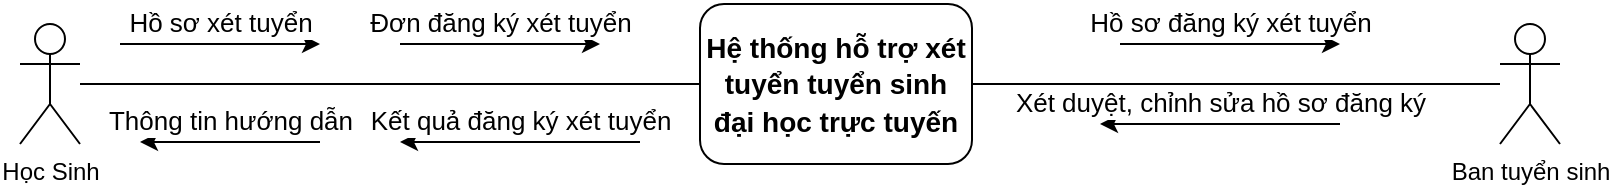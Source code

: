 <mxfile version="15.7.3" type="device" pages="12"><diagram id="Co-8aS-XiH8y1FD2loQm" name="Biểu đồ ngữ cảnh"><mxGraphModel dx="1102" dy="865" grid="1" gridSize="10" guides="1" tooltips="1" connect="1" arrows="1" fold="1" page="1" pageScale="1" pageWidth="827" pageHeight="1169" math="0" shadow="0"><root><mxCell id="0"/><mxCell id="1" parent="0"/><mxCell id="8UjX8r2jKAaFWTrR90M3-1" value="Ban tuyển sinh" style="shape=umlActor;verticalLabelPosition=bottom;verticalAlign=top;html=1;outlineConnect=0;" parent="1" vertex="1"><mxGeometry x="760" y="290" width="30" height="60" as="geometry"/></mxCell><mxCell id="8UjX8r2jKAaFWTrR90M3-2" value="Học Sinh" style="shape=umlActor;verticalLabelPosition=bottom;verticalAlign=top;html=1;outlineConnect=0;" parent="1" vertex="1"><mxGeometry x="20" y="290" width="30" height="60" as="geometry"/></mxCell><mxCell id="8UjX8r2jKAaFWTrR90M3-4" value="&lt;p class=&quot;MsoNormal&quot; align=&quot;center&quot; style=&quot;line-height: 130% ; font-size: 14px&quot;&gt;&lt;b&gt;&lt;span style=&quot;line-height: 130%&quot;&gt;Hệ&lt;/span&gt;&lt;/b&gt;&lt;b&gt;&lt;span style=&quot;line-height: 130%&quot;&gt; thống hỗ trợ xét tuyển tuyển sinh&lt;br/&gt;đại học trực tuyến&lt;/span&gt;&lt;/b&gt;&lt;/p&gt;" style="rounded=1;whiteSpace=wrap;html=1;" parent="1" vertex="1"><mxGeometry x="360" y="280" width="136" height="80" as="geometry"/></mxCell><mxCell id="8UjX8r2jKAaFWTrR90M3-5" value="" style="endArrow=none;html=1;entryX=0;entryY=0.5;entryDx=0;entryDy=0;" parent="1" source="8UjX8r2jKAaFWTrR90M3-2" target="8UjX8r2jKAaFWTrR90M3-4" edge="1"><mxGeometry width="50" height="50" relative="1" as="geometry"><mxPoint x="390" y="370" as="sourcePoint"/><mxPoint x="440" y="320" as="targetPoint"/></mxGeometry></mxCell><mxCell id="8UjX8r2jKAaFWTrR90M3-6" value="" style="endArrow=none;html=1;exitX=1;exitY=0.5;exitDx=0;exitDy=0;" parent="1" source="8UjX8r2jKAaFWTrR90M3-4" target="8UjX8r2jKAaFWTrR90M3-1" edge="1"><mxGeometry width="50" height="50" relative="1" as="geometry"><mxPoint x="390" y="370" as="sourcePoint"/><mxPoint x="440" y="320" as="targetPoint"/></mxGeometry></mxCell><mxCell id="8UjX8r2jKAaFWTrR90M3-7" value="Hồ sơ xét tuyển" style="endArrow=classic;html=1;verticalAlign=bottom;fontSize=13;" parent="1" edge="1"><mxGeometry width="50" height="50" relative="1" as="geometry"><mxPoint x="70" y="300" as="sourcePoint"/><mxPoint x="170" y="300" as="targetPoint"/></mxGeometry></mxCell><mxCell id="8UjX8r2jKAaFWTrR90M3-8" value="Đơn đăng ký xét tuyển" style="endArrow=classic;html=1;verticalAlign=bottom;fontSize=13;" parent="1" edge="1"><mxGeometry width="50" height="50" relative="1" as="geometry"><mxPoint x="210" y="300" as="sourcePoint"/><mxPoint x="310" y="300" as="targetPoint"/></mxGeometry></mxCell><mxCell id="8UjX8r2jKAaFWTrR90M3-9" value="Kết quả đăng ký xét tuyển" style="endArrow=classic;html=1;verticalAlign=bottom;fontSize=13;" parent="1" edge="1"><mxGeometry width="50" height="50" relative="1" as="geometry"><mxPoint x="330" y="349" as="sourcePoint"/><mxPoint x="210" y="349" as="targetPoint"/></mxGeometry></mxCell><mxCell id="8UjX8r2jKAaFWTrR90M3-10" value="Thông tin hướng dẫn" style="endArrow=classic;html=1;verticalAlign=bottom;fontSize=13;" parent="1" edge="1"><mxGeometry width="50" height="50" relative="1" as="geometry"><mxPoint x="170" y="349" as="sourcePoint"/><mxPoint x="80" y="349" as="targetPoint"/></mxGeometry></mxCell><mxCell id="8UjX8r2jKAaFWTrR90M3-13" value="Hồ sơ đăng ký xét tuyển" style="endArrow=classic;html=1;fontSize=13;verticalAlign=bottom;" parent="1" edge="1"><mxGeometry width="50" height="50" relative="1" as="geometry"><mxPoint x="570" y="300" as="sourcePoint"/><mxPoint x="680" y="300" as="targetPoint"/></mxGeometry></mxCell><mxCell id="8UjX8r2jKAaFWTrR90M3-15" value="Xét duyệt, chỉnh sửa hồ sơ đăng ký" style="endArrow=classic;html=1;fontSize=13;verticalAlign=bottom;" parent="1" edge="1"><mxGeometry width="50" height="50" relative="1" as="geometry"><mxPoint x="680" y="340" as="sourcePoint"/><mxPoint x="560" y="340" as="targetPoint"/></mxGeometry></mxCell></root></mxGraphModel></diagram><diagram id="SvWPTkEkz1-gtpWf9d8h" name="Biểu đồ luồng dữ liệu mức ngữ cảnh"><mxGraphModel dx="868" dy="520" grid="1" gridSize="10" guides="1" tooltips="1" connect="1" arrows="1" fold="1" page="1" pageScale="1" pageWidth="827" pageHeight="1169" math="0" shadow="0"><root><mxCell id="RXILfUn_FNCaV_D5Tv0W-0"/><mxCell id="RXILfUn_FNCaV_D5Tv0W-1" parent="RXILfUn_FNCaV_D5Tv0W-0"/><mxCell id="RXILfUn_FNCaV_D5Tv0W-4" value="&#10;&#10;&lt;span style=&quot;color: rgb(0, 0, 0); font-family: helvetica; font-size: 12px; font-style: normal; font-weight: 400; letter-spacing: normal; text-align: center; text-indent: 0px; text-transform: none; word-spacing: 0px; background-color: rgb(248, 249, 250); display: inline; float: none;&quot;&gt;Hệ Thống hỗ trợ đăng ký xét tuyển đại học trực tuyến&lt;/span&gt;&#10;&#10;" style="ellipse;whiteSpace=wrap;html=1;aspect=fixed;" parent="RXILfUn_FNCaV_D5Tv0W-1" vertex="1"><mxGeometry x="374" y="280" width="110" height="110" as="geometry"/></mxCell><mxCell id="RXILfUn_FNCaV_D5Tv0W-5" value="Khách vãng lai" style="rounded=0;whiteSpace=wrap;html=1;" parent="RXILfUn_FNCaV_D5Tv0W-1" vertex="1"><mxGeometry x="680" y="120" width="120" height="60" as="geometry"/></mxCell><mxCell id="RXILfUn_FNCaV_D5Tv0W-6" value="Ban tuyển sinh" style="rounded=0;whiteSpace=wrap;html=1;" parent="RXILfUn_FNCaV_D5Tv0W-1" vertex="1"><mxGeometry x="690" y="480" width="120" height="60" as="geometry"/></mxCell><mxCell id="RXILfUn_FNCaV_D5Tv0W-7" value="Học sinh" style="rounded=0;whiteSpace=wrap;html=1;" parent="RXILfUn_FNCaV_D5Tv0W-1" vertex="1"><mxGeometry x="50" y="515" width="120" height="60" as="geometry"/></mxCell><mxCell id="RXILfUn_FNCaV_D5Tv0W-8" value="Thông tin tuyển sinh" style="endArrow=classic;html=1;rounded=0;exitX=0.5;exitY=1;exitDx=0;exitDy=0;entryX=1;entryY=0;entryDx=0;entryDy=0;verticalAlign=middle;" parent="RXILfUn_FNCaV_D5Tv0W-1" source="RXILfUn_FNCaV_D5Tv0W-5" target="RXILfUn_FNCaV_D5Tv0W-4" edge="1"><mxGeometry x="0.268" width="50" height="50" relative="1" as="geometry"><mxPoint x="400" y="340" as="sourcePoint"/><mxPoint x="450" y="290" as="targetPoint"/><Array as="points"><mxPoint x="740" y="296"/></Array><mxPoint as="offset"/></mxGeometry></mxCell><mxCell id="RXILfUn_FNCaV_D5Tv0W-9" value="Thông tin tuyển sinh&amp;nbsp;phản hồi" style="endArrow=classic;html=1;rounded=0;exitX=0.679;exitY=0.027;exitDx=0;exitDy=0;entryX=0;entryY=0.5;entryDx=0;entryDy=0;verticalAlign=middle;exitPerimeter=0;" parent="RXILfUn_FNCaV_D5Tv0W-1" source="RXILfUn_FNCaV_D5Tv0W-4" target="RXILfUn_FNCaV_D5Tv0W-5" edge="1"><mxGeometry x="0.318" width="50" height="50" relative="1" as="geometry"><mxPoint x="750" y="230" as="sourcePoint"/><mxPoint x="477.891" y="306.109" as="targetPoint"/><Array as="points"><mxPoint x="450" y="150"/></Array><mxPoint as="offset"/></mxGeometry></mxCell><mxCell id="RXILfUn_FNCaV_D5Tv0W-10" value="Thông tin hồ sơ xét tuyển" style="endArrow=classic;html=1;rounded=0;verticalAlign=middle;exitX=0.075;exitY=0.018;exitDx=0;exitDy=0;entryX=0.108;entryY=0.805;entryDx=0;entryDy=0;entryPerimeter=0;exitPerimeter=0;" parent="RXILfUn_FNCaV_D5Tv0W-1" source="RXILfUn_FNCaV_D5Tv0W-7" target="RXILfUn_FNCaV_D5Tv0W-4" edge="1"><mxGeometry x="0.398" width="50" height="50" relative="1" as="geometry"><mxPoint x="370" y="365" as="sourcePoint"/><mxPoint x="344" y="370" as="targetPoint"/><Array as="points"><mxPoint x="60" y="380"/><mxPoint x="360" y="380"/></Array><mxPoint as="offset"/></mxGeometry></mxCell><mxCell id="RXILfUn_FNCaV_D5Tv0W-11" value="Kết quả hồ sơ phản hồi" style="endArrow=classic;html=1;rounded=0;verticalAlign=middle;exitX=0.409;exitY=1.018;exitDx=0;exitDy=0;entryX=1;entryY=0.75;entryDx=0;entryDy=0;exitPerimeter=0;" parent="RXILfUn_FNCaV_D5Tv0W-1" source="RXILfUn_FNCaV_D5Tv0W-4" target="RXILfUn_FNCaV_D5Tv0W-7" edge="1"><mxGeometry x="0.414" width="50" height="50" relative="1" as="geometry"><mxPoint x="360.109" y="408.891" as="sourcePoint"/><mxPoint x="354" y="380" as="targetPoint"/><Array as="points"><mxPoint x="420" y="560"/></Array><mxPoint as="offset"/></mxGeometry></mxCell><mxCell id="HLYiiqJvT6V22Xw9n6qF-0" value="Thông tin tài khoản phản hồi" style="endArrow=classic;rounded=0;verticalAlign=middle;exitX=0.6;exitY=1.009;exitDx=0;exitDy=0;exitPerimeter=0;entryX=0;entryY=0;entryDx=0;entryDy=0;html=1;" parent="RXILfUn_FNCaV_D5Tv0W-1" source="RXILfUn_FNCaV_D5Tv0W-4" target="RXILfUn_FNCaV_D5Tv0W-6" edge="1"><mxGeometry x="0.235" width="50" height="50" relative="1" as="geometry"><mxPoint x="690" y="500" as="sourcePoint"/><mxPoint x="660" y="430" as="targetPoint"/><Array as="points"><mxPoint x="439" y="480"/></Array><mxPoint as="offset"/></mxGeometry></mxCell><mxCell id="HLYiiqJvT6V22Xw9n6qF-1" value="" style="endArrow=classic;html=1;rounded=0;verticalAlign=middle;exitX=0.5;exitY=0;exitDx=0;exitDy=0;entryX=1;entryY=0.5;entryDx=0;entryDy=0;" parent="RXILfUn_FNCaV_D5Tv0W-1" source="RXILfUn_FNCaV_D5Tv0W-6" target="RXILfUn_FNCaV_D5Tv0W-4" edge="1"><mxGeometry width="50" height="50" relative="1" as="geometry"><mxPoint x="400" y="330" as="sourcePoint"/><mxPoint x="450" y="280" as="targetPoint"/><Array as="points"><mxPoint x="750" y="335"/></Array></mxGeometry></mxCell><mxCell id="HLYiiqJvT6V22Xw9n6qF-14" value="Thông tin hồ sơ đăng ký&amp;nbsp;" style="edgeLabel;html=1;align=center;verticalAlign=middle;resizable=0;points=[];" parent="HLYiiqJvT6V22Xw9n6qF-1" vertex="1" connectable="0"><mxGeometry x="0.411" y="1" relative="1" as="geometry"><mxPoint as="offset"/></mxGeometry></mxCell><mxCell id="HLYiiqJvT6V22Xw9n6qF-2" value="Quản trị viên" style="rounded=0;whiteSpace=wrap;html=1;" parent="RXILfUn_FNCaV_D5Tv0W-1" vertex="1"><mxGeometry x="80" y="120" width="120" height="60" as="geometry"/></mxCell><mxCell id="HLYiiqJvT6V22Xw9n6qF-3" value="" style="endArrow=classic;html=1;rounded=0;verticalAlign=middle;" parent="RXILfUn_FNCaV_D5Tv0W-1" source="HLYiiqJvT6V22Xw9n6qF-2" edge="1"><mxGeometry width="50" height="50" relative="1" as="geometry"><mxPoint x="200" y="200" as="sourcePoint"/><mxPoint x="400" y="290" as="targetPoint"/><Array as="points"><mxPoint x="290" y="150"/><mxPoint x="400" y="150"/><mxPoint x="400" y="240"/></Array></mxGeometry></mxCell><mxCell id="HLYiiqJvT6V22Xw9n6qF-5" value="Yêu cầu tìm kiếm" style="edgeLabel;html=1;align=center;verticalAlign=middle;resizable=0;points=[];" parent="HLYiiqJvT6V22Xw9n6qF-3" vertex="1" connectable="0"><mxGeometry x="-0.506" relative="1" as="geometry"><mxPoint as="offset"/></mxGeometry></mxCell><mxCell id="HLYiiqJvT6V22Xw9n6qF-4" value="&lt;span style=&quot;color: rgba(0 , 0 , 0 , 0) ; font-family: monospace ; font-size: 0px ; background-color: rgb(248 , 249 , 250)&quot;&gt;%3CmxGraphModel%3E%3Croot%3E%3CmxCell%20id%3D%220%22%2F%3E%3CmxCell%20id%3D%221%22%20parent%3D%220%22%2F%3E%3CmxCell%20id%3D%222%22%20value%3D%22Y%C3%AAu%20c%E1%BA%A7u%20t%C3%ACm%20ki%E1%BA%BFm%22%20style%3D%22edgeLabel%3Bhtml%3D1%3Balign%3Dcenter%3BverticalAlign%3Dmiddle%3Bresizable%3D0%3Bpoints%3D%5B%5D%3B%22%20vertex%3D%221%22%20connectable%3D%220%22%20parent%3D%221%22%3E%3CmxGeometry%20x%3D%22284%22%20y%3D%22150%22%20as%3D%22geometry%22%2F%3E%3C%2FmxCell%3E%3C%2Froot%3E%3C%2FmxGraphModel%3E&lt;/span&gt;" style="endArrow=classic;html=1;rounded=0;verticalAlign=middle;exitX=0.045;exitY=0.273;exitDx=0;exitDy=0;exitPerimeter=0;entryX=0.45;entryY=0.983;entryDx=0;entryDy=0;entryPerimeter=0;" parent="RXILfUn_FNCaV_D5Tv0W-1" source="RXILfUn_FNCaV_D5Tv0W-4" target="HLYiiqJvT6V22Xw9n6qF-2" edge="1"><mxGeometry width="50" height="50" relative="1" as="geometry"><mxPoint x="400" y="330" as="sourcePoint"/><mxPoint x="130" y="310" as="targetPoint"/><Array as="points"><mxPoint x="350" y="310"/><mxPoint x="350" y="290"/><mxPoint x="134" y="290"/></Array></mxGeometry></mxCell><mxCell id="HLYiiqJvT6V22Xw9n6qF-7" value="Kết quả tìm kiếm phản hồi" style="edgeLabel;html=1;align=center;verticalAlign=middle;resizable=0;points=[];" parent="HLYiiqJvT6V22Xw9n6qF-4" vertex="1" connectable="0"><mxGeometry x="-0.192" y="3" relative="1" as="geometry"><mxPoint as="offset"/></mxGeometry></mxCell><mxCell id="HLYiiqJvT6V22Xw9n6qF-8" value="" style="endArrow=classic;html=1;rounded=0;verticalAlign=middle;exitX=0.25;exitY=0;exitDx=0;exitDy=0;entryX=0.973;entryY=0.691;entryDx=0;entryDy=0;entryPerimeter=0;" parent="RXILfUn_FNCaV_D5Tv0W-1" source="RXILfUn_FNCaV_D5Tv0W-6" target="RXILfUn_FNCaV_D5Tv0W-4" edge="1"><mxGeometry width="50" height="50" relative="1" as="geometry"><mxPoint x="210" y="160" as="sourcePoint"/><mxPoint x="410" y="300" as="targetPoint"/><Array as="points"><mxPoint x="720" y="356"/></Array></mxGeometry></mxCell><mxCell id="HLYiiqJvT6V22Xw9n6qF-9" value="Thông tin tài khoản Ban tuyển sinh" style="edgeLabel;html=1;align=center;verticalAlign=middle;resizable=0;points=[];" parent="HLYiiqJvT6V22Xw9n6qF-8" vertex="1" connectable="0"><mxGeometry x="-0.506" relative="1" as="geometry"><mxPoint x="-120" y="-30" as="offset"/></mxGeometry></mxCell><mxCell id="HLYiiqJvT6V22Xw9n6qF-10" value="" style="endArrow=classic;html=1;rounded=1;sketch=0;curved=0;exitX=1;exitY=0;exitDx=0;exitDy=0;entryX=0.318;entryY=0.036;entryDx=0;entryDy=0;entryPerimeter=0;" parent="RXILfUn_FNCaV_D5Tv0W-1" source="HLYiiqJvT6V22Xw9n6qF-2" target="RXILfUn_FNCaV_D5Tv0W-4" edge="1"><mxGeometry width="50" height="50" relative="1" as="geometry"><mxPoint x="400" y="400" as="sourcePoint"/><mxPoint x="450" y="350" as="targetPoint"/><Array as="points"><mxPoint x="409" y="120"/></Array></mxGeometry></mxCell><mxCell id="HLYiiqJvT6V22Xw9n6qF-11" value="Thông tin tài khoản" style="edgeLabel;html=1;align=center;verticalAlign=middle;resizable=0;points=[];" parent="HLYiiqJvT6V22Xw9n6qF-10" vertex="1" connectable="0"><mxGeometry x="-0.614" y="-1" relative="1" as="geometry"><mxPoint as="offset"/></mxGeometry></mxCell><mxCell id="HLYiiqJvT6V22Xw9n6qF-12" value="" style="endArrow=classic;html=1;rounded=1;sketch=0;curved=0;exitX=0;exitY=0;exitDx=0;exitDy=0;entryX=0.75;entryY=1;entryDx=0;entryDy=0;" parent="RXILfUn_FNCaV_D5Tv0W-1" source="RXILfUn_FNCaV_D5Tv0W-4" target="HLYiiqJvT6V22Xw9n6qF-2" edge="1"><mxGeometry width="50" height="50" relative="1" as="geometry"><mxPoint x="400" y="260" as="sourcePoint"/><mxPoint x="450" y="210" as="targetPoint"/><Array as="points"><mxPoint x="360" y="296"/><mxPoint x="360" y="270"/><mxPoint x="170" y="270"/></Array></mxGeometry></mxCell><mxCell id="HLYiiqJvT6V22Xw9n6qF-13" value="&amp;nbsp;Kết quả Thông tin tài khoản phản hồi" style="edgeLabel;html=1;align=center;verticalAlign=middle;resizable=0;points=[];" parent="HLYiiqJvT6V22Xw9n6qF-12" vertex="1" connectable="0"><mxGeometry x="-0.267" y="-1" relative="1" as="geometry"><mxPoint x="-13" y="1" as="offset"/></mxGeometry></mxCell><mxCell id="HLYiiqJvT6V22Xw9n6qF-15" value="Kết quả hồ sơ phản hồi" style="endArrow=classic;rounded=0;verticalAlign=middle;exitX=0.5;exitY=1;exitDx=0;exitDy=0;html=1;entryX=0;entryY=0.5;entryDx=0;entryDy=0;" parent="RXILfUn_FNCaV_D5Tv0W-1" source="RXILfUn_FNCaV_D5Tv0W-4" target="RXILfUn_FNCaV_D5Tv0W-6" edge="1"><mxGeometry x="0.235" width="50" height="50" relative="1" as="geometry"><mxPoint x="450" y="400.99" as="sourcePoint"/><mxPoint x="690" y="490" as="targetPoint"/><Array as="points"><mxPoint x="429" y="490"/><mxPoint x="429" y="510"/></Array><mxPoint as="offset"/></mxGeometry></mxCell><mxCell id="EDxxSyDw9Pr5FoQDTLrZ-0" value="" style="endArrow=classic;html=1;rounded=0;exitX=1;exitY=1;exitDx=0;exitDy=0;entryX=0;entryY=0;entryDx=0;entryDy=0;" parent="RXILfUn_FNCaV_D5Tv0W-1" source="HLYiiqJvT6V22Xw9n6qF-2" target="RXILfUn_FNCaV_D5Tv0W-4" edge="1"><mxGeometry width="50" height="50" relative="1" as="geometry"><mxPoint x="390" y="370" as="sourcePoint"/><mxPoint x="390" y="290" as="targetPoint"/><Array as="points"><mxPoint x="390" y="180"/></Array></mxGeometry></mxCell><mxCell id="EDxxSyDw9Pr5FoQDTLrZ-1" value="Thông tin tổ hợp môn" style="edgeLabel;html=1;align=center;verticalAlign=middle;resizable=0;points=[];" parent="EDxxSyDw9Pr5FoQDTLrZ-0" vertex="1" connectable="0"><mxGeometry x="-0.487" y="-1" relative="1" as="geometry"><mxPoint as="offset"/></mxGeometry></mxCell><mxCell id="EDxxSyDw9Pr5FoQDTLrZ-2" value="" style="endArrow=classic;html=1;rounded=0;exitX=0.018;exitY=0.573;exitDx=0;exitDy=0;entryX=0.158;entryY=1.005;entryDx=0;entryDy=0;exitPerimeter=0;entryPerimeter=0;" parent="RXILfUn_FNCaV_D5Tv0W-1" source="RXILfUn_FNCaV_D5Tv0W-4" target="HLYiiqJvT6V22Xw9n6qF-2" edge="1"><mxGeometry width="50" height="50" relative="1" as="geometry"><mxPoint x="390" y="370" as="sourcePoint"/><mxPoint x="100" y="326" as="targetPoint"/><Array as="points"><mxPoint x="99" y="343"/></Array></mxGeometry></mxCell><mxCell id="EDxxSyDw9Pr5FoQDTLrZ-3" value="Thông tin tổ hợp môn Phản hồì" style="edgeLabel;html=1;align=center;verticalAlign=middle;resizable=0;points=[];" parent="EDxxSyDw9Pr5FoQDTLrZ-2" vertex="1" connectable="0"><mxGeometry x="-0.441" y="1" relative="1" as="geometry"><mxPoint x="-33" as="offset"/></mxGeometry></mxCell><mxCell id="jgYgmSeOITPPBo-lqTTi-0" value="" style="endArrow=classic;html=1;rounded=0;entryX=0.215;entryY=0.943;entryDx=0;entryDy=0;entryPerimeter=0;exitX=0.196;exitY=-0.005;exitDx=0;exitDy=0;exitPerimeter=0;" parent="RXILfUn_FNCaV_D5Tv0W-1" source="RXILfUn_FNCaV_D5Tv0W-7" target="RXILfUn_FNCaV_D5Tv0W-4" edge="1"><mxGeometry width="50" height="50" relative="1" as="geometry"><mxPoint x="120" y="510" as="sourcePoint"/><mxPoint x="120" y="390" as="targetPoint"/><Array as="points"><mxPoint x="74" y="400"/><mxPoint x="360" y="400"/></Array></mxGeometry></mxCell><mxCell id="jgYgmSeOITPPBo-lqTTi-1" value="Thông tin tài khoản học sinh" style="edgeLabel;html=1;align=center;verticalAlign=middle;resizable=0;points=[];" parent="jgYgmSeOITPPBo-lqTTi-0" vertex="1" connectable="0"><mxGeometry x="0.23" y="-1" relative="1" as="geometry"><mxPoint as="offset"/></mxGeometry></mxCell><mxCell id="jgYgmSeOITPPBo-lqTTi-2" value="" style="endArrow=classic;html=1;rounded=0;exitX=0.359;exitY=0.987;exitDx=0;exitDy=0;exitPerimeter=0;entryX=1;entryY=0.5;entryDx=0;entryDy=0;" parent="RXILfUn_FNCaV_D5Tv0W-1" source="RXILfUn_FNCaV_D5Tv0W-4" target="RXILfUn_FNCaV_D5Tv0W-7" edge="1"><mxGeometry width="50" height="50" relative="1" as="geometry"><mxPoint x="410" y="400" as="sourcePoint"/><mxPoint x="460" y="350" as="targetPoint"/><Array as="points"><mxPoint x="410" y="545"/></Array></mxGeometry></mxCell><mxCell id="jgYgmSeOITPPBo-lqTTi-3" value="Kết quả thông tin tài khoản phản hồi" style="edgeLabel;html=1;align=center;verticalAlign=middle;resizable=0;points=[];" parent="jgYgmSeOITPPBo-lqTTi-2" vertex="1" connectable="0"><mxGeometry x="0.443" y="-1" relative="1" as="geometry"><mxPoint as="offset"/></mxGeometry></mxCell><mxCell id="UUFGYCWCRtmsVUtOsluy-0" value="" style="endArrow=classic;html=1;rounded=0;exitX=0.883;exitY=0;exitDx=0;exitDy=0;exitPerimeter=0;entryX=0.418;entryY=0;entryDx=0;entryDy=0;entryPerimeter=0;" parent="RXILfUn_FNCaV_D5Tv0W-1" source="HLYiiqJvT6V22Xw9n6qF-2" target="RXILfUn_FNCaV_D5Tv0W-4" edge="1"><mxGeometry width="50" height="50" relative="1" as="geometry"><mxPoint x="390" y="470" as="sourcePoint"/><mxPoint x="440" y="420" as="targetPoint"/><Array as="points"><mxPoint x="186" y="100"/><mxPoint x="420" y="100"/></Array></mxGeometry></mxCell><mxCell id="UUFGYCWCRtmsVUtOsluy-1" value="Thông tin khoa cập nhập" style="edgeLabel;html=1;align=center;verticalAlign=middle;resizable=0;points=[];" parent="UUFGYCWCRtmsVUtOsluy-0" vertex="1" connectable="0"><mxGeometry x="-0.447" y="-1" relative="1" as="geometry"><mxPoint as="offset"/></mxGeometry></mxCell><mxCell id="UUFGYCWCRtmsVUtOsluy-2" value="" style="endArrow=classic;html=1;rounded=0;exitX=0.75;exitY=0;exitDx=0;exitDy=0;entryX=0.5;entryY=0;entryDx=0;entryDy=0;" parent="RXILfUn_FNCaV_D5Tv0W-1" source="HLYiiqJvT6V22Xw9n6qF-2" target="RXILfUn_FNCaV_D5Tv0W-4" edge="1"><mxGeometry width="50" height="50" relative="1" as="geometry"><mxPoint x="195.96" y="130" as="sourcePoint"/><mxPoint x="429.98" y="290" as="targetPoint"/><Array as="points"><mxPoint x="170" y="80"/><mxPoint x="430" y="80"/></Array></mxGeometry></mxCell><mxCell id="UUFGYCWCRtmsVUtOsluy-3" value="Thông tin ngành cập nhập" style="edgeLabel;html=1;align=center;verticalAlign=middle;resizable=0;points=[];" parent="UUFGYCWCRtmsVUtOsluy-2" vertex="1" connectable="0"><mxGeometry x="-0.447" y="-1" relative="1" as="geometry"><mxPoint as="offset"/></mxGeometry></mxCell><mxCell id="UUFGYCWCRtmsVUtOsluy-4" value="" style="endArrow=classic;html=1;rounded=0;exitX=0.022;exitY=0.371;exitDx=0;exitDy=0;entryX=0.323;entryY=1.092;entryDx=0;entryDy=0;entryPerimeter=0;exitPerimeter=0;" parent="RXILfUn_FNCaV_D5Tv0W-1" source="RXILfUn_FNCaV_D5Tv0W-4" target="HLYiiqJvT6V22Xw9n6qF-2" edge="1"><mxGeometry width="50" height="50" relative="1" as="geometry"><mxPoint x="390" y="470" as="sourcePoint"/><mxPoint x="90" y="180" as="targetPoint"/><Array as="points"><mxPoint x="340" y="321"/><mxPoint x="340" y="310"/><mxPoint x="120" y="310"/></Array></mxGeometry></mxCell><mxCell id="UUFGYCWCRtmsVUtOsluy-5" value="Thông tin khoa Phản hồi" style="edgeLabel;html=1;align=center;verticalAlign=middle;resizable=0;points=[];" parent="UUFGYCWCRtmsVUtOsluy-4" vertex="1" connectable="0"><mxGeometry x="-0.433" y="-1" relative="1" as="geometry"><mxPoint x="-46" as="offset"/></mxGeometry></mxCell><mxCell id="UUFGYCWCRtmsVUtOsluy-6" value="" style="endArrow=classic;html=1;rounded=0;exitX=-0.017;exitY=0.47;exitDx=0;exitDy=0;exitPerimeter=0;entryX=0.25;entryY=1;entryDx=0;entryDy=0;" parent="RXILfUn_FNCaV_D5Tv0W-1" source="RXILfUn_FNCaV_D5Tv0W-4" target="HLYiiqJvT6V22Xw9n6qF-2" edge="1"><mxGeometry width="50" height="50" relative="1" as="geometry"><mxPoint x="390" y="470" as="sourcePoint"/><mxPoint x="70" y="320" as="targetPoint"/><Array as="points"><mxPoint x="110" y="330"/></Array></mxGeometry></mxCell><mxCell id="UUFGYCWCRtmsVUtOsluy-8" value="Thông tin Ngành Phản hồi" style="edgeLabel;html=1;align=center;verticalAlign=middle;resizable=0;points=[];" parent="UUFGYCWCRtmsVUtOsluy-6" vertex="1" connectable="0"><mxGeometry x="-0.523" relative="1" as="geometry"><mxPoint x="-54" y="-1" as="offset"/></mxGeometry></mxCell><mxCell id="UUFGYCWCRtmsVUtOsluy-9" value="" style="endArrow=classic;html=1;rounded=0;exitX=0.027;exitY=0.717;exitDx=0;exitDy=0;exitPerimeter=0;entryX=0;entryY=1;entryDx=0;entryDy=0;" parent="RXILfUn_FNCaV_D5Tv0W-1" source="RXILfUn_FNCaV_D5Tv0W-4" target="HLYiiqJvT6V22Xw9n6qF-2" edge="1"><mxGeometry width="50" height="50" relative="1" as="geometry"><mxPoint x="330" y="370" as="sourcePoint"/><mxPoint x="80" y="354" as="targetPoint"/><Array as="points"><mxPoint x="80" y="360"/></Array></mxGeometry></mxCell><mxCell id="UUFGYCWCRtmsVUtOsluy-10" value="Thông tin Trường cấp 3 Phản hồi" style="edgeLabel;html=1;align=center;verticalAlign=middle;resizable=0;points=[];" parent="UUFGYCWCRtmsVUtOsluy-9" vertex="1" connectable="0"><mxGeometry x="-0.338" y="1" relative="1" as="geometry"><mxPoint as="offset"/></mxGeometry></mxCell><mxCell id="UUFGYCWCRtmsVUtOsluy-11" value="" style="endArrow=classic;html=1;rounded=0;entryX=0.56;entryY=-0.004;entryDx=0;entryDy=0;entryPerimeter=0;exitX=0.5;exitY=0;exitDx=0;exitDy=0;" parent="RXILfUn_FNCaV_D5Tv0W-1" source="HLYiiqJvT6V22Xw9n6qF-2" target="RXILfUn_FNCaV_D5Tv0W-4" edge="1"><mxGeometry width="50" height="50" relative="1" as="geometry"><mxPoint x="436" y="60" as="sourcePoint"/><mxPoint x="380" y="320" as="targetPoint"/><Array as="points"><mxPoint x="140" y="60"/><mxPoint x="440" y="60"/></Array></mxGeometry></mxCell><mxCell id="UUFGYCWCRtmsVUtOsluy-12" value="Thông tin Trường cấp 3 cập nhập" style="edgeLabel;html=1;align=center;verticalAlign=middle;resizable=0;points=[];" parent="UUFGYCWCRtmsVUtOsluy-11" vertex="1" connectable="0"><mxGeometry x="-0.309" y="1" relative="1" as="geometry"><mxPoint as="offset"/></mxGeometry></mxCell></root></mxGraphModel></diagram><diagram id="LB32gKywTL0B4j2PARoi" name="Biểu đồ phân cấp chức năng"><mxGraphModel dx="1102" dy="865" grid="1" gridSize="10" guides="1" tooltips="1" connect="1" arrows="1" fold="1" page="1" pageScale="1" pageWidth="827" pageHeight="1169" math="0" shadow="0"><root><mxCell id="W2J1FOAj_pa6Obb4n3zy-0"/><mxCell id="W2J1FOAj_pa6Obb4n3zy-1" parent="W2J1FOAj_pa6Obb4n3zy-0"/><mxCell id="WBK75DJqfY3yWCyYwATh-0" value="Hệ thống" style="rounded=0;whiteSpace=wrap;html=1;fontStyle=1;fontSize=24;align=center;verticalAlign=middle;strokeColor=default;strokeWidth=1;" parent="W2J1FOAj_pa6Obb4n3zy-1" vertex="1"><mxGeometry x="300" y="860" width="210" height="60" as="geometry"/></mxCell><mxCell id="WBK75DJqfY3yWCyYwATh-1" value="Quản lý tài khoản hệ thống" style="rounded=0;whiteSpace=wrap;html=1;fontSize=15;align=center;fontStyle=1;verticalAlign=middle;strokeColor=default;strokeWidth=1;" parent="W2J1FOAj_pa6Obb4n3zy-1" vertex="1"><mxGeometry x="40" y="740" width="150" height="60" as="geometry"/></mxCell><mxCell id="WBK75DJqfY3yWCyYwATh-2" value="Quản lý danh sách khoa" style="rounded=0;whiteSpace=wrap;html=1;fontSize=15;align=center;fontStyle=1;verticalAlign=middle;strokeColor=default;strokeWidth=1;" parent="W2J1FOAj_pa6Obb4n3zy-1" vertex="1"><mxGeometry x="245" y="740" width="145" height="60" as="geometry"/></mxCell><mxCell id="WBK75DJqfY3yWCyYwATh-3" value="Quản lý danh sách ngành" style="rounded=0;whiteSpace=wrap;html=1;fontSize=15;align=center;fontStyle=1;verticalAlign=middle;strokeColor=default;strokeWidth=1;" parent="W2J1FOAj_pa6Obb4n3zy-1" vertex="1"><mxGeometry x="470" y="740" width="140" height="60" as="geometry"/></mxCell><mxCell id="WBK75DJqfY3yWCyYwATh-4" value="Quản lý hồ sơ xét tuyển" style="rounded=0;whiteSpace=wrap;html=1;fontSize=15;align=center;fontStyle=1;verticalAlign=middle;strokeColor=default;strokeWidth=1;" parent="W2J1FOAj_pa6Obb4n3zy-1" vertex="1"><mxGeometry x="40" y="1000" width="160" height="60" as="geometry"/></mxCell><mxCell id="WBK75DJqfY3yWCyYwATh-5" value="Quản lý danh sách trường cấp 3" style="rounded=0;whiteSpace=wrap;html=1;fontSize=15;align=center;fontStyle=1;verticalAlign=middle;strokeColor=default;strokeWidth=1;" parent="W2J1FOAj_pa6Obb4n3zy-1" vertex="1"><mxGeometry x="663" y="1000" width="137" height="60" as="geometry"/></mxCell><mxCell id="WBK75DJqfY3yWCyYwATh-6" value="Quản lý nguyện vọng" style="rounded=0;whiteSpace=wrap;html=1;fontSize=15;align=center;fontStyle=1;verticalAlign=middle;strokeColor=default;strokeWidth=1;" parent="W2J1FOAj_pa6Obb4n3zy-1" vertex="1"><mxGeometry x="330" y="1000" width="150" height="60" as="geometry"/></mxCell><mxCell id="WBK75DJqfY3yWCyYwATh-8" value="" style="endArrow=none;html=1;rounded=0;edgeStyle=orthogonalEdgeStyle;entryX=0.443;entryY=1.025;entryDx=0;entryDy=0;entryPerimeter=0;fontSize=14;align=center;fontStyle=0;verticalAlign=middle;strokeColor=default;strokeWidth=1;" parent="W2J1FOAj_pa6Obb4n3zy-1" target="WBK75DJqfY3yWCyYwATh-0" edge="1"><mxGeometry width="50" height="50" relative="1" as="geometry"><mxPoint x="393" y="970" as="sourcePoint"/><mxPoint x="334" y="940" as="targetPoint"/><Array as="points"><mxPoint x="393" y="940"/><mxPoint x="393" y="940"/></Array></mxGeometry></mxCell><mxCell id="WBK75DJqfY3yWCyYwATh-9" value="" style="endArrow=none;html=1;rounded=0;edgeStyle=orthogonalEdgeStyle;fontSize=14;align=center;fontStyle=0;verticalAlign=middle;strokeColor=default;strokeWidth=1;" parent="W2J1FOAj_pa6Obb4n3zy-1" edge="1"><mxGeometry width="50" height="50" relative="1" as="geometry"><mxPoint x="109.41" y="830" as="sourcePoint"/><mxPoint x="109.91" y="800" as="targetPoint"/><Array as="points"><mxPoint x="109.91" y="820"/><mxPoint x="109.91" y="820"/></Array></mxGeometry></mxCell><mxCell id="WBK75DJqfY3yWCyYwATh-10" value="" style="endArrow=none;html=1;rounded=0;edgeStyle=orthogonalEdgeStyle;fontSize=14;align=center;fontStyle=0;verticalAlign=middle;strokeColor=default;strokeWidth=1;" parent="W2J1FOAj_pa6Obb4n3zy-1" edge="1"><mxGeometry width="50" height="50" relative="1" as="geometry"><mxPoint x="311.97" y="830" as="sourcePoint"/><mxPoint x="312.47" y="800" as="targetPoint"/><Array as="points"><mxPoint x="312.47" y="820"/><mxPoint x="312.47" y="820"/></Array></mxGeometry></mxCell><mxCell id="WBK75DJqfY3yWCyYwATh-11" value="" style="endArrow=none;html=1;rounded=0;edgeStyle=orthogonalEdgeStyle;fontSize=14;align=center;fontStyle=0;verticalAlign=middle;strokeColor=default;strokeWidth=1;" parent="W2J1FOAj_pa6Obb4n3zy-1" edge="1"><mxGeometry width="50" height="50" relative="1" as="geometry"><mxPoint x="534.41" y="830" as="sourcePoint"/><mxPoint x="534.91" y="800" as="targetPoint"/><Array as="points"><mxPoint x="534.91" y="820"/><mxPoint x="534.91" y="820"/></Array></mxGeometry></mxCell><mxCell id="WBK75DJqfY3yWCyYwATh-12" value="" style="endArrow=none;html=1;rounded=0;edgeStyle=orthogonalEdgeStyle;exitX=0.5;exitY=0;exitDx=0;exitDy=0;fontSize=15;align=center;fontStyle=1;verticalAlign=middle;strokeColor=default;strokeWidth=1;" parent="W2J1FOAj_pa6Obb4n3zy-1" source="WBK75DJqfY3yWCyYwATh-4" edge="1"><mxGeometry width="50" height="50" relative="1" as="geometry"><mxPoint x="79.73" y="1000" as="sourcePoint"/><mxPoint x="110" y="970" as="targetPoint"/><Array as="points"><mxPoint x="110" y="980"/><mxPoint x="110" y="980"/></Array></mxGeometry></mxCell><mxCell id="WBK75DJqfY3yWCyYwATh-13" value="" style="endArrow=none;html=1;rounded=0;edgeStyle=orthogonalEdgeStyle;fontSize=15;align=center;fontStyle=1;verticalAlign=middle;strokeColor=default;strokeWidth=1;" parent="W2J1FOAj_pa6Obb4n3zy-1" edge="1"><mxGeometry width="50" height="50" relative="1" as="geometry"><mxPoint x="389.58" y="1000" as="sourcePoint"/><mxPoint x="390.08" y="970" as="targetPoint"/><Array as="points"><mxPoint x="390.08" y="990"/><mxPoint x="390.08" y="990"/></Array></mxGeometry></mxCell><mxCell id="WBK75DJqfY3yWCyYwATh-15" value="" style="endArrow=none;html=1;rounded=0;edgeStyle=orthogonalEdgeStyle;fontSize=15;align=center;fontStyle=1;verticalAlign=middle;strokeColor=default;strokeWidth=1;" parent="W2J1FOAj_pa6Obb4n3zy-1" edge="1"><mxGeometry width="50" height="50" relative="1" as="geometry"><mxPoint x="722.58" y="1000" as="sourcePoint"/><mxPoint x="723.08" y="970" as="targetPoint"/><Array as="points"><mxPoint x="723" y="970"/></Array></mxGeometry></mxCell><mxCell id="WBK75DJqfY3yWCyYwATh-16" value="Đăng ký tài khoản" style="rounded=0;whiteSpace=wrap;html=1;fontSize=14;align=center;fontStyle=0;verticalAlign=middle;strokeColor=default;strokeWidth=1;" parent="W2J1FOAj_pa6Obb4n3zy-1" vertex="1"><mxGeometry x="40" y="610" width="110" height="40" as="geometry"/></mxCell><mxCell id="WBK75DJqfY3yWCyYwATh-18" value="Cập Nhập Tài Khoản" style="rounded=0;whiteSpace=wrap;html=1;fontSize=14;align=center;fontStyle=0;verticalAlign=middle;strokeColor=default;strokeWidth=1;" parent="W2J1FOAj_pa6Obb4n3zy-1" vertex="1"><mxGeometry x="40" y="670" width="110" height="40" as="geometry"/></mxCell><mxCell id="WBK75DJqfY3yWCyYwATh-20" value="Thêm thông tin Khoa" style="rounded=0;whiteSpace=wrap;html=1;fontSize=14;align=center;fontStyle=0;verticalAlign=middle;strokeColor=default;strokeWidth=1;" parent="W2J1FOAj_pa6Obb4n3zy-1" vertex="1"><mxGeometry x="250" y="510" width="110" height="40" as="geometry"/></mxCell><mxCell id="WBK75DJqfY3yWCyYwATh-22" value="Cập nhập&amp;nbsp;&amp;nbsp;thông tin Khoa" style="rounded=0;whiteSpace=wrap;html=1;fontSize=14;align=center;fontStyle=0;verticalAlign=middle;strokeColor=default;strokeWidth=1;" parent="W2J1FOAj_pa6Obb4n3zy-1" vertex="1"><mxGeometry x="250" y="660" width="110" height="40" as="geometry"/></mxCell><mxCell id="WBK75DJqfY3yWCyYwATh-23" value="Xóa&amp;nbsp;&amp;nbsp;thông tin Khoa" style="rounded=0;whiteSpace=wrap;html=1;fontSize=14;align=center;fontStyle=0;verticalAlign=middle;strokeColor=default;strokeWidth=1;" parent="W2J1FOAj_pa6Obb4n3zy-1" vertex="1"><mxGeometry x="250" y="590" width="110" height="40" as="geometry"/></mxCell><mxCell id="WBK75DJqfY3yWCyYwATh-25" value="Thêm thông tin ngành" style="rounded=0;whiteSpace=wrap;html=1;fontSize=14;align=center;fontStyle=0;verticalAlign=middle;strokeColor=default;strokeWidth=1;" parent="W2J1FOAj_pa6Obb4n3zy-1" vertex="1"><mxGeometry x="480" y="520" width="120" height="40" as="geometry"/></mxCell><mxCell id="WBK75DJqfY3yWCyYwATh-27" value="Cập nhập thông tin ngành" style="rounded=0;whiteSpace=wrap;html=1;fontSize=14;align=center;fontStyle=0;verticalAlign=middle;strokeColor=default;strokeWidth=1;" parent="W2J1FOAj_pa6Obb4n3zy-1" vertex="1"><mxGeometry x="480" y="660" width="120" height="40" as="geometry"/></mxCell><mxCell id="WBK75DJqfY3yWCyYwATh-28" value="Xóa thông tin ngành" style="rounded=0;whiteSpace=wrap;html=1;fontSize=14;align=center;fontStyle=0;verticalAlign=middle;strokeColor=default;strokeWidth=1;" parent="W2J1FOAj_pa6Obb4n3zy-1" vertex="1"><mxGeometry x="480" y="590" width="120" height="40" as="geometry"/></mxCell><mxCell id="WBK75DJqfY3yWCyYwATh-29" value="Đăng ký hồ sơ" style="rounded=0;whiteSpace=wrap;html=1;fontSize=14;align=center;fontStyle=0;verticalAlign=middle;strokeColor=default;strokeWidth=1;" parent="W2J1FOAj_pa6Obb4n3zy-1" vertex="1"><mxGeometry x="50" y="1090" width="110" height="40" as="geometry"/></mxCell><mxCell id="WBK75DJqfY3yWCyYwATh-31" value="Cập nhập hồ sơ" style="rounded=0;whiteSpace=wrap;html=1;fontSize=14;align=center;fontStyle=0;verticalAlign=middle;strokeColor=default;strokeWidth=1;" parent="W2J1FOAj_pa6Obb4n3zy-1" vertex="1"><mxGeometry x="50" y="1169" width="110" height="40" as="geometry"/></mxCell><mxCell id="WBK75DJqfY3yWCyYwATh-33" value="Thêm nguyện vọng" style="rounded=0;whiteSpace=wrap;html=1;fontSize=14;align=center;fontStyle=0;verticalAlign=middle;strokeColor=default;strokeWidth=1;" parent="W2J1FOAj_pa6Obb4n3zy-1" vertex="1"><mxGeometry x="340" y="1090" width="100" height="40" as="geometry"/></mxCell><mxCell id="WBK75DJqfY3yWCyYwATh-35" value="Cập nhập nguyện vọng" style="rounded=0;whiteSpace=wrap;html=1;fontSize=14;align=center;fontStyle=0;verticalAlign=middle;strokeColor=default;strokeWidth=1;" parent="W2J1FOAj_pa6Obb4n3zy-1" vertex="1"><mxGeometry x="340" y="1239" width="100" height="40" as="geometry"/></mxCell><mxCell id="WBK75DJqfY3yWCyYwATh-36" value="Xóa nguyện vọng" style="rounded=0;whiteSpace=wrap;html=1;fontSize=14;align=center;fontStyle=0;verticalAlign=middle;strokeColor=default;strokeWidth=1;" parent="W2J1FOAj_pa6Obb4n3zy-1" vertex="1"><mxGeometry x="340" y="1169" width="100" height="40" as="geometry"/></mxCell><mxCell id="wC8NayGn1scntP7s8sgt-0" value="Thêm thông tin Trường cấp 3" style="rounded=0;whiteSpace=wrap;html=1;fontSize=14;align=center;fontStyle=0;verticalAlign=middle;strokeColor=default;strokeWidth=1;" parent="W2J1FOAj_pa6Obb4n3zy-1" vertex="1"><mxGeometry x="670" y="1090" width="110" height="50" as="geometry"/></mxCell><mxCell id="wC8NayGn1scntP7s8sgt-2" value="Cập nhập thông tin Trường cấp 3" style="rounded=0;whiteSpace=wrap;html=1;fontSize=14;align=center;fontStyle=0;verticalAlign=middle;strokeColor=default;strokeWidth=1;" parent="W2J1FOAj_pa6Obb4n3zy-1" vertex="1"><mxGeometry x="670" y="1239" width="110" height="61" as="geometry"/></mxCell><mxCell id="wC8NayGn1scntP7s8sgt-3" value="Xóa Trường cấp 3&amp;nbsp;" style="rounded=0;whiteSpace=wrap;html=1;fontSize=14;align=center;fontStyle=0;verticalAlign=middle;strokeColor=default;strokeWidth=1;" parent="W2J1FOAj_pa6Obb4n3zy-1" vertex="1"><mxGeometry x="670" y="1169" width="110" height="51" as="geometry"/></mxCell><mxCell id="wC8NayGn1scntP7s8sgt-4" value="" style="endArrow=none;html=1;rounded=0;edgeStyle=orthogonalEdgeStyle;entryX=0;entryY=0.5;entryDx=0;entryDy=0;fontSize=14;align=center;fontStyle=0;verticalAlign=middle;strokeColor=default;strokeWidth=1;exitX=0;exitY=0.5;exitDx=0;exitDy=0;" parent="W2J1FOAj_pa6Obb4n3zy-1" source="209N9LyPuq2yINtLGxCa-0" target="WBK75DJqfY3yWCyYwATh-1" edge="1"><mxGeometry width="50" height="50" relative="1" as="geometry"><mxPoint x="40" y="460" as="sourcePoint"/><mxPoint x="205.25" y="350" as="targetPoint"/><Array as="points"><mxPoint x="10" y="460"/><mxPoint x="10" y="770"/></Array></mxGeometry></mxCell><mxCell id="wC8NayGn1scntP7s8sgt-6" value="" style="endArrow=none;html=1;rounded=0;exitX=0;exitY=0.5;exitDx=0;exitDy=0;fontSize=14;align=center;fontStyle=0;verticalAlign=middle;strokeColor=default;strokeWidth=1;" parent="W2J1FOAj_pa6Obb4n3zy-1" source="WBK75DJqfY3yWCyYwATh-16" edge="1"><mxGeometry width="50" height="50" relative="1" as="geometry"><mxPoint x="380" y="670" as="sourcePoint"/><mxPoint x="10" y="630" as="targetPoint"/></mxGeometry></mxCell><mxCell id="wC8NayGn1scntP7s8sgt-9" value="" style="endArrow=none;html=1;rounded=0;exitX=0;exitY=0.5;exitDx=0;exitDy=0;fontSize=14;align=center;fontStyle=0;verticalAlign=middle;strokeColor=default;strokeWidth=1;" parent="W2J1FOAj_pa6Obb4n3zy-1" edge="1"><mxGeometry width="50" height="50" relative="1" as="geometry"><mxPoint x="40" y="689.41" as="sourcePoint"/><mxPoint x="10" y="689.41" as="targetPoint"/></mxGeometry></mxCell><mxCell id="wC8NayGn1scntP7s8sgt-10" value="" style="endArrow=none;html=1;rounded=0;edgeStyle=orthogonalEdgeStyle;exitX=0;exitY=0.5;exitDx=0;exitDy=0;fontSize=14;align=center;fontStyle=0;verticalAlign=middle;strokeColor=default;strokeWidth=1;" parent="W2J1FOAj_pa6Obb4n3zy-1" source="WBK75DJqfY3yWCyYwATh-2" edge="1"><mxGeometry width="50" height="50" relative="1" as="geometry"><mxPoint x="220" y="770" as="sourcePoint"/><mxPoint x="220" y="530" as="targetPoint"/><Array as="points"><mxPoint x="220" y="770"/></Array></mxGeometry></mxCell><mxCell id="wC8NayGn1scntP7s8sgt-11" value="" style="endArrow=none;html=1;rounded=0;exitX=0;exitY=0.5;exitDx=0;exitDy=0;fontSize=14;align=center;fontStyle=0;verticalAlign=middle;strokeColor=default;strokeWidth=1;" parent="W2J1FOAj_pa6Obb4n3zy-1" edge="1"><mxGeometry width="50" height="50" relative="1" as="geometry"><mxPoint x="250" y="530" as="sourcePoint"/><mxPoint x="220" y="530" as="targetPoint"/></mxGeometry></mxCell><mxCell id="wC8NayGn1scntP7s8sgt-13" value="" style="endArrow=none;html=1;rounded=0;exitX=0;exitY=0.5;exitDx=0;exitDy=0;fontSize=14;align=center;fontStyle=0;verticalAlign=middle;strokeColor=default;strokeWidth=1;" parent="W2J1FOAj_pa6Obb4n3zy-1" edge="1"><mxGeometry width="50" height="50" relative="1" as="geometry"><mxPoint x="250" y="609.5" as="sourcePoint"/><mxPoint x="220" y="609.5" as="targetPoint"/></mxGeometry></mxCell><mxCell id="wC8NayGn1scntP7s8sgt-14" value="" style="endArrow=none;html=1;rounded=0;exitX=0;exitY=0.5;exitDx=0;exitDy=0;fontSize=14;align=center;fontStyle=0;verticalAlign=middle;strokeColor=default;strokeWidth=1;" parent="W2J1FOAj_pa6Obb4n3zy-1" edge="1"><mxGeometry width="50" height="50" relative="1" as="geometry"><mxPoint x="250" y="679.5" as="sourcePoint"/><mxPoint x="220" y="679.5" as="targetPoint"/></mxGeometry></mxCell><mxCell id="wC8NayGn1scntP7s8sgt-15" value="" style="endArrow=none;html=1;rounded=0;edgeStyle=orthogonalEdgeStyle;exitX=0;exitY=0.5;exitDx=0;exitDy=0;fontSize=14;align=center;fontStyle=0;verticalAlign=middle;strokeColor=default;strokeWidth=1;" parent="W2J1FOAj_pa6Obb4n3zy-1" source="WBK75DJqfY3yWCyYwATh-3" edge="1"><mxGeometry width="50" height="50" relative="1" as="geometry"><mxPoint x="450" y="770" as="sourcePoint"/><mxPoint x="450" y="540" as="targetPoint"/><Array as="points"><mxPoint x="450" y="770"/></Array></mxGeometry></mxCell><mxCell id="wC8NayGn1scntP7s8sgt-16" value="" style="endArrow=none;html=1;rounded=0;exitX=0;exitY=0.5;exitDx=0;exitDy=0;fontSize=14;align=center;fontStyle=0;verticalAlign=middle;strokeColor=default;strokeWidth=1;" parent="W2J1FOAj_pa6Obb4n3zy-1" edge="1"><mxGeometry width="50" height="50" relative="1" as="geometry"><mxPoint x="480" y="540" as="sourcePoint"/><mxPoint x="450" y="540" as="targetPoint"/></mxGeometry></mxCell><mxCell id="wC8NayGn1scntP7s8sgt-18" value="" style="endArrow=none;html=1;rounded=0;exitX=0;exitY=0.5;exitDx=0;exitDy=0;fontSize=14;align=center;fontStyle=0;verticalAlign=middle;strokeColor=default;strokeWidth=1;" parent="W2J1FOAj_pa6Obb4n3zy-1" edge="1"><mxGeometry width="50" height="50" relative="1" as="geometry"><mxPoint x="480" y="609.5" as="sourcePoint"/><mxPoint x="450" y="609.5" as="targetPoint"/></mxGeometry></mxCell><mxCell id="wC8NayGn1scntP7s8sgt-19" value="" style="endArrow=none;html=1;rounded=0;exitX=0;exitY=0.5;exitDx=0;exitDy=0;fontSize=14;align=center;fontStyle=0;verticalAlign=middle;strokeColor=default;strokeWidth=1;" parent="W2J1FOAj_pa6Obb4n3zy-1" edge="1"><mxGeometry width="50" height="50" relative="1" as="geometry"><mxPoint x="480" y="679.5" as="sourcePoint"/><mxPoint x="450" y="679.5" as="targetPoint"/></mxGeometry></mxCell><mxCell id="wC8NayGn1scntP7s8sgt-20" value="" style="endArrow=none;html=1;rounded=0;edgeStyle=orthogonalEdgeStyle;entryX=0;entryY=0.5;entryDx=0;entryDy=0;fontSize=14;align=center;fontStyle=0;verticalAlign=middle;strokeColor=default;strokeWidth=1;" parent="W2J1FOAj_pa6Obb4n3zy-1" edge="1"><mxGeometry width="50" height="50" relative="1" as="geometry"><mxPoint x="20" y="1330" as="sourcePoint"/><mxPoint x="40" y="1034.75" as="targetPoint"/><Array as="points"><mxPoint x="20" y="1189"/><mxPoint x="20" y="1035"/></Array></mxGeometry></mxCell><mxCell id="wC8NayGn1scntP7s8sgt-21" value="" style="endArrow=none;html=1;rounded=0;exitX=0;exitY=0.5;exitDx=0;exitDy=0;fontSize=14;align=center;fontStyle=0;verticalAlign=middle;strokeColor=default;strokeWidth=1;" parent="W2J1FOAj_pa6Obb4n3zy-1" edge="1"><mxGeometry width="50" height="50" relative="1" as="geometry"><mxPoint x="50" y="1114.75" as="sourcePoint"/><mxPoint x="20" y="1114.75" as="targetPoint"/></mxGeometry></mxCell><mxCell id="wC8NayGn1scntP7s8sgt-25" value="" style="endArrow=none;html=1;rounded=0;edgeStyle=orthogonalEdgeStyle;entryX=0;entryY=0.5;entryDx=0;entryDy=0;fontSize=14;align=center;fontStyle=0;verticalAlign=middle;strokeColor=default;strokeWidth=1;exitX=0;exitY=0.5;exitDx=0;exitDy=0;" parent="W2J1FOAj_pa6Obb4n3zy-1" source="WBK75DJqfY3yWCyYwATh-35" edge="1"><mxGeometry width="50" height="50" relative="1" as="geometry"><mxPoint x="310" y="1324.75" as="sourcePoint"/><mxPoint x="330" y="1034.75" as="targetPoint"/><Array as="points"><mxPoint x="310" y="1259"/><mxPoint x="310" y="1035"/></Array></mxGeometry></mxCell><mxCell id="wC8NayGn1scntP7s8sgt-26" value="" style="endArrow=none;html=1;rounded=0;exitX=0;exitY=0.5;exitDx=0;exitDy=0;fontSize=14;align=center;fontStyle=0;verticalAlign=middle;strokeColor=default;strokeWidth=1;" parent="W2J1FOAj_pa6Obb4n3zy-1" edge="1"><mxGeometry width="50" height="50" relative="1" as="geometry"><mxPoint x="340" y="1114.75" as="sourcePoint"/><mxPoint x="310" y="1114.75" as="targetPoint"/></mxGeometry></mxCell><mxCell id="wC8NayGn1scntP7s8sgt-28" value="" style="endArrow=none;html=1;rounded=0;exitX=0;exitY=0.5;exitDx=0;exitDy=0;fontSize=14;align=center;fontStyle=0;verticalAlign=middle;strokeColor=default;strokeWidth=1;" parent="W2J1FOAj_pa6Obb4n3zy-1" edge="1"><mxGeometry width="50" height="50" relative="1" as="geometry"><mxPoint x="340" y="1193.25" as="sourcePoint"/><mxPoint x="310" y="1193.25" as="targetPoint"/></mxGeometry></mxCell><mxCell id="wC8NayGn1scntP7s8sgt-30" value="" style="endArrow=none;html=1;rounded=0;edgeStyle=orthogonalEdgeStyle;entryX=0;entryY=0.5;entryDx=0;entryDy=0;fontSize=14;align=center;fontStyle=0;verticalAlign=middle;strokeColor=default;strokeWidth=1;" parent="W2J1FOAj_pa6Obb4n3zy-1" edge="1"><mxGeometry width="50" height="50" relative="1" as="geometry"><mxPoint x="640" y="1260" as="sourcePoint"/><mxPoint x="660" y="1034.75" as="targetPoint"/><Array as="points"><mxPoint x="640" y="1035"/></Array></mxGeometry></mxCell><mxCell id="wC8NayGn1scntP7s8sgt-31" value="" style="endArrow=none;html=1;rounded=0;exitX=0;exitY=0.5;exitDx=0;exitDy=0;fontSize=14;align=center;fontStyle=0;verticalAlign=middle;strokeColor=default;strokeWidth=1;" parent="W2J1FOAj_pa6Obb4n3zy-1" edge="1"><mxGeometry width="50" height="50" relative="1" as="geometry"><mxPoint x="670" y="1114.75" as="sourcePoint"/><mxPoint x="640" y="1114.75" as="targetPoint"/></mxGeometry></mxCell><mxCell id="wC8NayGn1scntP7s8sgt-33" value="" style="endArrow=none;html=1;rounded=0;exitX=0;exitY=0.5;exitDx=0;exitDy=0;fontSize=14;align=center;fontStyle=0;verticalAlign=middle;strokeColor=default;strokeWidth=1;" parent="W2J1FOAj_pa6Obb4n3zy-1" edge="1"><mxGeometry width="50" height="50" relative="1" as="geometry"><mxPoint x="670" y="1193.25" as="sourcePoint"/><mxPoint x="640" y="1193.25" as="targetPoint"/></mxGeometry></mxCell><mxCell id="wC8NayGn1scntP7s8sgt-34" value="" style="endArrow=none;html=1;rounded=0;exitX=0;exitY=0.5;exitDx=0;exitDy=0;fontSize=14;align=center;fontStyle=0;verticalAlign=middle;strokeColor=default;strokeWidth=1;" parent="W2J1FOAj_pa6Obb4n3zy-1" edge="1"><mxGeometry width="50" height="50" relative="1" as="geometry"><mxPoint x="670" y="1263.25" as="sourcePoint"/><mxPoint x="640" y="1263.25" as="targetPoint"/></mxGeometry></mxCell><mxCell id="7pWkhBdaBOY-oVkGWDWK-2" value="Quản lý danh sách tổ hợp môn - ngành" style="rounded=0;whiteSpace=wrap;html=1;fontSize=15;align=center;fontStyle=1;verticalAlign=middle;strokeColor=default;strokeWidth=1;" parent="W2J1FOAj_pa6Obb4n3zy-1" vertex="1"><mxGeometry x="685.03" y="740" width="134.97" height="60" as="geometry"/></mxCell><mxCell id="7pWkhBdaBOY-oVkGWDWK-3" value="" style="endArrow=none;html=1;rounded=0;edgeStyle=orthogonalEdgeStyle;fontSize=14;align=center;fontStyle=0;verticalAlign=middle;strokeColor=default;strokeWidth=1;" parent="W2J1FOAj_pa6Obb4n3zy-1" edge="1"><mxGeometry width="50" height="50" relative="1" as="geometry"><mxPoint x="747.02" y="830" as="sourcePoint"/><mxPoint x="747.52" y="800" as="targetPoint"/><Array as="points"><mxPoint x="747.52" y="820"/><mxPoint x="747.52" y="820"/></Array></mxGeometry></mxCell><mxCell id="7pWkhBdaBOY-oVkGWDWK-4" value="Thêm&amp;nbsp;&amp;nbsp;tổ hợp môn" style="rounded=0;whiteSpace=wrap;html=1;fontSize=14;align=center;fontStyle=0;verticalAlign=middle;strokeColor=default;strokeWidth=1;" parent="W2J1FOAj_pa6Obb4n3zy-1" vertex="1"><mxGeometry x="685.03" y="520" width="104.97" height="40" as="geometry"/></mxCell><mxCell id="7pWkhBdaBOY-oVkGWDWK-6" value="Cập&amp;nbsp;tổ hợp môn" style="rounded=0;whiteSpace=wrap;html=1;fontSize=14;align=center;fontStyle=0;verticalAlign=middle;strokeColor=default;strokeWidth=1;" parent="W2J1FOAj_pa6Obb4n3zy-1" vertex="1"><mxGeometry x="685.03" y="660" width="104.97" height="40" as="geometry"/></mxCell><mxCell id="7pWkhBdaBOY-oVkGWDWK-7" value="Xóa&amp;nbsp;tổ hợp môn" style="rounded=0;whiteSpace=wrap;html=1;fontSize=14;align=center;fontStyle=0;verticalAlign=middle;strokeColor=default;strokeWidth=1;" parent="W2J1FOAj_pa6Obb4n3zy-1" vertex="1"><mxGeometry x="685.03" y="590" width="104.97" height="40" as="geometry"/></mxCell><mxCell id="7pWkhBdaBOY-oVkGWDWK-8" value="" style="endArrow=none;html=1;rounded=0;edgeStyle=orthogonalEdgeStyle;entryX=0;entryY=0.5;entryDx=0;entryDy=0;fontSize=14;align=center;fontStyle=0;verticalAlign=middle;strokeColor=default;strokeWidth=1;" parent="W2J1FOAj_pa6Obb4n3zy-1" target="7pWkhBdaBOY-oVkGWDWK-2" edge="1"><mxGeometry width="50" height="50" relative="1" as="geometry"><mxPoint x="655" y="540" as="sourcePoint"/><mxPoint x="865.28" y="340" as="targetPoint"/><Array as="points"><mxPoint x="655" y="770"/></Array></mxGeometry></mxCell><mxCell id="7pWkhBdaBOY-oVkGWDWK-9" value="" style="endArrow=none;html=1;rounded=0;exitX=0;exitY=0.5;exitDx=0;exitDy=0;fontSize=14;align=center;fontStyle=0;verticalAlign=middle;strokeColor=default;strokeWidth=1;" parent="W2J1FOAj_pa6Obb4n3zy-1" source="7pWkhBdaBOY-oVkGWDWK-4" edge="1"><mxGeometry width="50" height="50" relative="1" as="geometry"><mxPoint x="1020" y="580" as="sourcePoint"/><mxPoint x="650" y="540" as="targetPoint"/><Array as="points"><mxPoint x="685" y="540"/></Array></mxGeometry></mxCell><mxCell id="7pWkhBdaBOY-oVkGWDWK-11" value="" style="endArrow=none;html=1;rounded=0;exitX=0;exitY=0.5;exitDx=0;exitDy=0;fontSize=14;align=center;fontStyle=0;verticalAlign=middle;strokeColor=default;strokeWidth=1;" parent="W2J1FOAj_pa6Obb4n3zy-1" edge="1"><mxGeometry width="50" height="50" relative="1" as="geometry"><mxPoint x="685.03" y="609.5" as="sourcePoint"/><mxPoint x="655.03" y="609.5" as="targetPoint"/></mxGeometry></mxCell><mxCell id="7pWkhBdaBOY-oVkGWDWK-12" value="" style="endArrow=none;html=1;rounded=0;exitX=0;exitY=0.5;exitDx=0;exitDy=0;fontSize=14;align=center;fontStyle=0;verticalAlign=middle;strokeColor=default;strokeWidth=1;" parent="W2J1FOAj_pa6Obb4n3zy-1" edge="1"><mxGeometry width="50" height="50" relative="1" as="geometry"><mxPoint x="685.03" y="679.5" as="sourcePoint"/><mxPoint x="655.03" y="679.5" as="targetPoint"/></mxGeometry></mxCell><mxCell id="7pWkhBdaBOY-oVkGWDWK-13" value="" style="endArrow=none;html=1;rounded=0;edgeStyle=orthogonalEdgeStyle;fontSize=15;align=center;fontStyle=1;verticalAlign=middle;strokeColor=default;strokeWidth=1;" parent="W2J1FOAj_pa6Obb4n3zy-1" edge="1"><mxGeometry width="50" height="50" relative="1" as="geometry"><mxPoint x="110" y="970" as="sourcePoint"/><mxPoint x="720" y="970" as="targetPoint"/><Array as="points"><mxPoint x="640" y="970"/></Array></mxGeometry></mxCell><mxCell id="7pWkhBdaBOY-oVkGWDWK-14" value="" style="endArrow=none;html=1;rounded=0;edgeStyle=orthogonalEdgeStyle;fontSize=14;align=center;fontStyle=0;verticalAlign=middle;strokeColor=default;strokeWidth=1;" parent="W2J1FOAj_pa6Obb4n3zy-1" edge="1"><mxGeometry width="50" height="50" relative="1" as="geometry"><mxPoint x="108" y="830" as="sourcePoint"/><mxPoint x="750" y="830" as="targetPoint"/><Array as="points"><mxPoint x="638" y="830"/></Array></mxGeometry></mxCell><mxCell id="7pWkhBdaBOY-oVkGWDWK-15" value="" style="endArrow=none;html=1;rounded=0;edgeStyle=orthogonalEdgeStyle;entryX=0.443;entryY=1.025;entryDx=0;entryDy=0;entryPerimeter=0;fontSize=14;align=center;fontStyle=1;verticalAlign=middle;strokeColor=default;strokeWidth=1;" parent="W2J1FOAj_pa6Obb4n3zy-1" edge="1"><mxGeometry width="50" height="50" relative="1" as="geometry"><mxPoint x="397" y="860" as="sourcePoint"/><mxPoint x="396.58" y="830.0" as="targetPoint"/><Array as="points"><mxPoint x="397" y="860"/></Array></mxGeometry></mxCell><mxCell id="R84ktYJ_oezygO4heZ7d-0" value="Đăng nhập" style="rounded=0;whiteSpace=wrap;html=1;fontSize=14;align=center;fontStyle=0;verticalAlign=middle;strokeColor=default;strokeWidth=1;" parent="W2J1FOAj_pa6Obb4n3zy-1" vertex="1"><mxGeometry x="40" y="550" width="110" height="40" as="geometry"/></mxCell><mxCell id="R84ktYJ_oezygO4heZ7d-4" value="Đăng xuất" style="rounded=0;whiteSpace=wrap;html=1;fontSize=14;align=center;fontStyle=0;verticalAlign=middle;strokeColor=default;strokeWidth=1;" parent="W2J1FOAj_pa6Obb4n3zy-1" vertex="1"><mxGeometry x="40" y="500" width="110" height="40" as="geometry"/></mxCell><mxCell id="R84ktYJ_oezygO4heZ7d-5" value="Xuất danh sách hồ sơ." style="rounded=0;whiteSpace=wrap;html=1;fontSize=14;align=center;fontStyle=0;verticalAlign=middle;strokeColor=default;strokeWidth=1;" parent="W2J1FOAj_pa6Obb4n3zy-1" vertex="1"><mxGeometry x="50" y="1239" width="110" height="40" as="geometry"/></mxCell><mxCell id="R84ktYJ_oezygO4heZ7d-6" value="" style="endArrow=none;html=1;rounded=0;exitX=0;exitY=0.5;exitDx=0;exitDy=0;fontSize=14;align=center;fontStyle=0;verticalAlign=middle;strokeColor=default;strokeWidth=1;" parent="W2J1FOAj_pa6Obb4n3zy-1" edge="1"><mxGeometry width="50" height="50" relative="1" as="geometry"><mxPoint x="50" y="1188.5" as="sourcePoint"/><mxPoint x="20" y="1188.5" as="targetPoint"/></mxGeometry></mxCell><mxCell id="R84ktYJ_oezygO4heZ7d-7" value="" style="endArrow=none;html=1;rounded=0;exitX=0;exitY=0.5;exitDx=0;exitDy=0;fontSize=14;align=center;fontStyle=0;verticalAlign=middle;strokeColor=default;strokeWidth=1;" parent="W2J1FOAj_pa6Obb4n3zy-1" edge="1"><mxGeometry width="50" height="50" relative="1" as="geometry"><mxPoint x="50" y="1258.5" as="sourcePoint"/><mxPoint x="20" y="1258.5" as="targetPoint"/></mxGeometry></mxCell><mxCell id="209N9LyPuq2yINtLGxCa-0" value="Thêm tài khoản" style="rounded=0;whiteSpace=wrap;html=1;fontSize=14;align=center;fontStyle=0;verticalAlign=middle;strokeColor=default;strokeWidth=1;" parent="W2J1FOAj_pa6Obb4n3zy-1" vertex="1"><mxGeometry x="40" y="440" width="110" height="40" as="geometry"/></mxCell><mxCell id="209N9LyPuq2yINtLGxCa-1" value="" style="endArrow=none;html=1;rounded=0;exitX=0;exitY=0.5;exitDx=0;exitDy=0;fontSize=14;align=center;fontStyle=0;verticalAlign=middle;strokeColor=default;strokeWidth=1;" parent="W2J1FOAj_pa6Obb4n3zy-1" edge="1"><mxGeometry width="50" height="50" relative="1" as="geometry"><mxPoint x="40" y="570" as="sourcePoint"/><mxPoint x="10" y="570" as="targetPoint"/></mxGeometry></mxCell><mxCell id="209N9LyPuq2yINtLGxCa-2" value="" style="endArrow=none;html=1;rounded=0;exitX=0;exitY=0.5;exitDx=0;exitDy=0;fontSize=14;align=center;fontStyle=0;verticalAlign=middle;strokeColor=default;strokeWidth=1;" parent="W2J1FOAj_pa6Obb4n3zy-1" edge="1"><mxGeometry width="50" height="50" relative="1" as="geometry"><mxPoint x="40" y="519.8" as="sourcePoint"/><mxPoint x="10" y="519.8" as="targetPoint"/></mxGeometry></mxCell><mxCell id="bAJcnBCKAiAs5kFQb2El-0" value="Hiển thị thông tin" style="rounded=0;whiteSpace=wrap;html=1;fontStyle=1;fontSize=15;" parent="W2J1FOAj_pa6Obb4n3zy-1" vertex="1"><mxGeometry x="510" y="1000" width="120" height="60" as="geometry"/></mxCell><mxCell id="bAJcnBCKAiAs5kFQb2El-1" value="" style="endArrow=none;html=1;rounded=0;edgeStyle=orthogonalEdgeStyle;entryX=0.5;entryY=0;entryDx=0;entryDy=0;" parent="W2J1FOAj_pa6Obb4n3zy-1" target="bAJcnBCKAiAs5kFQb2El-0" edge="1"><mxGeometry width="50" height="50" relative="1" as="geometry"><mxPoint x="570" y="970" as="sourcePoint"/><mxPoint x="500" y="1040" as="targetPoint"/></mxGeometry></mxCell><mxCell id="L7SM3XgAwAo5s3f1eZ4W-0" value="Hiện thị danh sách hồ sơ" style="rounded=0;whiteSpace=wrap;html=1;fontSize=14;align=center;fontStyle=0;verticalAlign=middle;strokeColor=default;strokeWidth=1;" parent="W2J1FOAj_pa6Obb4n3zy-1" vertex="1"><mxGeometry x="50" y="1310" width="110" height="40" as="geometry"/></mxCell><mxCell id="L7SM3XgAwAo5s3f1eZ4W-1" value="" style="endArrow=none;html=1;rounded=0;exitX=0;exitY=0.5;exitDx=0;exitDy=0;fontSize=14;align=center;fontStyle=0;verticalAlign=middle;strokeColor=default;strokeWidth=1;" parent="W2J1FOAj_pa6Obb4n3zy-1" edge="1"><mxGeometry width="50" height="50" relative="1" as="geometry"><mxPoint x="50" y="1329.5" as="sourcePoint"/><mxPoint x="20" y="1329.5" as="targetPoint"/></mxGeometry></mxCell></root></mxGraphModel></diagram><diagram id="3O10jB-UyO4lmdA7WQe3" name="Biểu đồ luồng dữ liệu mức đỉnh 0"><mxGraphModel dx="1021" dy="612" grid="1" gridSize="10" guides="1" tooltips="1" connect="1" arrows="1" fold="1" page="1" pageScale="1" pageWidth="850" pageHeight="1100" math="0" shadow="0"><root><mxCell id="rqsBW0jrSZTI2qHsGpGV-0"/><mxCell id="rqsBW0jrSZTI2qHsGpGV-1" parent="rqsBW0jrSZTI2qHsGpGV-0"/><mxCell id="9BsXUKYYv4ACKMm3aHdR-0" value="&lt;b&gt;&lt;font style=&quot;font-size: 14px&quot;&gt;Quản lý tài khoản hệ thống&lt;/font&gt;&lt;/b&gt;" style="ellipse;whiteSpace=wrap;html=1;" parent="rqsBW0jrSZTI2qHsGpGV-1" vertex="1"><mxGeometry x="380" y="100" width="120" height="80" as="geometry"/></mxCell><mxCell id="2T1Vx56dmT0huZsp2f45-1" value="Ban tuyển sinh" style="rounded=0;whiteSpace=wrap;html=1;" parent="rqsBW0jrSZTI2qHsGpGV-1" vertex="1"><mxGeometry x="680" y="160" width="120" height="60" as="geometry"/></mxCell><mxCell id="2T1Vx56dmT0huZsp2f45-2" value="Học sinh" style="rounded=0;whiteSpace=wrap;html=1;" parent="rqsBW0jrSZTI2qHsGpGV-1" vertex="1"><mxGeometry x="80" y="160" width="120" height="60" as="geometry"/></mxCell><mxCell id="i6_jKaEJZDpm4GwTwlVc-7" style="edgeStyle=orthogonalEdgeStyle;rounded=0;orthogonalLoop=1;jettySize=auto;html=1;exitX=1;exitY=0.25;exitDx=0;exitDy=0;entryX=0.5;entryY=0;entryDx=0;entryDy=0;" parent="rqsBW0jrSZTI2qHsGpGV-1" source="2T1Vx56dmT0huZsp2f45-3" target="9BsXUKYYv4ACKMm3aHdR-0" edge="1"><mxGeometry relative="1" as="geometry"/></mxCell><mxCell id="i6_jKaEJZDpm4GwTwlVc-8" value="Thông tin tài khoản" style="edgeLabel;html=1;align=center;verticalAlign=middle;resizable=0;points=[];" parent="i6_jKaEJZDpm4GwTwlVc-7" vertex="1" connectable="0"><mxGeometry x="-0.27" y="1" relative="1" as="geometry"><mxPoint as="offset"/></mxGeometry></mxCell><mxCell id="2T1Vx56dmT0huZsp2f45-3" value="Quản trị viên" style="rounded=0;whiteSpace=wrap;html=1;" parent="rqsBW0jrSZTI2qHsGpGV-1" vertex="1"><mxGeometry x="80" y="40" width="120" height="60" as="geometry"/></mxCell><mxCell id="i6_jKaEJZDpm4GwTwlVc-0" value="Tài Khoản" style="shape=partialRectangle;whiteSpace=wrap;html=1;left=0;right=0;fillColor=none;" parent="rqsBW0jrSZTI2qHsGpGV-1" vertex="1"><mxGeometry x="380" y="240" width="120" height="60" as="geometry"/></mxCell><mxCell id="i6_jKaEJZDpm4GwTwlVc-9" style="edgeStyle=orthogonalEdgeStyle;rounded=0;orthogonalLoop=1;jettySize=auto;html=1;exitX=1;exitY=0.25;exitDx=0;exitDy=0;entryX=0;entryY=0.5;entryDx=0;entryDy=0;" parent="rqsBW0jrSZTI2qHsGpGV-1" target="9BsXUKYYv4ACKMm3aHdR-0" edge="1"><mxGeometry relative="1" as="geometry"><mxPoint x="200" y="190" as="sourcePoint"/><mxPoint x="440" y="235" as="targetPoint"/><Array as="points"><mxPoint x="220" y="190"/><mxPoint x="220" y="140"/></Array></mxGeometry></mxCell><mxCell id="i6_jKaEJZDpm4GwTwlVc-10" value="Thông tin tài khoản" style="edgeLabel;html=1;align=center;verticalAlign=middle;resizable=0;points=[];" parent="i6_jKaEJZDpm4GwTwlVc-9" vertex="1" connectable="0"><mxGeometry x="-0.27" y="1" relative="1" as="geometry"><mxPoint x="56" y="1" as="offset"/></mxGeometry></mxCell><mxCell id="i6_jKaEJZDpm4GwTwlVc-13" style="edgeStyle=orthogonalEdgeStyle;rounded=0;orthogonalLoop=1;jettySize=auto;html=1;exitX=0;exitY=0.75;exitDx=0;exitDy=0;entryX=1;entryY=1;entryDx=0;entryDy=0;" parent="rqsBW0jrSZTI2qHsGpGV-1" source="2T1Vx56dmT0huZsp2f45-1" target="9BsXUKYYv4ACKMm3aHdR-0" edge="1"><mxGeometry relative="1" as="geometry"><mxPoint x="230" y="85" as="sourcePoint"/><mxPoint x="470" y="170" as="targetPoint"/><Array as="points"><mxPoint x="482" y="205"/></Array></mxGeometry></mxCell><mxCell id="i6_jKaEJZDpm4GwTwlVc-14" value="Thông tin tài khoản" style="edgeLabel;html=1;align=center;verticalAlign=middle;resizable=0;points=[];" parent="i6_jKaEJZDpm4GwTwlVc-13" vertex="1" connectable="0"><mxGeometry x="-0.27" y="1" relative="1" as="geometry"><mxPoint as="offset"/></mxGeometry></mxCell><mxCell id="i6_jKaEJZDpm4GwTwlVc-15" value="" style="endArrow=classic;html=1;rounded=0;entryX=0.333;entryY=1;entryDx=0;entryDy=0;entryPerimeter=0;" parent="rqsBW0jrSZTI2qHsGpGV-1" target="9BsXUKYYv4ACKMm3aHdR-0" edge="1"><mxGeometry width="50" height="50" relative="1" as="geometry"><mxPoint x="420" y="240" as="sourcePoint"/><mxPoint x="450" y="420" as="targetPoint"/></mxGeometry></mxCell><mxCell id="i6_jKaEJZDpm4GwTwlVc-16" value="" style="endArrow=classic;html=1;rounded=0;entryX=0.5;entryY=0;entryDx=0;entryDy=0;exitX=0.5;exitY=1;exitDx=0;exitDy=0;" parent="rqsBW0jrSZTI2qHsGpGV-1" source="9BsXUKYYv4ACKMm3aHdR-0" target="i6_jKaEJZDpm4GwTwlVc-0" edge="1"><mxGeometry width="50" height="50" relative="1" as="geometry"><mxPoint x="400" y="470" as="sourcePoint"/><mxPoint x="450" y="420" as="targetPoint"/></mxGeometry></mxCell><mxCell id="vqc3UF813vxLhgWXrEf_-1" value="&lt;span style=&quot;font-size: 15px ; font-weight: 700&quot;&gt;Quản lý danh sách khoa&lt;/span&gt;" style="ellipse;whiteSpace=wrap;html=1;" parent="rqsBW0jrSZTI2qHsGpGV-1" vertex="1"><mxGeometry x="380" y="360" width="120" height="80" as="geometry"/></mxCell><mxCell id="vqc3UF813vxLhgWXrEf_-3" style="edgeStyle=orthogonalEdgeStyle;rounded=0;orthogonalLoop=1;jettySize=auto;html=1;exitX=1;exitY=0.25;exitDx=0;exitDy=0;entryX=0.5;entryY=0;entryDx=0;entryDy=0;fontSize=14;" parent="rqsBW0jrSZTI2qHsGpGV-1" source="vqc3UF813vxLhgWXrEf_-2" target="vqc3UF813vxLhgWXrEf_-1" edge="1"><mxGeometry relative="1" as="geometry"/></mxCell><mxCell id="vqc3UF813vxLhgWXrEf_-14" value="Thông tin khoa" style="edgeLabel;html=1;align=center;verticalAlign=middle;resizable=0;points=[];fontSize=12;" parent="vqc3UF813vxLhgWXrEf_-3" vertex="1" connectable="0"><mxGeometry x="0.18" y="-2" relative="1" as="geometry"><mxPoint x="21" as="offset"/></mxGeometry></mxCell><mxCell id="vqc3UF813vxLhgWXrEf_-2" value="Quản trị viên" style="rounded=0;whiteSpace=wrap;html=1;" parent="rqsBW0jrSZTI2qHsGpGV-1" vertex="1"><mxGeometry x="80" y="360" width="120" height="60" as="geometry"/></mxCell><mxCell id="vqc3UF813vxLhgWXrEf_-4" value="" style="endArrow=classic;html=1;rounded=0;fontSize=14;entryX=1;entryY=0.75;entryDx=0;entryDy=0;exitX=0;exitY=1;exitDx=0;exitDy=0;" parent="rqsBW0jrSZTI2qHsGpGV-1" source="9BsXUKYYv4ACKMm3aHdR-0" target="2T1Vx56dmT0huZsp2f45-2" edge="1"><mxGeometry width="50" height="50" relative="1" as="geometry"><mxPoint x="400" y="380" as="sourcePoint"/><mxPoint x="450" y="330" as="targetPoint"/><Array as="points"><mxPoint x="380" y="205"/></Array></mxGeometry></mxCell><mxCell id="vqc3UF813vxLhgWXrEf_-5" value="&lt;font style=&quot;font-size: 12px&quot;&gt;&lt;span style=&quot;font-size: 11px&quot;&gt;Thông tin tài khoản phản hồi&lt;/span&gt;&lt;br style=&quot;font-size: 12px&quot;&gt;&lt;/font&gt;" style="edgeLabel;html=1;align=center;verticalAlign=middle;resizable=0;points=[];fontSize=12;" parent="vqc3UF813vxLhgWXrEf_-4" vertex="1" connectable="0"><mxGeometry x="0.058" y="1" relative="1" as="geometry"><mxPoint as="offset"/></mxGeometry></mxCell><mxCell id="vqc3UF813vxLhgWXrEf_-6" value="" style="endArrow=classic;html=1;rounded=0;fontSize=14;entryX=1.008;entryY=0.617;entryDx=0;entryDy=0;exitX=0;exitY=0;exitDx=0;exitDy=0;entryPerimeter=0;" parent="rqsBW0jrSZTI2qHsGpGV-1" source="9BsXUKYYv4ACKMm3aHdR-0" target="2T1Vx56dmT0huZsp2f45-3" edge="1"><mxGeometry width="50" height="50" relative="1" as="geometry"><mxPoint x="407.574" y="178.284" as="sourcePoint"/><mxPoint x="210" y="215" as="targetPoint"/><Array as="points"><mxPoint x="398" y="77"/></Array></mxGeometry></mxCell><mxCell id="vqc3UF813vxLhgWXrEf_-7" value="&lt;font style=&quot;font-size: 12px&quot;&gt;&lt;span style=&quot;font-size: 11px&quot;&gt;Thông tin tài khoản phản hồi&lt;/span&gt;&lt;br style=&quot;font-size: 12px&quot;&gt;&lt;/font&gt;" style="edgeLabel;html=1;align=center;verticalAlign=middle;resizable=0;points=[];fontSize=12;" parent="vqc3UF813vxLhgWXrEf_-6" vertex="1" connectable="0"><mxGeometry x="0.058" y="1" relative="1" as="geometry"><mxPoint as="offset"/></mxGeometry></mxCell><mxCell id="vqc3UF813vxLhgWXrEf_-11" value="" style="endArrow=classic;html=1;rounded=0;fontSize=14;entryX=0;entryY=0.25;entryDx=0;entryDy=0;exitX=1;exitY=0.5;exitDx=0;exitDy=0;" parent="rqsBW0jrSZTI2qHsGpGV-1" source="9BsXUKYYv4ACKMm3aHdR-0" target="2T1Vx56dmT0huZsp2f45-1" edge="1"><mxGeometry width="50" height="50" relative="1" as="geometry"><mxPoint x="417.574" y="131.716" as="sourcePoint"/><mxPoint x="220.96" y="97.02" as="targetPoint"/><Array as="points"><mxPoint x="500" y="180"/></Array></mxGeometry></mxCell><mxCell id="vqc3UF813vxLhgWXrEf_-12" value="&lt;font style=&quot;font-size: 12px&quot;&gt;&lt;span style=&quot;font-size: 11px&quot;&gt;Thông tin tài khoản phản hồi&lt;/span&gt;&lt;br style=&quot;font-size: 12px&quot;&gt;&lt;/font&gt;" style="edgeLabel;html=1;align=center;verticalAlign=middle;resizable=0;points=[];fontSize=12;" parent="vqc3UF813vxLhgWXrEf_-11" vertex="1" connectable="0"><mxGeometry x="0.058" y="1" relative="1" as="geometry"><mxPoint as="offset"/></mxGeometry></mxCell><mxCell id="vqc3UF813vxLhgWXrEf_-13" value="" style="endArrow=classic;html=1;rounded=0;fontSize=12;exitX=0;exitY=0.5;exitDx=0;exitDy=0;entryX=1.025;entryY=0.633;entryDx=0;entryDy=0;entryPerimeter=0;" parent="rqsBW0jrSZTI2qHsGpGV-1" source="vqc3UF813vxLhgWXrEf_-1" target="vqc3UF813vxLhgWXrEf_-2" edge="1"><mxGeometry width="50" height="50" relative="1" as="geometry"><mxPoint x="400" y="380" as="sourcePoint"/><mxPoint x="450" y="330" as="targetPoint"/></mxGeometry></mxCell><mxCell id="vqc3UF813vxLhgWXrEf_-15" value="Thông tin khoa phản hồi" style="edgeLabel;html=1;align=center;verticalAlign=middle;resizable=0;points=[];fontSize=12;" parent="vqc3UF813vxLhgWXrEf_-13" vertex="1" connectable="0"><mxGeometry x="-0.255" y="2" relative="1" as="geometry"><mxPoint x="-24" y="-1" as="offset"/></mxGeometry></mxCell><mxCell id="vqc3UF813vxLhgWXrEf_-20" value="Khoa" style="shape=partialRectangle;whiteSpace=wrap;html=1;left=0;right=0;fillColor=none;" parent="rqsBW0jrSZTI2qHsGpGV-1" vertex="1"><mxGeometry x="580" y="370" width="120" height="60" as="geometry"/></mxCell><mxCell id="vqc3UF813vxLhgWXrEf_-21" value="" style="endArrow=classic;html=1;rounded=0;fontSize=12;exitX=0.004;exitY=0.674;exitDx=0;exitDy=0;entryX=0.985;entryY=0.625;entryDx=0;entryDy=0;entryPerimeter=0;exitPerimeter=0;" parent="rqsBW0jrSZTI2qHsGpGV-1" source="vqc3UF813vxLhgWXrEf_-20" target="vqc3UF813vxLhgWXrEf_-1" edge="1"><mxGeometry width="50" height="50" relative="1" as="geometry"><mxPoint x="500" y="470" as="sourcePoint"/><mxPoint x="550" y="420" as="targetPoint"/></mxGeometry></mxCell><mxCell id="vqc3UF813vxLhgWXrEf_-22" value="" style="endArrow=classic;html=1;rounded=0;fontSize=12;entryX=-0.003;entryY=0.306;entryDx=0;entryDy=0;exitX=0.983;exitY=0.35;exitDx=0;exitDy=0;exitPerimeter=0;entryPerimeter=0;" parent="rqsBW0jrSZTI2qHsGpGV-1" source="vqc3UF813vxLhgWXrEf_-1" target="vqc3UF813vxLhgWXrEf_-20" edge="1"><mxGeometry width="50" height="50" relative="1" as="geometry"><mxPoint x="510" y="380" as="sourcePoint"/><mxPoint x="450" y="430" as="targetPoint"/></mxGeometry></mxCell><mxCell id="vqc3UF813vxLhgWXrEf_-23" value="&lt;span style=&quot;font-size: 15px ; font-weight: 700&quot;&gt;Quản lý danh sách Ngành&lt;/span&gt;" style="ellipse;whiteSpace=wrap;html=1;" parent="rqsBW0jrSZTI2qHsGpGV-1" vertex="1"><mxGeometry x="380" y="470" width="120" height="80" as="geometry"/></mxCell><mxCell id="vqc3UF813vxLhgWXrEf_-24" style="edgeStyle=orthogonalEdgeStyle;rounded=0;orthogonalLoop=1;jettySize=auto;html=1;exitX=0.75;exitY=1;exitDx=0;exitDy=0;entryX=0.1;entryY=0.188;entryDx=0;entryDy=0;fontSize=14;entryPerimeter=0;" parent="rqsBW0jrSZTI2qHsGpGV-1" source="vqc3UF813vxLhgWXrEf_-2" target="vqc3UF813vxLhgWXrEf_-23" edge="1"><mxGeometry relative="1" as="geometry"><mxPoint x="200" y="485" as="sourcePoint"/><Array as="points"><mxPoint x="170" y="485"/></Array></mxGeometry></mxCell><mxCell id="vqc3UF813vxLhgWXrEf_-25" value="Thông tin Ngành" style="edgeLabel;html=1;align=center;verticalAlign=middle;resizable=0;points=[];fontSize=12;" parent="vqc3UF813vxLhgWXrEf_-24" vertex="1" connectable="0"><mxGeometry x="0.18" y="-2" relative="1" as="geometry"><mxPoint x="21" as="offset"/></mxGeometry></mxCell><mxCell id="vqc3UF813vxLhgWXrEf_-27" value="" style="endArrow=classic;html=1;rounded=0;fontSize=12;exitX=0;exitY=0.5;exitDx=0;exitDy=0;entryX=0.5;entryY=1;entryDx=0;entryDy=0;" parent="rqsBW0jrSZTI2qHsGpGV-1" source="vqc3UF813vxLhgWXrEf_-23" target="vqc3UF813vxLhgWXrEf_-2" edge="1"><mxGeometry width="50" height="50" relative="1" as="geometry"><mxPoint x="400" y="490" as="sourcePoint"/><mxPoint x="203" y="507.98" as="targetPoint"/><Array as="points"><mxPoint x="140" y="510"/></Array></mxGeometry></mxCell><mxCell id="vqc3UF813vxLhgWXrEf_-28" value="Thông tin Ngành&amp;nbsp;phản hồi" style="edgeLabel;html=1;align=center;verticalAlign=middle;resizable=0;points=[];fontSize=12;" parent="vqc3UF813vxLhgWXrEf_-27" vertex="1" connectable="0"><mxGeometry x="-0.255" y="2" relative="1" as="geometry"><mxPoint x="-24" y="-1" as="offset"/></mxGeometry></mxCell><mxCell id="vqc3UF813vxLhgWXrEf_-29" value="Ngành" style="shape=partialRectangle;whiteSpace=wrap;html=1;left=0;right=0;fillColor=none;" parent="rqsBW0jrSZTI2qHsGpGV-1" vertex="1"><mxGeometry x="580" y="480" width="120" height="60" as="geometry"/></mxCell><mxCell id="vqc3UF813vxLhgWXrEf_-30" value="" style="endArrow=classic;html=1;rounded=0;fontSize=12;exitX=0.004;exitY=0.674;exitDx=0;exitDy=0;entryX=0.985;entryY=0.625;entryDx=0;entryDy=0;entryPerimeter=0;exitPerimeter=0;" parent="rqsBW0jrSZTI2qHsGpGV-1" source="vqc3UF813vxLhgWXrEf_-29" target="vqc3UF813vxLhgWXrEf_-23" edge="1"><mxGeometry width="50" height="50" relative="1" as="geometry"><mxPoint x="500" y="580" as="sourcePoint"/><mxPoint x="550" y="530" as="targetPoint"/></mxGeometry></mxCell><mxCell id="vqc3UF813vxLhgWXrEf_-31" value="" style="endArrow=classic;html=1;rounded=0;fontSize=12;entryX=-0.003;entryY=0.306;entryDx=0;entryDy=0;exitX=0.983;exitY=0.35;exitDx=0;exitDy=0;exitPerimeter=0;entryPerimeter=0;" parent="rqsBW0jrSZTI2qHsGpGV-1" source="vqc3UF813vxLhgWXrEf_-23" target="vqc3UF813vxLhgWXrEf_-29" edge="1"><mxGeometry width="50" height="50" relative="1" as="geometry"><mxPoint x="510" y="490" as="sourcePoint"/><mxPoint x="450" y="540" as="targetPoint"/></mxGeometry></mxCell><mxCell id="pyeeCqro1eAEXyJAVTdF-0" value="&lt;span style=&quot;font-size: 15px ; font-weight: 700&quot;&gt;Quản lý tổ hợp môn&lt;/span&gt;" style="ellipse;whiteSpace=wrap;html=1;" parent="rqsBW0jrSZTI2qHsGpGV-1" vertex="1"><mxGeometry x="380" y="590" width="120" height="80" as="geometry"/></mxCell><mxCell id="SeYgftMu2oLOxZFsGacA-0" style="edgeStyle=orthogonalEdgeStyle;rounded=0;orthogonalLoop=1;jettySize=auto;html=1;exitX=0.25;exitY=1;exitDx=0;exitDy=0;entryX=0;entryY=0.5;entryDx=0;entryDy=0;fontSize=14;" parent="rqsBW0jrSZTI2qHsGpGV-1" source="vqc3UF813vxLhgWXrEf_-2" target="pyeeCqro1eAEXyJAVTdF-0" edge="1"><mxGeometry relative="1" as="geometry"><mxPoint x="180" y="430" as="sourcePoint"/><mxPoint x="402" y="495.04" as="targetPoint"/><Array as="points"><mxPoint x="110" y="630"/></Array></mxGeometry></mxCell><mxCell id="SeYgftMu2oLOxZFsGacA-1" value="Thông tin Tổ Hợp Môn" style="edgeLabel;html=1;align=center;verticalAlign=middle;resizable=0;points=[];fontSize=12;" parent="SeYgftMu2oLOxZFsGacA-0" vertex="1" connectable="0"><mxGeometry x="0.18" y="-2" relative="1" as="geometry"><mxPoint x="21" as="offset"/></mxGeometry></mxCell><mxCell id="SeYgftMu2oLOxZFsGacA-2" style="edgeStyle=orthogonalEdgeStyle;rounded=0;orthogonalLoop=1;jettySize=auto;html=1;exitX=0.017;exitY=0.288;exitDx=0;exitDy=0;entryX=0.375;entryY=0.983;entryDx=0;entryDy=0;fontSize=14;exitPerimeter=0;entryPerimeter=0;" parent="rqsBW0jrSZTI2qHsGpGV-1" source="pyeeCqro1eAEXyJAVTdF-0" target="vqc3UF813vxLhgWXrEf_-2" edge="1"><mxGeometry relative="1" as="geometry"><mxPoint x="120" y="430" as="sourcePoint"/><mxPoint x="390" y="640" as="targetPoint"/><Array as="points"><mxPoint x="125" y="613"/></Array></mxGeometry></mxCell><mxCell id="SeYgftMu2oLOxZFsGacA-3" value="Thông tin Tổ Hợp Môn phản hồi" style="edgeLabel;html=1;align=center;verticalAlign=middle;resizable=0;points=[];fontSize=12;" parent="SeYgftMu2oLOxZFsGacA-2" vertex="1" connectable="0"><mxGeometry x="0.18" y="-2" relative="1" as="geometry"><mxPoint x="113" y="6" as="offset"/></mxGeometry></mxCell><mxCell id="SeYgftMu2oLOxZFsGacA-5" value="Tổ hợp môn" style="shape=partialRectangle;whiteSpace=wrap;html=1;left=0;right=0;fillColor=none;" parent="rqsBW0jrSZTI2qHsGpGV-1" vertex="1"><mxGeometry x="580" y="600" width="120" height="60" as="geometry"/></mxCell><mxCell id="SeYgftMu2oLOxZFsGacA-6" value="" style="endArrow=classic;html=1;rounded=0;fontSize=12;exitX=0.004;exitY=0.674;exitDx=0;exitDy=0;entryX=0.985;entryY=0.625;entryDx=0;entryDy=0;entryPerimeter=0;exitPerimeter=0;" parent="rqsBW0jrSZTI2qHsGpGV-1" source="SeYgftMu2oLOxZFsGacA-5" edge="1"><mxGeometry width="50" height="50" relative="1" as="geometry"><mxPoint x="500" y="700" as="sourcePoint"/><mxPoint x="498.2" y="640" as="targetPoint"/></mxGeometry></mxCell><mxCell id="SeYgftMu2oLOxZFsGacA-7" value="" style="endArrow=classic;html=1;rounded=0;fontSize=12;entryX=-0.003;entryY=0.306;entryDx=0;entryDy=0;exitX=0.983;exitY=0.35;exitDx=0;exitDy=0;exitPerimeter=0;entryPerimeter=0;" parent="rqsBW0jrSZTI2qHsGpGV-1" target="SeYgftMu2oLOxZFsGacA-5" edge="1"><mxGeometry width="50" height="50" relative="1" as="geometry"><mxPoint x="497.96" y="618" as="sourcePoint"/><mxPoint x="450" y="660" as="targetPoint"/></mxGeometry></mxCell><mxCell id="HJpl9QHsE-SBZNev98F9-0" value="&lt;span style=&quot;font-size: 15px ; font-weight: 700&quot;&gt;Quản lý danh sách trường cấp 3&lt;br&gt;&lt;/span&gt;" style="ellipse;whiteSpace=wrap;html=1;" parent="rqsBW0jrSZTI2qHsGpGV-1" vertex="1"><mxGeometry x="380" y="700" width="120" height="80" as="geometry"/></mxCell><mxCell id="HJpl9QHsE-SBZNev98F9-1" value="Trường cấp 3" style="shape=partialRectangle;whiteSpace=wrap;html=1;left=0;right=0;fillColor=none;" parent="rqsBW0jrSZTI2qHsGpGV-1" vertex="1"><mxGeometry x="580" y="710" width="120" height="60" as="geometry"/></mxCell><mxCell id="HJpl9QHsE-SBZNev98F9-2" value="" style="endArrow=classic;html=1;rounded=0;fontSize=12;exitX=0.004;exitY=0.674;exitDx=0;exitDy=0;entryX=0.985;entryY=0.625;entryDx=0;entryDy=0;entryPerimeter=0;exitPerimeter=0;" parent="rqsBW0jrSZTI2qHsGpGV-1" source="HJpl9QHsE-SBZNev98F9-1" edge="1"><mxGeometry width="50" height="50" relative="1" as="geometry"><mxPoint x="500" y="810" as="sourcePoint"/><mxPoint x="498.2" y="750" as="targetPoint"/></mxGeometry></mxCell><mxCell id="HJpl9QHsE-SBZNev98F9-3" value="" style="endArrow=classic;html=1;rounded=0;fontSize=12;entryX=-0.003;entryY=0.306;entryDx=0;entryDy=0;exitX=0.983;exitY=0.35;exitDx=0;exitDy=0;exitPerimeter=0;entryPerimeter=0;" parent="rqsBW0jrSZTI2qHsGpGV-1" target="HJpl9QHsE-SBZNev98F9-1" edge="1"><mxGeometry width="50" height="50" relative="1" as="geometry"><mxPoint x="497.96" y="728" as="sourcePoint"/><mxPoint x="450" y="770" as="targetPoint"/></mxGeometry></mxCell><mxCell id="V3NJepnR5sezaB4ENgcl-0" style="edgeStyle=orthogonalEdgeStyle;rounded=0;orthogonalLoop=1;jettySize=auto;html=1;exitX=0;exitY=1;exitDx=0;exitDy=0;fontSize=14;entryX=0.024;entryY=0.67;entryDx=0;entryDy=0;entryPerimeter=0;" parent="rqsBW0jrSZTI2qHsGpGV-1" source="vqc3UF813vxLhgWXrEf_-2" target="HJpl9QHsE-SBZNev98F9-0" edge="1"><mxGeometry relative="1" as="geometry"><mxPoint x="107.96" y="541.02" as="sourcePoint"/><mxPoint x="380" y="753" as="targetPoint"/><Array as="points"><mxPoint x="80" y="754"/></Array></mxGeometry></mxCell><mxCell id="V3NJepnR5sezaB4ENgcl-1" value="Thông tin Trường Cấp 3" style="edgeLabel;html=1;align=center;verticalAlign=middle;resizable=0;points=[];fontSize=12;" parent="V3NJepnR5sezaB4ENgcl-0" vertex="1" connectable="0"><mxGeometry x="0.18" y="-2" relative="1" as="geometry"><mxPoint x="98" as="offset"/></mxGeometry></mxCell><mxCell id="V3NJepnR5sezaB4ENgcl-2" style="edgeStyle=orthogonalEdgeStyle;rounded=0;orthogonalLoop=1;jettySize=auto;html=1;exitX=0.019;exitY=0.42;exitDx=0;exitDy=0;fontSize=14;exitPerimeter=0;" parent="rqsBW0jrSZTI2qHsGpGV-1" source="HJpl9QHsE-SBZNev98F9-0" edge="1"><mxGeometry relative="1" as="geometry"><mxPoint x="380.0" y="734.06" as="sourcePoint"/><mxPoint x="100" y="422" as="targetPoint"/><Array as="points"><mxPoint x="100" y="734"/><mxPoint x="100" y="422"/></Array></mxGeometry></mxCell><mxCell id="V3NJepnR5sezaB4ENgcl-3" value="Thông tin Trường Cấp 3 phản hồi" style="edgeLabel;html=1;align=center;verticalAlign=middle;resizable=0;points=[];fontSize=12;" parent="V3NJepnR5sezaB4ENgcl-2" vertex="1" connectable="0"><mxGeometry x="0.18" y="-2" relative="1" as="geometry"><mxPoint x="118" y="65" as="offset"/></mxGeometry></mxCell><mxCell id="vh5vcS6dZNhU5X5E2EOB-0" value="&lt;span style=&quot;font-size: 15px ; font-weight: 700&quot;&gt;Quản lý hồ sơ xét tuyển&lt;br&gt;&lt;/span&gt;" style="ellipse;whiteSpace=wrap;html=1;" parent="rqsBW0jrSZTI2qHsGpGV-1" vertex="1"><mxGeometry x="380" y="820" width="120" height="80" as="geometry"/></mxCell><mxCell id="vh5vcS6dZNhU5X5E2EOB-1" value="Quản lý danh sách nguyện vọng" style="ellipse;whiteSpace=wrap;html=1;" parent="rqsBW0jrSZTI2qHsGpGV-1" vertex="1"><mxGeometry x="90" y="990" width="120" height="80" as="geometry"/></mxCell><mxCell id="nQ_9xz-RAKGCv_-LGUqf-0" value="Học Sinh" style="rounded=0;whiteSpace=wrap;html=1;" parent="rqsBW0jrSZTI2qHsGpGV-1" vertex="1"><mxGeometry x="80" y="830" width="120" height="60" as="geometry"/></mxCell><mxCell id="nQ_9xz-RAKGCv_-LGUqf-1" value="Ban Tuyển Sinh" style="rounded=0;whiteSpace=wrap;html=1;" parent="rqsBW0jrSZTI2qHsGpGV-1" vertex="1"><mxGeometry x="650" y="830" width="120" height="60" as="geometry"/></mxCell><mxCell id="nQ_9xz-RAKGCv_-LGUqf-2" value="" style="endArrow=classic;html=1;rounded=0;exitX=1;exitY=0.167;exitDx=0;exitDy=0;entryX=0.062;entryY=0.255;entryDx=0;entryDy=0;entryPerimeter=0;exitPerimeter=0;" parent="rqsBW0jrSZTI2qHsGpGV-1" source="nQ_9xz-RAKGCv_-LGUqf-0" target="vh5vcS6dZNhU5X5E2EOB-0" edge="1"><mxGeometry width="50" height="50" relative="1" as="geometry"><mxPoint x="490" y="890" as="sourcePoint"/><mxPoint x="540" y="840" as="targetPoint"/></mxGeometry></mxCell><mxCell id="nQ_9xz-RAKGCv_-LGUqf-3" value="Thông tin hồ sơ" style="edgeLabel;html=1;align=center;verticalAlign=middle;resizable=0;points=[];" parent="nQ_9xz-RAKGCv_-LGUqf-2" vertex="1" connectable="0"><mxGeometry x="-0.144" y="-3" relative="1" as="geometry"><mxPoint as="offset"/></mxGeometry></mxCell><mxCell id="nQ_9xz-RAKGCv_-LGUqf-5" value="" style="endArrow=classic;html=1;rounded=0;exitX=0.046;exitY=0.695;exitDx=0;exitDy=0;entryX=1;entryY=0.75;entryDx=0;entryDy=0;exitPerimeter=0;" parent="rqsBW0jrSZTI2qHsGpGV-1" source="vh5vcS6dZNhU5X5E2EOB-0" target="nQ_9xz-RAKGCv_-LGUqf-0" edge="1"><mxGeometry width="50" height="50" relative="1" as="geometry"><mxPoint x="210" y="850.02" as="sourcePoint"/><mxPoint x="397.44" y="850.4" as="targetPoint"/></mxGeometry></mxCell><mxCell id="nQ_9xz-RAKGCv_-LGUqf-6" value="Thông tin hồ sơ phản hồi" style="edgeLabel;html=1;align=center;verticalAlign=middle;resizable=0;points=[];" parent="nQ_9xz-RAKGCv_-LGUqf-5" vertex="1" connectable="0"><mxGeometry x="-0.144" y="-3" relative="1" as="geometry"><mxPoint as="offset"/></mxGeometry></mxCell><mxCell id="nQ_9xz-RAKGCv_-LGUqf-7" value="" style="endArrow=classic;html=1;rounded=0;exitX=0;exitY=0.25;exitDx=0;exitDy=0;entryX=0.94;entryY=0.29;entryDx=0;entryDy=0;entryPerimeter=0;" parent="rqsBW0jrSZTI2qHsGpGV-1" source="nQ_9xz-RAKGCv_-LGUqf-1" target="vh5vcS6dZNhU5X5E2EOB-0" edge="1"><mxGeometry width="50" height="50" relative="1" as="geometry"><mxPoint x="210" y="850.02" as="sourcePoint"/><mxPoint x="397.44" y="850.4" as="targetPoint"/></mxGeometry></mxCell><mxCell id="nQ_9xz-RAKGCv_-LGUqf-8" value="Yêu cầu thông tin hồ sơ" style="edgeLabel;html=1;align=center;verticalAlign=middle;resizable=0;points=[];" parent="nQ_9xz-RAKGCv_-LGUqf-7" vertex="1" connectable="0"><mxGeometry x="-0.144" y="-3" relative="1" as="geometry"><mxPoint as="offset"/></mxGeometry></mxCell><mxCell id="nQ_9xz-RAKGCv_-LGUqf-9" value="" style="endArrow=classic;html=1;rounded=0;entryX=-0.018;entryY=0.844;entryDx=0;entryDy=0;entryPerimeter=0;exitX=0.975;exitY=0.748;exitDx=0;exitDy=0;exitPerimeter=0;" parent="rqsBW0jrSZTI2qHsGpGV-1" source="vh5vcS6dZNhU5X5E2EOB-0" target="nQ_9xz-RAKGCv_-LGUqf-1" edge="1"><mxGeometry width="50" height="50" relative="1" as="geometry"><mxPoint x="480" y="950" as="sourcePoint"/><mxPoint x="210" y="885" as="targetPoint"/></mxGeometry></mxCell><mxCell id="nQ_9xz-RAKGCv_-LGUqf-10" value="Thông tin hồ sơ phản hồi" style="edgeLabel;html=1;align=center;verticalAlign=middle;resizable=0;points=[];" parent="nQ_9xz-RAKGCv_-LGUqf-9" vertex="1" connectable="0"><mxGeometry x="-0.144" y="-3" relative="1" as="geometry"><mxPoint as="offset"/></mxGeometry></mxCell><mxCell id="nQ_9xz-RAKGCv_-LGUqf-11" value="" style="endArrow=classic;html=1;rounded=0;exitX=0;exitY=1;exitDx=0;exitDy=0;entryX=0;entryY=0.5;entryDx=0;entryDy=0;" parent="rqsBW0jrSZTI2qHsGpGV-1" source="nQ_9xz-RAKGCv_-LGUqf-0" target="vh5vcS6dZNhU5X5E2EOB-1" edge="1"><mxGeometry width="50" height="50" relative="1" as="geometry"><mxPoint x="330" y="880" as="sourcePoint"/><mxPoint x="380" y="830" as="targetPoint"/></mxGeometry></mxCell><mxCell id="nQ_9xz-RAKGCv_-LGUqf-12" value="Thông tin nguyện vọng" style="edgeLabel;html=1;align=center;verticalAlign=middle;resizable=0;points=[];rotation=0;" parent="nQ_9xz-RAKGCv_-LGUqf-11" vertex="1" connectable="0"><mxGeometry x="-0.241" y="-2" relative="1" as="geometry"><mxPoint x="-12" y="-23" as="offset"/></mxGeometry></mxCell><mxCell id="nQ_9xz-RAKGCv_-LGUqf-13" value="" style="endArrow=classic;html=1;rounded=0;exitX=1;exitY=0;exitDx=0;exitDy=0;entryX=0.899;entryY=1.067;entryDx=0;entryDy=0;entryPerimeter=0;" parent="rqsBW0jrSZTI2qHsGpGV-1" source="vh5vcS6dZNhU5X5E2EOB-1" target="nQ_9xz-RAKGCv_-LGUqf-0" edge="1"><mxGeometry width="50" height="50" relative="1" as="geometry"><mxPoint x="90" y="900" as="sourcePoint"/><mxPoint x="100" y="1040" as="targetPoint"/></mxGeometry></mxCell><mxCell id="nQ_9xz-RAKGCv_-LGUqf-14" value="Thông tin nguyện vọng phản hồi" style="edgeLabel;html=1;align=center;verticalAlign=middle;resizable=0;points=[];" parent="nQ_9xz-RAKGCv_-LGUqf-13" vertex="1" connectable="0"><mxGeometry x="-0.241" y="-2" relative="1" as="geometry"><mxPoint x="17" y="9" as="offset"/></mxGeometry></mxCell><mxCell id="nQ_9xz-RAKGCv_-LGUqf-15" value="Hồ sơ xét tuyển" style="shape=partialRectangle;whiteSpace=wrap;html=1;left=0;right=0;fillColor=none;" parent="rqsBW0jrSZTI2qHsGpGV-1" vertex="1"><mxGeometry x="380" y="940" width="120" height="40" as="geometry"/></mxCell><mxCell id="nQ_9xz-RAKGCv_-LGUqf-16" value="" style="endArrow=classic;html=1;rounded=0;exitX=0.5;exitY=0;exitDx=0;exitDy=0;entryX=0.5;entryY=1;entryDx=0;entryDy=0;" parent="rqsBW0jrSZTI2qHsGpGV-1" source="nQ_9xz-RAKGCv_-LGUqf-15" target="vh5vcS6dZNhU5X5E2EOB-0" edge="1"><mxGeometry width="50" height="50" relative="1" as="geometry"><mxPoint x="330" y="880" as="sourcePoint"/><mxPoint x="380" y="830" as="targetPoint"/></mxGeometry></mxCell><mxCell id="nQ_9xz-RAKGCv_-LGUqf-17" value="" style="endArrow=classic;html=1;rounded=0;exitX=0.329;exitY=1.019;exitDx=0;exitDy=0;entryX=0.336;entryY=0.011;entryDx=0;entryDy=0;exitPerimeter=0;entryPerimeter=0;" parent="rqsBW0jrSZTI2qHsGpGV-1" source="vh5vcS6dZNhU5X5E2EOB-0" target="nQ_9xz-RAKGCv_-LGUqf-15" edge="1"><mxGeometry width="50" height="50" relative="1" as="geometry"><mxPoint x="480" y="950" as="sourcePoint"/><mxPoint x="479.52" y="906.48" as="targetPoint"/></mxGeometry></mxCell><mxCell id="nQ_9xz-RAKGCv_-LGUqf-19" value="Nguyện vọng" style="shape=partialRectangle;whiteSpace=wrap;html=1;left=0;right=0;fillColor=none;" parent="rqsBW0jrSZTI2qHsGpGV-1" vertex="1"><mxGeometry x="290" y="1010" width="120" height="60" as="geometry"/></mxCell><mxCell id="nQ_9xz-RAKGCv_-LGUqf-20" value="" style="endArrow=classic;html=1;rounded=0;fontSize=12;exitX=0.004;exitY=0.674;exitDx=0;exitDy=0;entryX=0.985;entryY=0.625;entryDx=0;entryDy=0;entryPerimeter=0;exitPerimeter=0;" parent="rqsBW0jrSZTI2qHsGpGV-1" edge="1"><mxGeometry width="50" height="50" relative="1" as="geometry"><mxPoint x="292.52" y="1042.44" as="sourcePoint"/><mxPoint x="210.24" y="1042" as="targetPoint"/></mxGeometry></mxCell><mxCell id="nQ_9xz-RAKGCv_-LGUqf-21" value="" style="endArrow=classic;html=1;rounded=0;fontSize=12;entryX=-0.003;entryY=0.306;entryDx=0;entryDy=0;exitX=0.983;exitY=0.35;exitDx=0;exitDy=0;exitPerimeter=0;entryPerimeter=0;" parent="rqsBW0jrSZTI2qHsGpGV-1" edge="1"><mxGeometry width="50" height="50" relative="1" as="geometry"><mxPoint x="210.0" y="1020" as="sourcePoint"/><mxPoint x="291.68" y="1020.36" as="targetPoint"/></mxGeometry></mxCell><mxCell id="y3GinoqOa8i9zNtBLRKo-5" value="Khách vãng lai" style="rounded=0;whiteSpace=wrap;html=1;" parent="rqsBW0jrSZTI2qHsGpGV-1" vertex="1"><mxGeometry x="760" y="990" width="80" height="40" as="geometry"/></mxCell><mxCell id="y3GinoqOa8i9zNtBLRKo-7" value="Học sinh" style="rounded=0;whiteSpace=wrap;html=1;" parent="rqsBW0jrSZTI2qHsGpGV-1" vertex="1"><mxGeometry x="760" y="900" width="80" height="40" as="geometry"/></mxCell><mxCell id="y3GinoqOa8i9zNtBLRKo-8" value="&#10;&#10;&lt;span style=&quot;color: rgb(0, 0, 0); font-family: helvetica; font-size: 15px; font-style: normal; font-weight: 700; letter-spacing: normal; text-align: center; text-indent: 0px; text-transform: none; word-spacing: 0px; background-color: rgb(248, 249, 250); display: inline; float: none;&quot;&gt;Hiển thị thông tin&lt;/span&gt;&#10;&#10;" style="ellipse;whiteSpace=wrap;html=1;fontSize=15;" parent="rqsBW0jrSZTI2qHsGpGV-1" vertex="1"><mxGeometry x="500" y="970" width="100" height="70" as="geometry"/></mxCell><mxCell id="y3GinoqOa8i9zNtBLRKo-17" value="" style="endArrow=classic;html=1;rounded=0;fontSize=15;edgeStyle=orthogonalEdgeStyle;exitX=0.5;exitY=0;exitDx=0;exitDy=0;" parent="rqsBW0jrSZTI2qHsGpGV-1" source="y3GinoqOa8i9zNtBLRKo-8" edge="1"><mxGeometry width="50" height="50" relative="1" as="geometry"><mxPoint x="530" y="980" as="sourcePoint"/><mxPoint x="760" y="910" as="targetPoint"/><Array as="points"><mxPoint x="550" y="910"/><mxPoint x="760" y="910"/></Array></mxGeometry></mxCell><mxCell id="y3GinoqOa8i9zNtBLRKo-19" value="Yêu cầu thông tin phản hồi" style="edgeLabel;html=1;align=center;verticalAlign=middle;resizable=0;points=[];fontSize=11;" parent="y3GinoqOa8i9zNtBLRKo-17" vertex="1" connectable="0"><mxGeometry x="0.271" relative="1" as="geometry"><mxPoint as="offset"/></mxGeometry></mxCell><mxCell id="y3GinoqOa8i9zNtBLRKo-18" value="" style="endArrow=classic;html=1;rounded=0;fontSize=15;edgeStyle=orthogonalEdgeStyle;exitX=0;exitY=0.75;exitDx=0;exitDy=0;entryX=0.754;entryY=0.086;entryDx=0;entryDy=0;entryPerimeter=0;" parent="rqsBW0jrSZTI2qHsGpGV-1" source="y3GinoqOa8i9zNtBLRKo-7" target="y3GinoqOa8i9zNtBLRKo-8" edge="1"><mxGeometry width="50" height="50" relative="1" as="geometry"><mxPoint x="530" y="980" as="sourcePoint"/><mxPoint x="580" y="930" as="targetPoint"/></mxGeometry></mxCell><mxCell id="y3GinoqOa8i9zNtBLRKo-20" value="Yêu cầu thông tin" style="edgeLabel;html=1;align=center;verticalAlign=middle;resizable=0;points=[];fontSize=11;" parent="y3GinoqOa8i9zNtBLRKo-18" vertex="1" connectable="0"><mxGeometry x="-0.112" y="-1" relative="1" as="geometry"><mxPoint as="offset"/></mxGeometry></mxCell><mxCell id="y3GinoqOa8i9zNtBLRKo-21" value="" style="endArrow=classic;html=1;rounded=0;fontSize=15;edgeStyle=orthogonalEdgeStyle;" parent="rqsBW0jrSZTI2qHsGpGV-1" edge="1"><mxGeometry width="50" height="50" relative="1" as="geometry"><mxPoint x="600" y="1004" as="sourcePoint"/><mxPoint x="760" y="1003.99" as="targetPoint"/><Array as="points"><mxPoint x="600" y="1004"/></Array></mxGeometry></mxCell><mxCell id="y3GinoqOa8i9zNtBLRKo-22" value="Yêu cầu thông tin phản hồi" style="edgeLabel;html=1;align=center;verticalAlign=middle;resizable=0;points=[];fontSize=11;" parent="y3GinoqOa8i9zNtBLRKo-21" vertex="1" connectable="0"><mxGeometry x="0.271" relative="1" as="geometry"><mxPoint x="-32" y="1" as="offset"/></mxGeometry></mxCell><mxCell id="y3GinoqOa8i9zNtBLRKo-23" value="" style="endArrow=classic;html=1;rounded=0;fontSize=15;edgeStyle=orthogonalEdgeStyle;exitX=0;exitY=0.75;exitDx=0;exitDy=0;entryX=0.926;entryY=0.777;entryDx=0;entryDy=0;entryPerimeter=0;" parent="rqsBW0jrSZTI2qHsGpGV-1" target="y3GinoqOa8i9zNtBLRKo-8" edge="1"><mxGeometry width="50" height="50" relative="1" as="geometry"><mxPoint x="760" y="1023.98" as="sourcePoint"/><mxPoint x="575.4" y="1070" as="targetPoint"/></mxGeometry></mxCell><mxCell id="y3GinoqOa8i9zNtBLRKo-24" value="Yêu cầu thông tin" style="edgeLabel;html=1;align=center;verticalAlign=middle;resizable=0;points=[];fontSize=11;" parent="y3GinoqOa8i9zNtBLRKo-23" vertex="1" connectable="0"><mxGeometry x="-0.112" y="-1" relative="1" as="geometry"><mxPoint as="offset"/></mxGeometry></mxCell><mxCell id="LXvvoDv_E583giK8BZI6-0" value="Thông tin tuyển sinh" style="shape=partialRectangle;whiteSpace=wrap;html=1;left=0;right=0;fillColor=none;" parent="rqsBW0jrSZTI2qHsGpGV-1" vertex="1"><mxGeometry x="500" y="1060" width="120" height="30" as="geometry"/></mxCell><mxCell id="LXvvoDv_E583giK8BZI6-1" value="" style="endArrow=classic;html=1;rounded=0;entryX=0.5;entryY=1;entryDx=0;entryDy=0;" parent="rqsBW0jrSZTI2qHsGpGV-1" edge="1"><mxGeometry width="50" height="50" relative="1" as="geometry"><mxPoint x="560" y="1060" as="sourcePoint"/><mxPoint x="560" y="1040" as="targetPoint"/></mxGeometry></mxCell><mxCell id="LXvvoDv_E583giK8BZI6-2" value="" style="endArrow=classic;html=1;rounded=0;exitX=0.329;exitY=1.019;exitDx=0;exitDy=0;exitPerimeter=0;" parent="rqsBW0jrSZTI2qHsGpGV-1" edge="1"><mxGeometry width="50" height="50" relative="1" as="geometry"><mxPoint x="539.48" y="1041.52" as="sourcePoint"/><mxPoint x="539" y="1060" as="targetPoint"/></mxGeometry></mxCell></root></mxGraphModel></diagram><diagram id="1YJJIpHXyDBZwaufHTIv" name="Biểu đồ luồng dữ liệu mức dưới đỉnh - QL Tài khoản"><mxGraphModel dx="1240" dy="743" grid="1" gridSize="10" guides="1" tooltips="1" connect="1" arrows="1" fold="1" page="1" pageScale="1" pageWidth="850" pageHeight="1100" math="0" shadow="0"><root><mxCell id="QooJM2KABdwkavv5Ab4R-0"/><mxCell id="QooJM2KABdwkavv5Ab4R-1" parent="QooJM2KABdwkavv5Ab4R-0"/><mxCell id="_YsOS4E46Y0VKs3Y93Qn-0" value="Đăng ký" style="ellipse;whiteSpace=wrap;html=1;fontStyle=1" parent="QooJM2KABdwkavv5Ab4R-1" vertex="1"><mxGeometry x="430" y="40" width="80" height="80" as="geometry"/></mxCell><mxCell id="_YsOS4E46Y0VKs3Y93Qn-3" value="Học sinh" style="rounded=0;whiteSpace=wrap;html=1;" parent="QooJM2KABdwkavv5Ab4R-1" vertex="1"><mxGeometry x="80" y="40" width="120" height="60" as="geometry"/></mxCell><mxCell id="_YsOS4E46Y0VKs3Y93Qn-7" value="Tài Khoản" style="shape=partialRectangle;whiteSpace=wrap;html=1;left=0;right=0;fillColor=none;" parent="QooJM2KABdwkavv5Ab4R-1" vertex="1"><mxGeometry x="600" y="50" width="120" height="60" as="geometry"/></mxCell><mxCell id="_YsOS4E46Y0VKs3Y93Qn-8" style="edgeStyle=orthogonalEdgeStyle;rounded=0;orthogonalLoop=1;jettySize=auto;html=1;exitX=1;exitY=0.75;exitDx=0;exitDy=0;entryX=-0.003;entryY=0.602;entryDx=0;entryDy=0;entryPerimeter=0;" parent="QooJM2KABdwkavv5Ab4R-1" source="_YsOS4E46Y0VKs3Y93Qn-3" target="_YsOS4E46Y0VKs3Y93Qn-0" edge="1"><mxGeometry relative="1" as="geometry"><mxPoint x="200" y="140" as="sourcePoint"/><mxPoint x="400" y="85" as="targetPoint"/><Array as="points"><mxPoint x="200" y="88"/></Array></mxGeometry></mxCell><mxCell id="_YsOS4E46Y0VKs3Y93Qn-9" value="Thông tin đăng ký tài khoản" style="edgeLabel;html=1;align=center;verticalAlign=middle;resizable=0;points=[];" parent="_YsOS4E46Y0VKs3Y93Qn-8" vertex="1" connectable="0"><mxGeometry x="-0.27" y="1" relative="1" as="geometry"><mxPoint x="15" y="-4" as="offset"/></mxGeometry></mxCell><mxCell id="_YsOS4E46Y0VKs3Y93Qn-14" value="" style="endArrow=classic;html=1;rounded=0;entryX=0.966;entryY=0.333;entryDx=0;entryDy=0;exitX=0;exitY=0.25;exitDx=0;exitDy=0;entryPerimeter=0;" parent="QooJM2KABdwkavv5Ab4R-1" source="_YsOS4E46Y0VKs3Y93Qn-7" target="_YsOS4E46Y0VKs3Y93Qn-0" edge="1"><mxGeometry width="50" height="50" relative="1" as="geometry"><mxPoint x="420" y="240.0" as="sourcePoint"/><mxPoint x="450" y="420" as="targetPoint"/></mxGeometry></mxCell><mxCell id="_YsOS4E46Y0VKs3Y93Qn-15" value="" style="endArrow=classic;html=1;rounded=0;exitX=0.974;exitY=0.705;exitDx=0;exitDy=0;exitPerimeter=0;" parent="QooJM2KABdwkavv5Ab4R-1" source="_YsOS4E46Y0VKs3Y93Qn-0" edge="1"><mxGeometry width="50" height="50" relative="1" as="geometry"><mxPoint x="400" y="470" as="sourcePoint"/><mxPoint x="600" y="96" as="targetPoint"/></mxGeometry></mxCell><mxCell id="_YsOS4E46Y0VKs3Y93Qn-16" value="" style="endArrow=classic;html=1;rounded=0;fontSize=14;entryX=1;entryY=0.25;entryDx=0;entryDy=0;" parent="QooJM2KABdwkavv5Ab4R-1" target="_YsOS4E46Y0VKs3Y93Qn-3" edge="1"><mxGeometry width="50" height="50" relative="1" as="geometry"><mxPoint x="440" y="55" as="sourcePoint"/><mxPoint x="450" y="330" as="targetPoint"/><Array as="points"><mxPoint x="310" y="55"/></Array></mxGeometry></mxCell><mxCell id="_YsOS4E46Y0VKs3Y93Qn-17" value="&lt;font style=&quot;font-size: 12px&quot;&gt;&lt;span style=&quot;font-size: 11px&quot;&gt;Kết quả đăng ký tài khoản phản hồi&lt;/span&gt;&lt;br style=&quot;font-size: 12px&quot;&gt;&lt;/font&gt;" style="edgeLabel;html=1;align=center;verticalAlign=middle;resizable=0;points=[];fontSize=12;" parent="_YsOS4E46Y0VKs3Y93Qn-16" vertex="1" connectable="0"><mxGeometry x="0.058" y="1" relative="1" as="geometry"><mxPoint as="offset"/></mxGeometry></mxCell><mxCell id="M3vQf-7M7NRncX6HTXFj-0" value="&lt;span style=&quot;font-size: 14px&quot;&gt;&lt;b&gt;Đăng nhập&lt;/b&gt;&lt;/span&gt;" style="ellipse;whiteSpace=wrap;html=1;" parent="QooJM2KABdwkavv5Ab4R-1" vertex="1"><mxGeometry x="380" y="200" width="120" height="80" as="geometry"/></mxCell><mxCell id="M3vQf-7M7NRncX6HTXFj-2" value="Ban tuyển sinh" style="rounded=0;whiteSpace=wrap;html=1;" parent="QooJM2KABdwkavv5Ab4R-1" vertex="1"><mxGeometry x="680" y="260" width="120" height="60" as="geometry"/></mxCell><mxCell id="M3vQf-7M7NRncX6HTXFj-3" value="Học sinh" style="rounded=0;whiteSpace=wrap;html=1;" parent="QooJM2KABdwkavv5Ab4R-1" vertex="1"><mxGeometry x="80" y="260" width="120" height="60" as="geometry"/></mxCell><mxCell id="M3vQf-7M7NRncX6HTXFj-4" style="edgeStyle=orthogonalEdgeStyle;rounded=0;orthogonalLoop=1;jettySize=auto;html=1;exitX=1;exitY=0.25;exitDx=0;exitDy=0;entryX=0.5;entryY=0;entryDx=0;entryDy=0;" parent="QooJM2KABdwkavv5Ab4R-1" source="M3vQf-7M7NRncX6HTXFj-6" target="M3vQf-7M7NRncX6HTXFj-0" edge="1"><mxGeometry relative="1" as="geometry"/></mxCell><mxCell id="M3vQf-7M7NRncX6HTXFj-5" value="Thông tin tài khoản" style="edgeLabel;html=1;align=center;verticalAlign=middle;resizable=0;points=[];" parent="M3vQf-7M7NRncX6HTXFj-4" vertex="1" connectable="0"><mxGeometry x="-0.27" y="1" relative="1" as="geometry"><mxPoint as="offset"/></mxGeometry></mxCell><mxCell id="M3vQf-7M7NRncX6HTXFj-6" value="Quản trị viên" style="rounded=0;whiteSpace=wrap;html=1;" parent="QooJM2KABdwkavv5Ab4R-1" vertex="1"><mxGeometry x="80" y="140" width="120" height="60" as="geometry"/></mxCell><mxCell id="M3vQf-7M7NRncX6HTXFj-7" value="Tài Khoản" style="shape=partialRectangle;whiteSpace=wrap;html=1;left=0;right=0;fillColor=none;" parent="QooJM2KABdwkavv5Ab4R-1" vertex="1"><mxGeometry x="380" y="340" width="120" height="40" as="geometry"/></mxCell><mxCell id="M3vQf-7M7NRncX6HTXFj-8" style="edgeStyle=orthogonalEdgeStyle;rounded=0;orthogonalLoop=1;jettySize=auto;html=1;exitX=1;exitY=0.25;exitDx=0;exitDy=0;entryX=0;entryY=0.5;entryDx=0;entryDy=0;" parent="QooJM2KABdwkavv5Ab4R-1" target="M3vQf-7M7NRncX6HTXFj-0" edge="1"><mxGeometry relative="1" as="geometry"><mxPoint x="200" y="290.0" as="sourcePoint"/><mxPoint x="440" y="335" as="targetPoint"/><Array as="points"><mxPoint x="220" y="290"/><mxPoint x="220" y="240"/></Array></mxGeometry></mxCell><mxCell id="M3vQf-7M7NRncX6HTXFj-9" value="Thông tin tài khoản" style="edgeLabel;html=1;align=center;verticalAlign=middle;resizable=0;points=[];" parent="M3vQf-7M7NRncX6HTXFj-8" vertex="1" connectable="0"><mxGeometry x="-0.27" y="1" relative="1" as="geometry"><mxPoint x="56" y="1" as="offset"/></mxGeometry></mxCell><mxCell id="M3vQf-7M7NRncX6HTXFj-12" style="edgeStyle=orthogonalEdgeStyle;rounded=0;orthogonalLoop=1;jettySize=auto;html=1;exitX=0;exitY=0.75;exitDx=0;exitDy=0;entryX=1;entryY=1;entryDx=0;entryDy=0;" parent="QooJM2KABdwkavv5Ab4R-1" source="M3vQf-7M7NRncX6HTXFj-2" target="M3vQf-7M7NRncX6HTXFj-0" edge="1"><mxGeometry relative="1" as="geometry"><mxPoint x="230" y="185" as="sourcePoint"/><mxPoint x="470" y="270" as="targetPoint"/><Array as="points"><mxPoint x="482" y="305"/></Array></mxGeometry></mxCell><mxCell id="M3vQf-7M7NRncX6HTXFj-13" value="Thông tin tài khoản" style="edgeLabel;html=1;align=center;verticalAlign=middle;resizable=0;points=[];" parent="M3vQf-7M7NRncX6HTXFj-12" vertex="1" connectable="0"><mxGeometry x="-0.27" y="1" relative="1" as="geometry"><mxPoint as="offset"/></mxGeometry></mxCell><mxCell id="M3vQf-7M7NRncX6HTXFj-14" value="" style="endArrow=classic;html=1;rounded=0;entryX=0.333;entryY=1;entryDx=0;entryDy=0;entryPerimeter=0;" parent="QooJM2KABdwkavv5Ab4R-1" target="M3vQf-7M7NRncX6HTXFj-0" edge="1"><mxGeometry width="50" height="50" relative="1" as="geometry"><mxPoint x="420" y="340.0" as="sourcePoint"/><mxPoint x="450" y="520" as="targetPoint"/></mxGeometry></mxCell><mxCell id="M3vQf-7M7NRncX6HTXFj-15" value="" style="endArrow=classic;html=1;rounded=0;entryX=0.5;entryY=0;entryDx=0;entryDy=0;exitX=0.5;exitY=1;exitDx=0;exitDy=0;" parent="QooJM2KABdwkavv5Ab4R-1" source="M3vQf-7M7NRncX6HTXFj-0" target="M3vQf-7M7NRncX6HTXFj-7" edge="1"><mxGeometry width="50" height="50" relative="1" as="geometry"><mxPoint x="400" y="570" as="sourcePoint"/><mxPoint x="450" y="520" as="targetPoint"/></mxGeometry></mxCell><mxCell id="M3vQf-7M7NRncX6HTXFj-16" value="" style="endArrow=classic;html=1;rounded=0;fontSize=14;entryX=1;entryY=0.75;entryDx=0;entryDy=0;exitX=0;exitY=1;exitDx=0;exitDy=0;" parent="QooJM2KABdwkavv5Ab4R-1" source="M3vQf-7M7NRncX6HTXFj-0" target="M3vQf-7M7NRncX6HTXFj-3" edge="1"><mxGeometry width="50" height="50" relative="1" as="geometry"><mxPoint x="400" y="480" as="sourcePoint"/><mxPoint x="450" y="430" as="targetPoint"/><Array as="points"><mxPoint x="380" y="305"/></Array></mxGeometry></mxCell><mxCell id="M3vQf-7M7NRncX6HTXFj-17" value="&lt;font style=&quot;font-size: 12px&quot;&gt;&lt;span style=&quot;font-size: 11px&quot;&gt;Thông tin tài khoản phản hồi&lt;/span&gt;&lt;br style=&quot;font-size: 12px&quot;&gt;&lt;/font&gt;" style="edgeLabel;html=1;align=center;verticalAlign=middle;resizable=0;points=[];fontSize=12;" parent="M3vQf-7M7NRncX6HTXFj-16" vertex="1" connectable="0"><mxGeometry x="0.058" y="1" relative="1" as="geometry"><mxPoint as="offset"/></mxGeometry></mxCell><mxCell id="M3vQf-7M7NRncX6HTXFj-18" value="" style="endArrow=classic;html=1;rounded=0;fontSize=14;entryX=1.008;entryY=0.617;entryDx=0;entryDy=0;exitX=0;exitY=0;exitDx=0;exitDy=0;entryPerimeter=0;" parent="QooJM2KABdwkavv5Ab4R-1" source="M3vQf-7M7NRncX6HTXFj-0" target="M3vQf-7M7NRncX6HTXFj-6" edge="1"><mxGeometry width="50" height="50" relative="1" as="geometry"><mxPoint x="407.574" y="278.284" as="sourcePoint"/><mxPoint x="210" y="315" as="targetPoint"/><Array as="points"><mxPoint x="398" y="177"/></Array></mxGeometry></mxCell><mxCell id="M3vQf-7M7NRncX6HTXFj-19" value="&lt;font style=&quot;font-size: 12px&quot;&gt;&lt;span style=&quot;font-size: 11px&quot;&gt;Thông tin tài khoản phản hồi&lt;/span&gt;&lt;br style=&quot;font-size: 12px&quot;&gt;&lt;/font&gt;" style="edgeLabel;html=1;align=center;verticalAlign=middle;resizable=0;points=[];fontSize=12;" parent="M3vQf-7M7NRncX6HTXFj-18" vertex="1" connectable="0"><mxGeometry x="0.058" y="1" relative="1" as="geometry"><mxPoint as="offset"/></mxGeometry></mxCell><mxCell id="M3vQf-7M7NRncX6HTXFj-22" value="" style="endArrow=classic;html=1;rounded=0;fontSize=14;entryX=0;entryY=0.25;entryDx=0;entryDy=0;exitX=1;exitY=0.5;exitDx=0;exitDy=0;" parent="QooJM2KABdwkavv5Ab4R-1" source="M3vQf-7M7NRncX6HTXFj-0" target="M3vQf-7M7NRncX6HTXFj-2" edge="1"><mxGeometry width="50" height="50" relative="1" as="geometry"><mxPoint x="417.574" y="231.716" as="sourcePoint"/><mxPoint x="220.96" y="197.02" as="targetPoint"/><Array as="points"><mxPoint x="500" y="280"/></Array></mxGeometry></mxCell><mxCell id="M3vQf-7M7NRncX6HTXFj-23" value="&lt;font style=&quot;font-size: 12px&quot;&gt;&lt;span style=&quot;font-size: 11px&quot;&gt;Thông tin tài khoản phản hồi&lt;/span&gt;&lt;br style=&quot;font-size: 12px&quot;&gt;&lt;/font&gt;" style="edgeLabel;html=1;align=center;verticalAlign=middle;resizable=0;points=[];fontSize=12;" parent="M3vQf-7M7NRncX6HTXFj-22" vertex="1" connectable="0"><mxGeometry x="0.058" y="1" relative="1" as="geometry"><mxPoint as="offset"/></mxGeometry></mxCell><mxCell id="8E6OaBWIYRwzv1z0Jw27-0" value="&lt;span style=&quot;font-size: 14px&quot;&gt;&lt;b&gt;Cập nhập Tài Khoản&lt;/b&gt;&lt;/span&gt;" style="ellipse;whiteSpace=wrap;html=1;" parent="QooJM2KABdwkavv5Ab4R-1" vertex="1"><mxGeometry x="380" y="480" width="120" height="110" as="geometry"/></mxCell><mxCell id="8E6OaBWIYRwzv1z0Jw27-4" style="edgeStyle=orthogonalEdgeStyle;rounded=0;orthogonalLoop=1;jettySize=auto;html=1;exitX=1;exitY=0.25;exitDx=0;exitDy=0;entryX=0;entryY=0;entryDx=0;entryDy=0;" parent="QooJM2KABdwkavv5Ab4R-1" source="8E6OaBWIYRwzv1z0Jw27-6" target="8E6OaBWIYRwzv1z0Jw27-0" edge="1"><mxGeometry relative="1" as="geometry"><mxPoint x="430" y="510" as="targetPoint"/><Array as="points"><mxPoint x="398" y="455"/></Array></mxGeometry></mxCell><mxCell id="8E6OaBWIYRwzv1z0Jw27-5" value="Thông tin tài khoản" style="edgeLabel;html=1;align=center;verticalAlign=middle;resizable=0;points=[];" parent="8E6OaBWIYRwzv1z0Jw27-4" vertex="1" connectable="0"><mxGeometry x="-0.27" y="1" relative="1" as="geometry"><mxPoint as="offset"/></mxGeometry></mxCell><mxCell id="8E6OaBWIYRwzv1z0Jw27-6" value="Quản trị viên" style="rounded=0;whiteSpace=wrap;html=1;" parent="QooJM2KABdwkavv5Ab4R-1" vertex="1"><mxGeometry x="70" y="440" width="120" height="60" as="geometry"/></mxCell><mxCell id="8E6OaBWIYRwzv1z0Jw27-14" value="" style="endArrow=classic;html=1;rounded=0;entryX=0.332;entryY=1.019;entryDx=0;entryDy=0;entryPerimeter=0;" parent="QooJM2KABdwkavv5Ab4R-1" target="M3vQf-7M7NRncX6HTXFj-7" edge="1"><mxGeometry width="50" height="50" relative="1" as="geometry"><mxPoint x="420" y="480" as="sourcePoint"/><mxPoint x="450" y="790" as="targetPoint"/></mxGeometry></mxCell><mxCell id="8E6OaBWIYRwzv1z0Jw27-15" value="" style="endArrow=classic;html=1;rounded=0;exitX=0.5;exitY=1;exitDx=0;exitDy=0;" parent="QooJM2KABdwkavv5Ab4R-1" source="M3vQf-7M7NRncX6HTXFj-7" edge="1"><mxGeometry width="50" height="50" relative="1" as="geometry"><mxPoint x="400" y="840" as="sourcePoint"/><mxPoint x="440" y="480" as="targetPoint"/></mxGeometry></mxCell><mxCell id="8E6OaBWIYRwzv1z0Jw27-18" value="" style="endArrow=classic;html=1;rounded=0;fontSize=14;entryX=1.008;entryY=0.617;entryDx=0;entryDy=0;entryPerimeter=0;exitX=0.073;exitY=0.264;exitDx=0;exitDy=0;exitPerimeter=0;" parent="QooJM2KABdwkavv5Ab4R-1" source="8E6OaBWIYRwzv1z0Jw27-0" target="8E6OaBWIYRwzv1z0Jw27-6" edge="1"><mxGeometry width="50" height="50" relative="1" as="geometry"><mxPoint x="380" y="510" as="sourcePoint"/><mxPoint x="200" y="615" as="targetPoint"/><Array as="points"><mxPoint x="388" y="477"/></Array></mxGeometry></mxCell><mxCell id="8E6OaBWIYRwzv1z0Jw27-19" value="&lt;font style=&quot;font-size: 12px&quot;&gt;&lt;span style=&quot;font-size: 11px&quot;&gt;Thông tin tài khoản phản hồi&lt;/span&gt;&lt;br style=&quot;font-size: 12px&quot;&gt;&lt;/font&gt;" style="edgeLabel;html=1;align=center;verticalAlign=middle;resizable=0;points=[];fontSize=12;" parent="8E6OaBWIYRwzv1z0Jw27-18" vertex="1" connectable="0"><mxGeometry x="0.058" y="1" relative="1" as="geometry"><mxPoint as="offset"/></mxGeometry></mxCell><mxCell id="PngGR6Ug-9QgGdutGNIU-0" value="&lt;span style=&quot;font-size: 14px&quot;&gt;&lt;b&gt;Đăng xuất&lt;/b&gt;&lt;/span&gt;" style="ellipse;whiteSpace=wrap;html=1;" parent="QooJM2KABdwkavv5Ab4R-1" vertex="1"><mxGeometry x="380" y="670" width="90" height="80" as="geometry"/></mxCell><mxCell id="PngGR6Ug-9QgGdutGNIU-1" value="Ban tuyển sinh" style="rounded=0;whiteSpace=wrap;html=1;" parent="QooJM2KABdwkavv5Ab4R-1" vertex="1"><mxGeometry x="680" y="730" width="120" height="60" as="geometry"/></mxCell><mxCell id="PngGR6Ug-9QgGdutGNIU-2" value="Học sinh" style="rounded=0;whiteSpace=wrap;html=1;" parent="QooJM2KABdwkavv5Ab4R-1" vertex="1"><mxGeometry x="80" y="730" width="120" height="60" as="geometry"/></mxCell><mxCell id="PngGR6Ug-9QgGdutGNIU-3" style="edgeStyle=orthogonalEdgeStyle;rounded=0;orthogonalLoop=1;jettySize=auto;html=1;exitX=1;exitY=0.25;exitDx=0;exitDy=0;entryX=0.5;entryY=0;entryDx=0;entryDy=0;" parent="QooJM2KABdwkavv5Ab4R-1" source="PngGR6Ug-9QgGdutGNIU-5" target="PngGR6Ug-9QgGdutGNIU-0" edge="1"><mxGeometry relative="1" as="geometry"/></mxCell><mxCell id="PngGR6Ug-9QgGdutGNIU-4" value="Thông tin tài khoản" style="edgeLabel;html=1;align=center;verticalAlign=middle;resizable=0;points=[];" parent="PngGR6Ug-9QgGdutGNIU-3" vertex="1" connectable="0"><mxGeometry x="-0.27" y="1" relative="1" as="geometry"><mxPoint as="offset"/></mxGeometry></mxCell><mxCell id="PngGR6Ug-9QgGdutGNIU-5" value="Quản trị viên" style="rounded=0;whiteSpace=wrap;html=1;" parent="QooJM2KABdwkavv5Ab4R-1" vertex="1"><mxGeometry x="80" y="610" width="120" height="60" as="geometry"/></mxCell><mxCell id="PngGR6Ug-9QgGdutGNIU-6" value="Tài Khoản" style="shape=partialRectangle;whiteSpace=wrap;html=1;left=0;right=0;fillColor=none;" parent="QooJM2KABdwkavv5Ab4R-1" vertex="1"><mxGeometry x="365" y="810" width="120" height="40" as="geometry"/></mxCell><mxCell id="PngGR6Ug-9QgGdutGNIU-7" style="edgeStyle=orthogonalEdgeStyle;rounded=0;orthogonalLoop=1;jettySize=auto;html=1;exitX=1;exitY=0.25;exitDx=0;exitDy=0;entryX=0;entryY=0.5;entryDx=0;entryDy=0;" parent="QooJM2KABdwkavv5Ab4R-1" target="PngGR6Ug-9QgGdutGNIU-0" edge="1"><mxGeometry relative="1" as="geometry"><mxPoint x="200" y="760" as="sourcePoint"/><mxPoint x="440" y="805" as="targetPoint"/><Array as="points"><mxPoint x="220" y="760"/><mxPoint x="220" y="710"/></Array></mxGeometry></mxCell><mxCell id="PngGR6Ug-9QgGdutGNIU-8" value="Thông tin tài khoản" style="edgeLabel;html=1;align=center;verticalAlign=middle;resizable=0;points=[];" parent="PngGR6Ug-9QgGdutGNIU-7" vertex="1" connectable="0"><mxGeometry x="-0.27" y="1" relative="1" as="geometry"><mxPoint x="56" y="1" as="offset"/></mxGeometry></mxCell><mxCell id="PngGR6Ug-9QgGdutGNIU-9" style="edgeStyle=orthogonalEdgeStyle;rounded=0;orthogonalLoop=1;jettySize=auto;html=1;exitX=0;exitY=0.75;exitDx=0;exitDy=0;entryX=1;entryY=1;entryDx=0;entryDy=0;" parent="QooJM2KABdwkavv5Ab4R-1" source="PngGR6Ug-9QgGdutGNIU-1" target="PngGR6Ug-9QgGdutGNIU-0" edge="1"><mxGeometry relative="1" as="geometry"><mxPoint x="230" y="655" as="sourcePoint"/><mxPoint x="470" y="740" as="targetPoint"/><Array as="points"><mxPoint x="482" y="775"/></Array></mxGeometry></mxCell><mxCell id="PngGR6Ug-9QgGdutGNIU-10" value="Thông tin tài khoản" style="edgeLabel;html=1;align=center;verticalAlign=middle;resizable=0;points=[];" parent="PngGR6Ug-9QgGdutGNIU-9" vertex="1" connectable="0"><mxGeometry x="-0.27" y="1" relative="1" as="geometry"><mxPoint as="offset"/></mxGeometry></mxCell><mxCell id="PngGR6Ug-9QgGdutGNIU-11" value="" style="endArrow=classic;html=1;rounded=0;entryX=0.333;entryY=1;entryDx=0;entryDy=0;entryPerimeter=0;exitX=0.381;exitY=0.021;exitDx=0;exitDy=0;exitPerimeter=0;" parent="QooJM2KABdwkavv5Ab4R-1" source="PngGR6Ug-9QgGdutGNIU-6" target="PngGR6Ug-9QgGdutGNIU-0" edge="1"><mxGeometry width="50" height="50" relative="1" as="geometry"><mxPoint x="420" y="810" as="sourcePoint"/><mxPoint x="450" y="990" as="targetPoint"/></mxGeometry></mxCell><mxCell id="PngGR6Ug-9QgGdutGNIU-12" value="" style="endArrow=classic;html=1;rounded=0;entryX=0.5;entryY=0;entryDx=0;entryDy=0;exitX=0.5;exitY=1;exitDx=0;exitDy=0;" parent="QooJM2KABdwkavv5Ab4R-1" source="PngGR6Ug-9QgGdutGNIU-0" target="PngGR6Ug-9QgGdutGNIU-6" edge="1"><mxGeometry width="50" height="50" relative="1" as="geometry"><mxPoint x="400" y="1040" as="sourcePoint"/><mxPoint x="450" y="990" as="targetPoint"/></mxGeometry></mxCell><mxCell id="PngGR6Ug-9QgGdutGNIU-13" value="" style="endArrow=classic;html=1;rounded=0;fontSize=14;entryX=1;entryY=0.75;entryDx=0;entryDy=0;exitX=0;exitY=1;exitDx=0;exitDy=0;" parent="QooJM2KABdwkavv5Ab4R-1" source="PngGR6Ug-9QgGdutGNIU-0" target="PngGR6Ug-9QgGdutGNIU-2" edge="1"><mxGeometry width="50" height="50" relative="1" as="geometry"><mxPoint x="400" y="950" as="sourcePoint"/><mxPoint x="450" y="900" as="targetPoint"/><Array as="points"><mxPoint x="380" y="775"/></Array></mxGeometry></mxCell><mxCell id="PngGR6Ug-9QgGdutGNIU-14" value="&lt;font style=&quot;font-size: 12px&quot;&gt;&lt;span style=&quot;font-size: 11px&quot;&gt;Thông tin tài khoản phản hồi&lt;/span&gt;&lt;br style=&quot;font-size: 12px&quot;&gt;&lt;/font&gt;" style="edgeLabel;html=1;align=center;verticalAlign=middle;resizable=0;points=[];fontSize=12;" parent="PngGR6Ug-9QgGdutGNIU-13" vertex="1" connectable="0"><mxGeometry x="0.058" y="1" relative="1" as="geometry"><mxPoint as="offset"/></mxGeometry></mxCell><mxCell id="PngGR6Ug-9QgGdutGNIU-15" value="" style="endArrow=classic;html=1;rounded=0;fontSize=14;entryX=1.008;entryY=0.617;entryDx=0;entryDy=0;exitX=0.197;exitY=0.088;exitDx=0;exitDy=0;entryPerimeter=0;exitPerimeter=0;" parent="QooJM2KABdwkavv5Ab4R-1" source="PngGR6Ug-9QgGdutGNIU-0" target="PngGR6Ug-9QgGdutGNIU-5" edge="1"><mxGeometry width="50" height="50" relative="1" as="geometry"><mxPoint x="407.574" y="748.284" as="sourcePoint"/><mxPoint x="210" y="785" as="targetPoint"/><Array as="points"><mxPoint x="398" y="647"/></Array></mxGeometry></mxCell><mxCell id="PngGR6Ug-9QgGdutGNIU-16" value="&lt;font style=&quot;font-size: 12px&quot;&gt;&lt;span style=&quot;font-size: 11px&quot;&gt;Thông tin tài khoản phản hồi&lt;/span&gt;&lt;br style=&quot;font-size: 12px&quot;&gt;&lt;/font&gt;" style="edgeLabel;html=1;align=center;verticalAlign=middle;resizable=0;points=[];fontSize=12;" parent="PngGR6Ug-9QgGdutGNIU-15" vertex="1" connectable="0"><mxGeometry x="0.058" y="1" relative="1" as="geometry"><mxPoint as="offset"/></mxGeometry></mxCell><mxCell id="PngGR6Ug-9QgGdutGNIU-17" value="" style="endArrow=classic;html=1;rounded=0;fontSize=14;entryX=0;entryY=0.25;entryDx=0;entryDy=0;exitX=1;exitY=0.5;exitDx=0;exitDy=0;" parent="QooJM2KABdwkavv5Ab4R-1" source="PngGR6Ug-9QgGdutGNIU-0" target="PngGR6Ug-9QgGdutGNIU-1" edge="1"><mxGeometry width="50" height="50" relative="1" as="geometry"><mxPoint x="417.574" y="701.716" as="sourcePoint"/><mxPoint x="220.96" y="667.02" as="targetPoint"/><Array as="points"><mxPoint x="490" y="710"/><mxPoint x="490" y="745"/></Array></mxGeometry></mxCell><mxCell id="PngGR6Ug-9QgGdutGNIU-18" value="&lt;font style=&quot;font-size: 12px&quot;&gt;&lt;span style=&quot;font-size: 11px&quot;&gt;Thông tin tài khoản phản hồi&lt;/span&gt;&lt;br style=&quot;font-size: 12px&quot;&gt;&lt;/font&gt;" style="edgeLabel;html=1;align=center;verticalAlign=middle;resizable=0;points=[];fontSize=12;" parent="PngGR6Ug-9QgGdutGNIU-17" vertex="1" connectable="0"><mxGeometry x="0.058" y="1" relative="1" as="geometry"><mxPoint x="5" as="offset"/></mxGeometry></mxCell><mxCell id="CW8funTmKN4FD2gyXJD_-0" value="Quản trị viên" style="rounded=0;whiteSpace=wrap;html=1;" parent="QooJM2KABdwkavv5Ab4R-1" vertex="1"><mxGeometry x="30" y="920" width="120" height="60" as="geometry"/></mxCell><mxCell id="CW8funTmKN4FD2gyXJD_-1" value="&lt;span style=&quot;font-size: 14px&quot;&gt;&lt;b&gt;Thêm Tài Khoản&lt;/b&gt;&lt;/span&gt;" style="ellipse;whiteSpace=wrap;html=1;" parent="QooJM2KABdwkavv5Ab4R-1" vertex="1"><mxGeometry x="345" y="910" width="90" height="80" as="geometry"/></mxCell><mxCell id="CW8funTmKN4FD2gyXJD_-2" value="Tài Khoản" style="shape=partialRectangle;whiteSpace=wrap;html=1;left=0;right=0;fillColor=none;" parent="QooJM2KABdwkavv5Ab4R-1" vertex="1"><mxGeometry x="330" y="1040" width="120" height="40" as="geometry"/></mxCell><mxCell id="CW8funTmKN4FD2gyXJD_-4" value="" style="endArrow=classic;html=1;rounded=0;entryX=0.333;entryY=1;entryDx=0;entryDy=0;entryPerimeter=0;exitX=0.381;exitY=0.021;exitDx=0;exitDy=0;exitPerimeter=0;" parent="QooJM2KABdwkavv5Ab4R-1" source="CW8funTmKN4FD2gyXJD_-2" target="CW8funTmKN4FD2gyXJD_-1" edge="1"><mxGeometry width="50" height="50" relative="1" as="geometry"><mxPoint x="385" y="1090" as="sourcePoint"/><mxPoint x="415" y="1270" as="targetPoint"/></mxGeometry></mxCell><mxCell id="CW8funTmKN4FD2gyXJD_-5" value="" style="endArrow=classic;html=1;rounded=0;entryX=0.5;entryY=0;entryDx=0;entryDy=0;exitX=0.5;exitY=1;exitDx=0;exitDy=0;" parent="QooJM2KABdwkavv5Ab4R-1" source="CW8funTmKN4FD2gyXJD_-1" target="CW8funTmKN4FD2gyXJD_-2" edge="1"><mxGeometry width="50" height="50" relative="1" as="geometry"><mxPoint x="365" y="1320" as="sourcePoint"/><mxPoint x="415" y="1270" as="targetPoint"/></mxGeometry></mxCell><mxCell id="CW8funTmKN4FD2gyXJD_-8" style="edgeStyle=orthogonalEdgeStyle;rounded=0;orthogonalLoop=1;jettySize=auto;html=1;exitX=1;exitY=0.25;exitDx=0;exitDy=0;entryX=0;entryY=0.5;entryDx=0;entryDy=0;" parent="QooJM2KABdwkavv5Ab4R-1" source="CW8funTmKN4FD2gyXJD_-0" edge="1"><mxGeometry relative="1" as="geometry"><mxPoint x="200" y="960" as="sourcePoint"/><mxPoint x="380" y="910" as="targetPoint"/><Array as="points"><mxPoint x="200" y="935"/><mxPoint x="200" y="910"/></Array></mxGeometry></mxCell><mxCell id="CW8funTmKN4FD2gyXJD_-9" value="Thông tin tài khoản" style="edgeLabel;html=1;align=center;verticalAlign=middle;resizable=0;points=[];" parent="CW8funTmKN4FD2gyXJD_-8" vertex="1" connectable="0"><mxGeometry x="-0.27" y="1" relative="1" as="geometry"><mxPoint x="56" y="1" as="offset"/></mxGeometry></mxCell><mxCell id="CW8funTmKN4FD2gyXJD_-10" value="" style="endArrow=classic;html=1;rounded=0;fontSize=14;entryX=0.992;entryY=0.65;entryDx=0;entryDy=0;exitX=0;exitY=0.5;exitDx=0;exitDy=0;entryPerimeter=0;" parent="QooJM2KABdwkavv5Ab4R-1" source="CW8funTmKN4FD2gyXJD_-1" target="CW8funTmKN4FD2gyXJD_-0" edge="1"><mxGeometry width="50" height="50" relative="1" as="geometry"><mxPoint x="393.18" y="941.644" as="sourcePoint"/><mxPoint x="200" y="978.36" as="targetPoint"/><Array as="points"><mxPoint x="320" y="959"/></Array></mxGeometry></mxCell><mxCell id="CW8funTmKN4FD2gyXJD_-11" value="&lt;font style=&quot;font-size: 12px&quot;&gt;&lt;span style=&quot;font-size: 11px&quot;&gt;Kết quả phản hồi&lt;/span&gt;&lt;br style=&quot;font-size: 12px&quot;&gt;&lt;/font&gt;" style="edgeLabel;html=1;align=center;verticalAlign=middle;resizable=0;points=[];fontSize=12;" parent="CW8funTmKN4FD2gyXJD_-10" vertex="1" connectable="0"><mxGeometry x="0.058" y="1" relative="1" as="geometry"><mxPoint as="offset"/></mxGeometry></mxCell></root></mxGraphModel></diagram><diagram name="Biểu đồ luồng dữ liệu mức dưới đỉnh - QL Khoa" id="NnZVLM0m-KiN8YSnqToz"><mxGraphModel dx="868" dy="520" grid="1" gridSize="10" guides="1" tooltips="1" connect="1" arrows="1" fold="1" page="1" pageScale="1" pageWidth="850" pageHeight="1100" math="0" shadow="0"><root><mxCell id="Pj8m5TUF7lVhzg3ZX0GF-0"/><mxCell id="Pj8m5TUF7lVhzg3ZX0GF-1" parent="Pj8m5TUF7lVhzg3ZX0GF-0"/><mxCell id="Pj8m5TUF7lVhzg3ZX0GF-67" value="Quản trị viên" style="rounded=0;whiteSpace=wrap;html=1;" parent="Pj8m5TUF7lVhzg3ZX0GF-1" vertex="1"><mxGeometry x="110" y="310" width="120" height="60" as="geometry"/></mxCell><mxCell id="Pj8m5TUF7lVhzg3ZX0GF-68" value="&lt;span style=&quot;font-size: 14px&quot;&gt;&lt;b&gt;Thêm thông tin Khoa&lt;/b&gt;&lt;/span&gt;" style="ellipse;whiteSpace=wrap;html=1;" parent="Pj8m5TUF7lVhzg3ZX0GF-1" vertex="1"><mxGeometry x="425" y="300" width="90" height="80" as="geometry"/></mxCell><mxCell id="Pj8m5TUF7lVhzg3ZX0GF-69" value="Khoa" style="shape=partialRectangle;whiteSpace=wrap;html=1;left=0;right=0;fillColor=none;" parent="Pj8m5TUF7lVhzg3ZX0GF-1" vertex="1"><mxGeometry x="640" y="310" width="120" height="40" as="geometry"/></mxCell><mxCell id="Pj8m5TUF7lVhzg3ZX0GF-70" value="" style="endArrow=classic;html=1;rounded=0;entryX=1;entryY=0.5;entryDx=0;entryDy=0;exitX=0;exitY=0.75;exitDx=0;exitDy=0;" parent="Pj8m5TUF7lVhzg3ZX0GF-1" source="Pj8m5TUF7lVhzg3ZX0GF-69" target="Pj8m5TUF7lVhzg3ZX0GF-68" edge="1"><mxGeometry width="50" height="50" relative="1" as="geometry"><mxPoint x="465" y="480" as="sourcePoint"/><mxPoint x="495" y="660" as="targetPoint"/></mxGeometry></mxCell><mxCell id="Pj8m5TUF7lVhzg3ZX0GF-71" value="" style="endArrow=classic;html=1;rounded=0;entryX=0;entryY=0.25;entryDx=0;entryDy=0;exitX=0.933;exitY=0.238;exitDx=0;exitDy=0;exitPerimeter=0;" parent="Pj8m5TUF7lVhzg3ZX0GF-1" source="Pj8m5TUF7lVhzg3ZX0GF-68" target="Pj8m5TUF7lVhzg3ZX0GF-69" edge="1"><mxGeometry width="50" height="50" relative="1" as="geometry"><mxPoint x="445" y="710" as="sourcePoint"/><mxPoint x="495" y="660" as="targetPoint"/></mxGeometry></mxCell><mxCell id="Pj8m5TUF7lVhzg3ZX0GF-72" style="edgeStyle=orthogonalEdgeStyle;rounded=0;orthogonalLoop=1;jettySize=auto;html=1;exitX=1;exitY=0.25;exitDx=0;exitDy=0;entryX=0;entryY=0.5;entryDx=0;entryDy=0;" parent="Pj8m5TUF7lVhzg3ZX0GF-1" source="Pj8m5TUF7lVhzg3ZX0GF-67" edge="1"><mxGeometry relative="1" as="geometry"><mxPoint x="280" y="350" as="sourcePoint"/><mxPoint x="460" y="300" as="targetPoint"/><Array as="points"><mxPoint x="280" y="325"/><mxPoint x="280" y="300"/></Array></mxGeometry></mxCell><mxCell id="Pj8m5TUF7lVhzg3ZX0GF-73" value="Thông tin khoa" style="edgeLabel;html=1;align=center;verticalAlign=middle;resizable=0;points=[];" parent="Pj8m5TUF7lVhzg3ZX0GF-72" vertex="1" connectable="0"><mxGeometry x="-0.27" y="1" relative="1" as="geometry"><mxPoint x="56" y="1" as="offset"/></mxGeometry></mxCell><mxCell id="Pj8m5TUF7lVhzg3ZX0GF-74" value="" style="endArrow=classic;html=1;rounded=0;fontSize=14;entryX=0.992;entryY=0.65;entryDx=0;entryDy=0;exitX=0;exitY=0.5;exitDx=0;exitDy=0;entryPerimeter=0;" parent="Pj8m5TUF7lVhzg3ZX0GF-1" source="Pj8m5TUF7lVhzg3ZX0GF-68" target="Pj8m5TUF7lVhzg3ZX0GF-67" edge="1"><mxGeometry width="50" height="50" relative="1" as="geometry"><mxPoint x="473.18" y="331.644" as="sourcePoint"/><mxPoint x="280" y="368.36" as="targetPoint"/><Array as="points"><mxPoint x="400" y="349"/></Array></mxGeometry></mxCell><mxCell id="Pj8m5TUF7lVhzg3ZX0GF-75" value="&lt;font style=&quot;font-size: 12px&quot;&gt;&lt;span style=&quot;font-size: 11px&quot;&gt;Kết quả phản hồi&lt;/span&gt;&lt;br style=&quot;font-size: 12px&quot;&gt;&lt;/font&gt;" style="edgeLabel;html=1;align=center;verticalAlign=middle;resizable=0;points=[];fontSize=12;" parent="Pj8m5TUF7lVhzg3ZX0GF-74" vertex="1" connectable="0"><mxGeometry x="0.058" y="1" relative="1" as="geometry"><mxPoint as="offset"/></mxGeometry></mxCell><mxCell id="PA0GeQDfuNyuUKT-BljB-1" value="Quản trị viên" style="rounded=0;whiteSpace=wrap;html=1;" parent="Pj8m5TUF7lVhzg3ZX0GF-1" vertex="1"><mxGeometry x="110" y="200" width="120" height="60" as="geometry"/></mxCell><mxCell id="PA0GeQDfuNyuUKT-BljB-2" value="&lt;span style=&quot;font-size: 14px&quot;&gt;&lt;b&gt;Cập nhập thông tin Khoa&lt;/b&gt;&lt;/span&gt;" style="ellipse;whiteSpace=wrap;html=1;" parent="Pj8m5TUF7lVhzg3ZX0GF-1" vertex="1"><mxGeometry x="425" y="190" width="90" height="80" as="geometry"/></mxCell><mxCell id="PA0GeQDfuNyuUKT-BljB-3" value="Khoa" style="shape=partialRectangle;whiteSpace=wrap;html=1;left=0;right=0;fillColor=none;" parent="Pj8m5TUF7lVhzg3ZX0GF-1" vertex="1"><mxGeometry x="640" y="200" width="120" height="40" as="geometry"/></mxCell><mxCell id="PA0GeQDfuNyuUKT-BljB-4" value="" style="endArrow=classic;html=1;rounded=0;entryX=1;entryY=0.5;entryDx=0;entryDy=0;exitX=0;exitY=0.75;exitDx=0;exitDy=0;" parent="Pj8m5TUF7lVhzg3ZX0GF-1" source="PA0GeQDfuNyuUKT-BljB-3" target="PA0GeQDfuNyuUKT-BljB-2" edge="1"><mxGeometry width="50" height="50" relative="1" as="geometry"><mxPoint x="465" y="370" as="sourcePoint"/><mxPoint x="495" y="550" as="targetPoint"/></mxGeometry></mxCell><mxCell id="PA0GeQDfuNyuUKT-BljB-5" value="" style="endArrow=classic;html=1;rounded=0;entryX=0;entryY=0.25;entryDx=0;entryDy=0;exitX=0.933;exitY=0.238;exitDx=0;exitDy=0;exitPerimeter=0;" parent="Pj8m5TUF7lVhzg3ZX0GF-1" source="PA0GeQDfuNyuUKT-BljB-2" target="PA0GeQDfuNyuUKT-BljB-3" edge="1"><mxGeometry width="50" height="50" relative="1" as="geometry"><mxPoint x="445" y="600" as="sourcePoint"/><mxPoint x="495" y="550" as="targetPoint"/></mxGeometry></mxCell><mxCell id="PA0GeQDfuNyuUKT-BljB-6" style="edgeStyle=orthogonalEdgeStyle;rounded=0;orthogonalLoop=1;jettySize=auto;html=1;exitX=1;exitY=0.25;exitDx=0;exitDy=0;entryX=0;entryY=0.5;entryDx=0;entryDy=0;" parent="Pj8m5TUF7lVhzg3ZX0GF-1" source="PA0GeQDfuNyuUKT-BljB-1" edge="1"><mxGeometry relative="1" as="geometry"><mxPoint x="280" y="240" as="sourcePoint"/><mxPoint x="460" y="190" as="targetPoint"/><Array as="points"><mxPoint x="280" y="215"/><mxPoint x="280" y="190"/></Array></mxGeometry></mxCell><mxCell id="PA0GeQDfuNyuUKT-BljB-7" value="Thông tin khoa" style="edgeLabel;html=1;align=center;verticalAlign=middle;resizable=0;points=[];" parent="PA0GeQDfuNyuUKT-BljB-6" vertex="1" connectable="0"><mxGeometry x="-0.27" y="1" relative="1" as="geometry"><mxPoint x="56" y="1" as="offset"/></mxGeometry></mxCell><mxCell id="PA0GeQDfuNyuUKT-BljB-8" value="" style="endArrow=classic;html=1;rounded=0;fontSize=14;entryX=0.992;entryY=0.65;entryDx=0;entryDy=0;exitX=0;exitY=0.5;exitDx=0;exitDy=0;entryPerimeter=0;" parent="Pj8m5TUF7lVhzg3ZX0GF-1" source="PA0GeQDfuNyuUKT-BljB-2" target="PA0GeQDfuNyuUKT-BljB-1" edge="1"><mxGeometry width="50" height="50" relative="1" as="geometry"><mxPoint x="473.18" y="221.644" as="sourcePoint"/><mxPoint x="280" y="258.36" as="targetPoint"/><Array as="points"><mxPoint x="400" y="239"/></Array></mxGeometry></mxCell><mxCell id="PA0GeQDfuNyuUKT-BljB-9" value="&lt;font style=&quot;font-size: 12px&quot;&gt;&lt;span style=&quot;font-size: 11px&quot;&gt;Kết quả phản hồi&lt;/span&gt;&lt;br style=&quot;font-size: 12px&quot;&gt;&lt;/font&gt;" style="edgeLabel;html=1;align=center;verticalAlign=middle;resizable=0;points=[];fontSize=12;" parent="PA0GeQDfuNyuUKT-BljB-8" vertex="1" connectable="0"><mxGeometry x="0.058" y="1" relative="1" as="geometry"><mxPoint as="offset"/></mxGeometry></mxCell><mxCell id="PA0GeQDfuNyuUKT-BljB-10" value="Quản trị viên" style="rounded=0;whiteSpace=wrap;html=1;" parent="Pj8m5TUF7lVhzg3ZX0GF-1" vertex="1"><mxGeometry x="110" y="70" width="120" height="60" as="geometry"/></mxCell><mxCell id="PA0GeQDfuNyuUKT-BljB-11" value="&lt;span style=&quot;font-size: 14px&quot;&gt;&lt;b&gt;Xóa thông tin Khoa&lt;/b&gt;&lt;/span&gt;" style="ellipse;whiteSpace=wrap;html=1;" parent="Pj8m5TUF7lVhzg3ZX0GF-1" vertex="1"><mxGeometry x="425" y="60" width="90" height="80" as="geometry"/></mxCell><mxCell id="PA0GeQDfuNyuUKT-BljB-12" value="Khoa" style="shape=partialRectangle;whiteSpace=wrap;html=1;left=0;right=0;fillColor=none;" parent="Pj8m5TUF7lVhzg3ZX0GF-1" vertex="1"><mxGeometry x="640" y="70" width="120" height="40" as="geometry"/></mxCell><mxCell id="PA0GeQDfuNyuUKT-BljB-13" value="" style="endArrow=classic;html=1;rounded=0;entryX=1;entryY=0.5;entryDx=0;entryDy=0;exitX=0;exitY=0.75;exitDx=0;exitDy=0;" parent="Pj8m5TUF7lVhzg3ZX0GF-1" source="PA0GeQDfuNyuUKT-BljB-12" target="PA0GeQDfuNyuUKT-BljB-11" edge="1"><mxGeometry width="50" height="50" relative="1" as="geometry"><mxPoint x="465" y="240" as="sourcePoint"/><mxPoint x="495" y="420" as="targetPoint"/></mxGeometry></mxCell><mxCell id="PA0GeQDfuNyuUKT-BljB-14" value="" style="endArrow=classic;html=1;rounded=0;entryX=0;entryY=0.25;entryDx=0;entryDy=0;exitX=0.933;exitY=0.238;exitDx=0;exitDy=0;exitPerimeter=0;" parent="Pj8m5TUF7lVhzg3ZX0GF-1" source="PA0GeQDfuNyuUKT-BljB-11" target="PA0GeQDfuNyuUKT-BljB-12" edge="1"><mxGeometry width="50" height="50" relative="1" as="geometry"><mxPoint x="445" y="470" as="sourcePoint"/><mxPoint x="495" y="420" as="targetPoint"/></mxGeometry></mxCell><mxCell id="PA0GeQDfuNyuUKT-BljB-15" style="edgeStyle=orthogonalEdgeStyle;rounded=0;orthogonalLoop=1;jettySize=auto;html=1;exitX=1;exitY=0.25;exitDx=0;exitDy=0;entryX=0;entryY=0.5;entryDx=0;entryDy=0;" parent="Pj8m5TUF7lVhzg3ZX0GF-1" source="PA0GeQDfuNyuUKT-BljB-10" edge="1"><mxGeometry relative="1" as="geometry"><mxPoint x="280" y="110" as="sourcePoint"/><mxPoint x="460" y="60" as="targetPoint"/><Array as="points"><mxPoint x="280" y="85"/><mxPoint x="280" y="60"/></Array></mxGeometry></mxCell><mxCell id="PA0GeQDfuNyuUKT-BljB-16" value="Thông tin khoa" style="edgeLabel;html=1;align=center;verticalAlign=middle;resizable=0;points=[];" parent="PA0GeQDfuNyuUKT-BljB-15" vertex="1" connectable="0"><mxGeometry x="-0.27" y="1" relative="1" as="geometry"><mxPoint x="56" y="1" as="offset"/></mxGeometry></mxCell><mxCell id="PA0GeQDfuNyuUKT-BljB-17" value="" style="endArrow=classic;html=1;rounded=0;fontSize=14;entryX=0.992;entryY=0.65;entryDx=0;entryDy=0;exitX=0;exitY=0.5;exitDx=0;exitDy=0;entryPerimeter=0;" parent="Pj8m5TUF7lVhzg3ZX0GF-1" source="PA0GeQDfuNyuUKT-BljB-11" target="PA0GeQDfuNyuUKT-BljB-10" edge="1"><mxGeometry width="50" height="50" relative="1" as="geometry"><mxPoint x="473.18" y="91.644" as="sourcePoint"/><mxPoint x="280" y="128.36" as="targetPoint"/><Array as="points"><mxPoint x="400" y="109"/></Array></mxGeometry></mxCell><mxCell id="PA0GeQDfuNyuUKT-BljB-18" value="&lt;font style=&quot;font-size: 12px&quot;&gt;&lt;span style=&quot;font-size: 11px&quot;&gt;Kết quả phản hồi&lt;/span&gt;&lt;br style=&quot;font-size: 12px&quot;&gt;&lt;/font&gt;" style="edgeLabel;html=1;align=center;verticalAlign=middle;resizable=0;points=[];fontSize=12;" parent="PA0GeQDfuNyuUKT-BljB-17" vertex="1" connectable="0"><mxGeometry x="0.058" y="1" relative="1" as="geometry"><mxPoint as="offset"/></mxGeometry></mxCell></root></mxGraphModel></diagram><diagram name="Biểu đồ luồng dữ liệu mức dưới đỉnh - QL Ngành" id="vk_Qe6ACoPIPctIaOnTf"><mxGraphModel dx="868" dy="520" grid="1" gridSize="10" guides="1" tooltips="1" connect="1" arrows="1" fold="1" page="1" pageScale="1" pageWidth="850" pageHeight="1100" math="0" shadow="0"><root><mxCell id="X65Kh-BxioWXdsh4PPup-0"/><mxCell id="X65Kh-BxioWXdsh4PPup-1" parent="X65Kh-BxioWXdsh4PPup-0"/><mxCell id="X65Kh-BxioWXdsh4PPup-2" value="Quản trị viên" style="rounded=0;whiteSpace=wrap;html=1;" parent="X65Kh-BxioWXdsh4PPup-1" vertex="1"><mxGeometry x="110" y="310" width="120" height="60" as="geometry"/></mxCell><mxCell id="X65Kh-BxioWXdsh4PPup-3" value="&lt;span style=&quot;font-size: 14px&quot;&gt;&lt;b&gt;Thêm thông tin&amp;nbsp;&lt;/b&gt;&lt;/span&gt;&lt;b style=&quot;font-size: 14px&quot;&gt;Ngành&lt;/b&gt;" style="ellipse;whiteSpace=wrap;html=1;" parent="X65Kh-BxioWXdsh4PPup-1" vertex="1"><mxGeometry x="425" y="300" width="90" height="80" as="geometry"/></mxCell><mxCell id="X65Kh-BxioWXdsh4PPup-4" value="&#10;&#10;&lt;b style=&quot;color: rgb(0, 0, 0); font-family: helvetica; font-size: 14px; font-style: normal; letter-spacing: normal; text-align: center; text-indent: 0px; text-transform: none; word-spacing: 0px; background-color: rgb(248, 249, 250);&quot;&gt;Ngành&lt;/b&gt;&#10;&#10;" style="shape=partialRectangle;whiteSpace=wrap;html=1;left=0;right=0;fillColor=none;" parent="X65Kh-BxioWXdsh4PPup-1" vertex="1"><mxGeometry x="640" y="310" width="120" height="40" as="geometry"/></mxCell><mxCell id="X65Kh-BxioWXdsh4PPup-5" value="" style="endArrow=classic;html=1;rounded=0;entryX=1;entryY=0.5;entryDx=0;entryDy=0;exitX=0;exitY=0.75;exitDx=0;exitDy=0;" parent="X65Kh-BxioWXdsh4PPup-1" source="X65Kh-BxioWXdsh4PPup-4" target="X65Kh-BxioWXdsh4PPup-3" edge="1"><mxGeometry width="50" height="50" relative="1" as="geometry"><mxPoint x="465" y="480" as="sourcePoint"/><mxPoint x="495" y="660" as="targetPoint"/></mxGeometry></mxCell><mxCell id="X65Kh-BxioWXdsh4PPup-6" value="" style="endArrow=classic;html=1;rounded=0;entryX=0;entryY=0.25;entryDx=0;entryDy=0;exitX=0.933;exitY=0.238;exitDx=0;exitDy=0;exitPerimeter=0;" parent="X65Kh-BxioWXdsh4PPup-1" source="X65Kh-BxioWXdsh4PPup-3" target="X65Kh-BxioWXdsh4PPup-4" edge="1"><mxGeometry width="50" height="50" relative="1" as="geometry"><mxPoint x="445" y="710" as="sourcePoint"/><mxPoint x="495" y="660" as="targetPoint"/></mxGeometry></mxCell><mxCell id="X65Kh-BxioWXdsh4PPup-7" style="edgeStyle=orthogonalEdgeStyle;rounded=0;orthogonalLoop=1;jettySize=auto;html=1;exitX=1;exitY=0.25;exitDx=0;exitDy=0;entryX=0;entryY=0.5;entryDx=0;entryDy=0;" parent="X65Kh-BxioWXdsh4PPup-1" source="X65Kh-BxioWXdsh4PPup-2" edge="1"><mxGeometry relative="1" as="geometry"><mxPoint x="280" y="350" as="sourcePoint"/><mxPoint x="460" y="300" as="targetPoint"/><Array as="points"><mxPoint x="280" y="325"/><mxPoint x="280" y="300"/></Array></mxGeometry></mxCell><mxCell id="X65Kh-BxioWXdsh4PPup-8" value="Thông tin Ngành" style="edgeLabel;html=1;align=center;verticalAlign=middle;resizable=0;points=[];" parent="X65Kh-BxioWXdsh4PPup-7" vertex="1" connectable="0"><mxGeometry x="-0.27" y="1" relative="1" as="geometry"><mxPoint x="56" y="1" as="offset"/></mxGeometry></mxCell><mxCell id="X65Kh-BxioWXdsh4PPup-9" value="" style="endArrow=classic;html=1;rounded=0;fontSize=14;entryX=0.992;entryY=0.65;entryDx=0;entryDy=0;exitX=0;exitY=0.5;exitDx=0;exitDy=0;entryPerimeter=0;" parent="X65Kh-BxioWXdsh4PPup-1" source="X65Kh-BxioWXdsh4PPup-3" target="X65Kh-BxioWXdsh4PPup-2" edge="1"><mxGeometry width="50" height="50" relative="1" as="geometry"><mxPoint x="473.18" y="331.644" as="sourcePoint"/><mxPoint x="280" y="368.36" as="targetPoint"/><Array as="points"><mxPoint x="400" y="349"/></Array></mxGeometry></mxCell><mxCell id="X65Kh-BxioWXdsh4PPup-10" value="&lt;font style=&quot;font-size: 12px&quot;&gt;&lt;span style=&quot;font-size: 11px&quot;&gt;Kết quả phản hồi&lt;/span&gt;&lt;br style=&quot;font-size: 12px&quot;&gt;&lt;/font&gt;" style="edgeLabel;html=1;align=center;verticalAlign=middle;resizable=0;points=[];fontSize=12;" parent="X65Kh-BxioWXdsh4PPup-9" vertex="1" connectable="0"><mxGeometry x="0.058" y="1" relative="1" as="geometry"><mxPoint as="offset"/></mxGeometry></mxCell><mxCell id="X65Kh-BxioWXdsh4PPup-11" value="Quản trị viên" style="rounded=0;whiteSpace=wrap;html=1;" parent="X65Kh-BxioWXdsh4PPup-1" vertex="1"><mxGeometry x="110" y="200" width="120" height="60" as="geometry"/></mxCell><mxCell id="X65Kh-BxioWXdsh4PPup-12" value="&lt;span style=&quot;font-size: 14px&quot;&gt;&lt;b&gt;Cập nhập thông tin&amp;nbsp;&lt;/b&gt;&lt;/span&gt;&lt;b style=&quot;font-size: 14px&quot;&gt;Ngành&lt;/b&gt;" style="ellipse;whiteSpace=wrap;html=1;" parent="X65Kh-BxioWXdsh4PPup-1" vertex="1"><mxGeometry x="425" y="190" width="90" height="80" as="geometry"/></mxCell><mxCell id="X65Kh-BxioWXdsh4PPup-13" value="&#10;&#10;&lt;b style=&quot;color: rgb(0, 0, 0); font-family: helvetica; font-size: 14px; font-style: normal; letter-spacing: normal; text-align: center; text-indent: 0px; text-transform: none; word-spacing: 0px; background-color: rgb(248, 249, 250);&quot;&gt;Ngành&lt;/b&gt;&#10;&#10;" style="shape=partialRectangle;whiteSpace=wrap;html=1;left=0;right=0;fillColor=none;" parent="X65Kh-BxioWXdsh4PPup-1" vertex="1"><mxGeometry x="640" y="200" width="120" height="40" as="geometry"/></mxCell><mxCell id="X65Kh-BxioWXdsh4PPup-14" value="" style="endArrow=classic;html=1;rounded=0;entryX=1;entryY=0.5;entryDx=0;entryDy=0;exitX=0;exitY=0.75;exitDx=0;exitDy=0;" parent="X65Kh-BxioWXdsh4PPup-1" source="X65Kh-BxioWXdsh4PPup-13" target="X65Kh-BxioWXdsh4PPup-12" edge="1"><mxGeometry width="50" height="50" relative="1" as="geometry"><mxPoint x="465" y="370" as="sourcePoint"/><mxPoint x="495" y="550" as="targetPoint"/></mxGeometry></mxCell><mxCell id="X65Kh-BxioWXdsh4PPup-15" value="" style="endArrow=classic;html=1;rounded=0;entryX=0;entryY=0.25;entryDx=0;entryDy=0;exitX=0.933;exitY=0.238;exitDx=0;exitDy=0;exitPerimeter=0;" parent="X65Kh-BxioWXdsh4PPup-1" source="X65Kh-BxioWXdsh4PPup-12" target="X65Kh-BxioWXdsh4PPup-13" edge="1"><mxGeometry width="50" height="50" relative="1" as="geometry"><mxPoint x="445" y="600" as="sourcePoint"/><mxPoint x="495" y="550" as="targetPoint"/></mxGeometry></mxCell><mxCell id="X65Kh-BxioWXdsh4PPup-16" style="edgeStyle=orthogonalEdgeStyle;rounded=0;orthogonalLoop=1;jettySize=auto;html=1;exitX=1;exitY=0.25;exitDx=0;exitDy=0;entryX=0;entryY=0.5;entryDx=0;entryDy=0;" parent="X65Kh-BxioWXdsh4PPup-1" source="X65Kh-BxioWXdsh4PPup-11" edge="1"><mxGeometry relative="1" as="geometry"><mxPoint x="280" y="240" as="sourcePoint"/><mxPoint x="460" y="190" as="targetPoint"/><Array as="points"><mxPoint x="280" y="215"/><mxPoint x="280" y="190"/></Array></mxGeometry></mxCell><mxCell id="X65Kh-BxioWXdsh4PPup-17" value="Thông tin Ngành" style="edgeLabel;html=1;align=center;verticalAlign=middle;resizable=0;points=[];" parent="X65Kh-BxioWXdsh4PPup-16" vertex="1" connectable="0"><mxGeometry x="-0.27" y="1" relative="1" as="geometry"><mxPoint x="56" y="1" as="offset"/></mxGeometry></mxCell><mxCell id="X65Kh-BxioWXdsh4PPup-18" value="" style="endArrow=classic;html=1;rounded=0;fontSize=14;entryX=0.992;entryY=0.65;entryDx=0;entryDy=0;exitX=0;exitY=0.5;exitDx=0;exitDy=0;entryPerimeter=0;" parent="X65Kh-BxioWXdsh4PPup-1" source="X65Kh-BxioWXdsh4PPup-12" target="X65Kh-BxioWXdsh4PPup-11" edge="1"><mxGeometry width="50" height="50" relative="1" as="geometry"><mxPoint x="473.18" y="221.644" as="sourcePoint"/><mxPoint x="280" y="258.36" as="targetPoint"/><Array as="points"><mxPoint x="400" y="239"/></Array></mxGeometry></mxCell><mxCell id="X65Kh-BxioWXdsh4PPup-19" value="&lt;font style=&quot;font-size: 12px&quot;&gt;&lt;span style=&quot;font-size: 11px&quot;&gt;Kết quả phản hồi&lt;/span&gt;&lt;br style=&quot;font-size: 12px&quot;&gt;&lt;/font&gt;" style="edgeLabel;html=1;align=center;verticalAlign=middle;resizable=0;points=[];fontSize=12;" parent="X65Kh-BxioWXdsh4PPup-18" vertex="1" connectable="0"><mxGeometry x="0.058" y="1" relative="1" as="geometry"><mxPoint as="offset"/></mxGeometry></mxCell><mxCell id="X65Kh-BxioWXdsh4PPup-20" value="Quản trị viên" style="rounded=0;whiteSpace=wrap;html=1;" parent="X65Kh-BxioWXdsh4PPup-1" vertex="1"><mxGeometry x="110" y="70" width="120" height="60" as="geometry"/></mxCell><mxCell id="X65Kh-BxioWXdsh4PPup-21" value="&lt;span style=&quot;font-size: 14px&quot;&gt;&lt;b&gt;Xóa thông tin Ngành&lt;/b&gt;&lt;/span&gt;" style="ellipse;whiteSpace=wrap;html=1;" parent="X65Kh-BxioWXdsh4PPup-1" vertex="1"><mxGeometry x="425" y="60" width="90" height="80" as="geometry"/></mxCell><mxCell id="X65Kh-BxioWXdsh4PPup-22" value="&#10;&#10;&lt;b style=&quot;color: rgb(0, 0, 0); font-family: helvetica; font-size: 14px; font-style: normal; letter-spacing: normal; text-align: center; text-indent: 0px; text-transform: none; word-spacing: 0px; background-color: rgb(248, 249, 250);&quot;&gt;Ngành&lt;/b&gt;&#10;&#10;" style="shape=partialRectangle;whiteSpace=wrap;html=1;left=0;right=0;fillColor=none;" parent="X65Kh-BxioWXdsh4PPup-1" vertex="1"><mxGeometry x="640" y="70" width="120" height="40" as="geometry"/></mxCell><mxCell id="X65Kh-BxioWXdsh4PPup-23" value="" style="endArrow=classic;html=1;rounded=0;entryX=1;entryY=0.5;entryDx=0;entryDy=0;exitX=0;exitY=0.75;exitDx=0;exitDy=0;" parent="X65Kh-BxioWXdsh4PPup-1" source="X65Kh-BxioWXdsh4PPup-22" target="X65Kh-BxioWXdsh4PPup-21" edge="1"><mxGeometry width="50" height="50" relative="1" as="geometry"><mxPoint x="465" y="240" as="sourcePoint"/><mxPoint x="495" y="420" as="targetPoint"/></mxGeometry></mxCell><mxCell id="X65Kh-BxioWXdsh4PPup-24" value="" style="endArrow=classic;html=1;rounded=0;entryX=0;entryY=0.25;entryDx=0;entryDy=0;exitX=0.933;exitY=0.238;exitDx=0;exitDy=0;exitPerimeter=0;" parent="X65Kh-BxioWXdsh4PPup-1" source="X65Kh-BxioWXdsh4PPup-21" target="X65Kh-BxioWXdsh4PPup-22" edge="1"><mxGeometry width="50" height="50" relative="1" as="geometry"><mxPoint x="445" y="470" as="sourcePoint"/><mxPoint x="495" y="420" as="targetPoint"/></mxGeometry></mxCell><mxCell id="X65Kh-BxioWXdsh4PPup-25" style="edgeStyle=orthogonalEdgeStyle;rounded=0;orthogonalLoop=1;jettySize=auto;html=1;exitX=1;exitY=0.25;exitDx=0;exitDy=0;entryX=0;entryY=0.5;entryDx=0;entryDy=0;" parent="X65Kh-BxioWXdsh4PPup-1" source="X65Kh-BxioWXdsh4PPup-20" edge="1"><mxGeometry relative="1" as="geometry"><mxPoint x="280" y="110" as="sourcePoint"/><mxPoint x="460" y="60" as="targetPoint"/><Array as="points"><mxPoint x="280" y="85"/><mxPoint x="280" y="60"/></Array></mxGeometry></mxCell><mxCell id="X65Kh-BxioWXdsh4PPup-26" value="Thông tin Ngành" style="edgeLabel;html=1;align=center;verticalAlign=middle;resizable=0;points=[];" parent="X65Kh-BxioWXdsh4PPup-25" vertex="1" connectable="0"><mxGeometry x="-0.27" y="1" relative="1" as="geometry"><mxPoint x="56" y="1" as="offset"/></mxGeometry></mxCell><mxCell id="X65Kh-BxioWXdsh4PPup-27" value="" style="endArrow=classic;html=1;rounded=0;fontSize=14;entryX=0.992;entryY=0.65;entryDx=0;entryDy=0;exitX=0;exitY=0.5;exitDx=0;exitDy=0;entryPerimeter=0;" parent="X65Kh-BxioWXdsh4PPup-1" source="X65Kh-BxioWXdsh4PPup-21" target="X65Kh-BxioWXdsh4PPup-20" edge="1"><mxGeometry width="50" height="50" relative="1" as="geometry"><mxPoint x="473.18" y="91.644" as="sourcePoint"/><mxPoint x="280" y="128.36" as="targetPoint"/><Array as="points"><mxPoint x="400" y="109"/></Array></mxGeometry></mxCell><mxCell id="X65Kh-BxioWXdsh4PPup-28" value="&lt;font style=&quot;font-size: 12px&quot;&gt;&lt;span style=&quot;font-size: 11px&quot;&gt;Kết quả phản hồi&lt;/span&gt;&lt;br style=&quot;font-size: 12px&quot;&gt;&lt;/font&gt;" style="edgeLabel;html=1;align=center;verticalAlign=middle;resizable=0;points=[];fontSize=12;" parent="X65Kh-BxioWXdsh4PPup-27" vertex="1" connectable="0"><mxGeometry x="0.058" y="1" relative="1" as="geometry"><mxPoint as="offset"/></mxGeometry></mxCell></root></mxGraphModel></diagram><diagram name="Biểu đồ luồng dữ liệu mức dưới đỉnh - QL Nguyện Vọng" id="SWy0kqcMDLgUJYck1qpR"><mxGraphModel dx="868" dy="520" grid="1" gridSize="10" guides="1" tooltips="1" connect="1" arrows="1" fold="1" page="1" pageScale="1" pageWidth="850" pageHeight="1100" math="0" shadow="0"><root><mxCell id="fmsyj0dIplmddWE1Azyz-0"/><mxCell id="fmsyj0dIplmddWE1Azyz-1" parent="fmsyj0dIplmddWE1Azyz-0"/><mxCell id="fmsyj0dIplmddWE1Azyz-2" value="&#10;&#10;&lt;span style=&quot;color: rgb(0, 0, 0); font-family: helvetica; font-size: 12px; font-style: normal; font-weight: 400; letter-spacing: normal; text-align: center; text-indent: 0px; text-transform: none; word-spacing: 0px; background-color: rgb(248, 249, 250); display: inline; float: none;&quot;&gt;Học Sinh&lt;/span&gt;&#10;&#10;" style="rounded=0;whiteSpace=wrap;html=1;" parent="fmsyj0dIplmddWE1Azyz-1" vertex="1"><mxGeometry x="110" y="310" width="120" height="60" as="geometry"/></mxCell><mxCell id="fmsyj0dIplmddWE1Azyz-3" value="&lt;span style=&quot;font-size: 14px&quot;&gt;&lt;b&gt;Thêm thông tin&amp;nbsp;&lt;/b&gt;&lt;/span&gt;&lt;b style=&quot;font-size: 14px&quot;&gt;Nguyện vọng&lt;/b&gt;" style="ellipse;whiteSpace=wrap;html=1;" parent="fmsyj0dIplmddWE1Azyz-1" vertex="1"><mxGeometry x="425" y="300" width="90" height="80" as="geometry"/></mxCell><mxCell id="fmsyj0dIplmddWE1Azyz-4" value="&#10;&#10;&lt;b style=&quot;color: rgb(0, 0, 0); font-family: helvetica; font-style: normal; letter-spacing: normal; text-align: center; text-indent: 0px; text-transform: none; word-spacing: 0px; background-color: rgb(248, 249, 250); font-size: 14px;&quot;&gt;Nguyện vọng&lt;/b&gt;&#10;&#10;" style="shape=partialRectangle;whiteSpace=wrap;html=1;left=0;right=0;fillColor=none;" parent="fmsyj0dIplmddWE1Azyz-1" vertex="1"><mxGeometry x="640" y="310" width="120" height="40" as="geometry"/></mxCell><mxCell id="fmsyj0dIplmddWE1Azyz-5" value="" style="endArrow=classic;html=1;rounded=0;entryX=1;entryY=0.5;entryDx=0;entryDy=0;exitX=0;exitY=0.75;exitDx=0;exitDy=0;" parent="fmsyj0dIplmddWE1Azyz-1" source="fmsyj0dIplmddWE1Azyz-4" target="fmsyj0dIplmddWE1Azyz-3" edge="1"><mxGeometry width="50" height="50" relative="1" as="geometry"><mxPoint x="465" y="480" as="sourcePoint"/><mxPoint x="495" y="660" as="targetPoint"/></mxGeometry></mxCell><mxCell id="fmsyj0dIplmddWE1Azyz-6" value="" style="endArrow=classic;html=1;rounded=0;entryX=0;entryY=0.25;entryDx=0;entryDy=0;exitX=0.933;exitY=0.238;exitDx=0;exitDy=0;exitPerimeter=0;" parent="fmsyj0dIplmddWE1Azyz-1" source="fmsyj0dIplmddWE1Azyz-3" target="fmsyj0dIplmddWE1Azyz-4" edge="1"><mxGeometry width="50" height="50" relative="1" as="geometry"><mxPoint x="445" y="710" as="sourcePoint"/><mxPoint x="495" y="660" as="targetPoint"/></mxGeometry></mxCell><mxCell id="fmsyj0dIplmddWE1Azyz-7" style="edgeStyle=orthogonalEdgeStyle;rounded=0;orthogonalLoop=1;jettySize=auto;html=1;exitX=1;exitY=0.25;exitDx=0;exitDy=0;entryX=0;entryY=0.5;entryDx=0;entryDy=0;" parent="fmsyj0dIplmddWE1Azyz-1" source="fmsyj0dIplmddWE1Azyz-2" edge="1"><mxGeometry relative="1" as="geometry"><mxPoint x="280" y="350" as="sourcePoint"/><mxPoint x="460" y="300" as="targetPoint"/><Array as="points"><mxPoint x="280" y="325"/><mxPoint x="280" y="300"/></Array></mxGeometry></mxCell><mxCell id="fmsyj0dIplmddWE1Azyz-8" value="Thông tin Nguyện vọng" style="edgeLabel;html=1;align=center;verticalAlign=middle;resizable=0;points=[];" parent="fmsyj0dIplmddWE1Azyz-7" vertex="1" connectable="0"><mxGeometry x="-0.27" y="1" relative="1" as="geometry"><mxPoint x="56" y="1" as="offset"/></mxGeometry></mxCell><mxCell id="fmsyj0dIplmddWE1Azyz-9" value="" style="endArrow=classic;html=1;rounded=0;fontSize=14;entryX=0.992;entryY=0.65;entryDx=0;entryDy=0;exitX=0;exitY=0.5;exitDx=0;exitDy=0;entryPerimeter=0;" parent="fmsyj0dIplmddWE1Azyz-1" source="fmsyj0dIplmddWE1Azyz-3" target="fmsyj0dIplmddWE1Azyz-2" edge="1"><mxGeometry width="50" height="50" relative="1" as="geometry"><mxPoint x="473.18" y="331.644" as="sourcePoint"/><mxPoint x="280" y="368.36" as="targetPoint"/><Array as="points"><mxPoint x="400" y="349"/></Array></mxGeometry></mxCell><mxCell id="fmsyj0dIplmddWE1Azyz-10" value="&lt;font style=&quot;font-size: 12px&quot;&gt;&lt;span style=&quot;font-size: 11px&quot;&gt;Kết quả phản hồi&lt;/span&gt;&lt;br style=&quot;font-size: 12px&quot;&gt;&lt;/font&gt;" style="edgeLabel;html=1;align=center;verticalAlign=middle;resizable=0;points=[];fontSize=12;" parent="fmsyj0dIplmddWE1Azyz-9" vertex="1" connectable="0"><mxGeometry x="0.058" y="1" relative="1" as="geometry"><mxPoint as="offset"/></mxGeometry></mxCell><mxCell id="fmsyj0dIplmddWE1Azyz-11" value="&#10;&#10;&lt;span style=&quot;color: rgb(0, 0, 0); font-family: helvetica; font-size: 12px; font-style: normal; font-weight: 400; letter-spacing: normal; text-align: center; text-indent: 0px; text-transform: none; word-spacing: 0px; background-color: rgb(248, 249, 250); display: inline; float: none;&quot;&gt;Học Sinh&lt;/span&gt;&#10;&#10;" style="rounded=0;whiteSpace=wrap;html=1;" parent="fmsyj0dIplmddWE1Azyz-1" vertex="1"><mxGeometry x="110" y="200" width="120" height="60" as="geometry"/></mxCell><mxCell id="fmsyj0dIplmddWE1Azyz-12" value="&lt;span style=&quot;font-size: 14px&quot;&gt;&lt;b&gt;Cập nhập thông tin&amp;nbsp;&lt;/b&gt;&lt;/span&gt;&lt;b style=&quot;font-size: 14px&quot;&gt;Nguyện vọng&lt;/b&gt;" style="ellipse;whiteSpace=wrap;html=1;" parent="fmsyj0dIplmddWE1Azyz-1" vertex="1"><mxGeometry x="425" y="190" width="90" height="80" as="geometry"/></mxCell><mxCell id="fmsyj0dIplmddWE1Azyz-13" value="&#10;&#10;&lt;b style=&quot;color: rgb(0, 0, 0); font-family: helvetica; font-style: normal; letter-spacing: normal; text-align: center; text-indent: 0px; text-transform: none; word-spacing: 0px; background-color: rgb(248, 249, 250); font-size: 14px;&quot;&gt;Nguyện vọng&lt;/b&gt;&#10;&#10;" style="shape=partialRectangle;whiteSpace=wrap;html=1;left=0;right=0;fillColor=none;" parent="fmsyj0dIplmddWE1Azyz-1" vertex="1"><mxGeometry x="640" y="200" width="120" height="40" as="geometry"/></mxCell><mxCell id="fmsyj0dIplmddWE1Azyz-14" value="" style="endArrow=classic;html=1;rounded=0;entryX=1;entryY=0.5;entryDx=0;entryDy=0;exitX=0;exitY=0.75;exitDx=0;exitDy=0;" parent="fmsyj0dIplmddWE1Azyz-1" source="fmsyj0dIplmddWE1Azyz-13" target="fmsyj0dIplmddWE1Azyz-12" edge="1"><mxGeometry width="50" height="50" relative="1" as="geometry"><mxPoint x="465" y="370" as="sourcePoint"/><mxPoint x="495" y="550" as="targetPoint"/></mxGeometry></mxCell><mxCell id="fmsyj0dIplmddWE1Azyz-15" value="" style="endArrow=classic;html=1;rounded=0;entryX=0;entryY=0.25;entryDx=0;entryDy=0;exitX=0.933;exitY=0.238;exitDx=0;exitDy=0;exitPerimeter=0;" parent="fmsyj0dIplmddWE1Azyz-1" source="fmsyj0dIplmddWE1Azyz-12" target="fmsyj0dIplmddWE1Azyz-13" edge="1"><mxGeometry width="50" height="50" relative="1" as="geometry"><mxPoint x="445" y="600" as="sourcePoint"/><mxPoint x="495" y="550" as="targetPoint"/></mxGeometry></mxCell><mxCell id="fmsyj0dIplmddWE1Azyz-16" style="edgeStyle=orthogonalEdgeStyle;rounded=0;orthogonalLoop=1;jettySize=auto;html=1;exitX=1;exitY=0.25;exitDx=0;exitDy=0;entryX=0;entryY=0.5;entryDx=0;entryDy=0;" parent="fmsyj0dIplmddWE1Azyz-1" source="fmsyj0dIplmddWE1Azyz-11" edge="1"><mxGeometry relative="1" as="geometry"><mxPoint x="280" y="240" as="sourcePoint"/><mxPoint x="460" y="190" as="targetPoint"/><Array as="points"><mxPoint x="280" y="215"/><mxPoint x="280" y="190"/></Array></mxGeometry></mxCell><mxCell id="fmsyj0dIplmddWE1Azyz-17" value="Thông tin Nguyện vọng" style="edgeLabel;html=1;align=center;verticalAlign=middle;resizable=0;points=[];" parent="fmsyj0dIplmddWE1Azyz-16" vertex="1" connectable="0"><mxGeometry x="-0.27" y="1" relative="1" as="geometry"><mxPoint x="56" y="1" as="offset"/></mxGeometry></mxCell><mxCell id="fmsyj0dIplmddWE1Azyz-18" value="" style="endArrow=classic;html=1;rounded=0;fontSize=14;entryX=0.992;entryY=0.65;entryDx=0;entryDy=0;exitX=0;exitY=0.5;exitDx=0;exitDy=0;entryPerimeter=0;" parent="fmsyj0dIplmddWE1Azyz-1" source="fmsyj0dIplmddWE1Azyz-12" target="fmsyj0dIplmddWE1Azyz-11" edge="1"><mxGeometry width="50" height="50" relative="1" as="geometry"><mxPoint x="473.18" y="221.644" as="sourcePoint"/><mxPoint x="280" y="258.36" as="targetPoint"/><Array as="points"><mxPoint x="400" y="239"/></Array></mxGeometry></mxCell><mxCell id="fmsyj0dIplmddWE1Azyz-19" value="&lt;font style=&quot;font-size: 12px&quot;&gt;&lt;span style=&quot;font-size: 11px&quot;&gt;Kết quả phản hồi&lt;/span&gt;&lt;br style=&quot;font-size: 12px&quot;&gt;&lt;/font&gt;" style="edgeLabel;html=1;align=center;verticalAlign=middle;resizable=0;points=[];fontSize=12;" parent="fmsyj0dIplmddWE1Azyz-18" vertex="1" connectable="0"><mxGeometry x="0.058" y="1" relative="1" as="geometry"><mxPoint as="offset"/></mxGeometry></mxCell><mxCell id="fmsyj0dIplmddWE1Azyz-20" value="Học Sinh" style="rounded=0;whiteSpace=wrap;html=1;" parent="fmsyj0dIplmddWE1Azyz-1" vertex="1"><mxGeometry x="110" y="70" width="120" height="60" as="geometry"/></mxCell><mxCell id="fmsyj0dIplmddWE1Azyz-21" value="&lt;span style=&quot;font-size: 14px&quot;&gt;&lt;b&gt;Xóa thông tin Nguyện vọng&lt;/b&gt;&lt;/span&gt;" style="ellipse;whiteSpace=wrap;html=1;" parent="fmsyj0dIplmddWE1Azyz-1" vertex="1"><mxGeometry x="425" y="60" width="90" height="80" as="geometry"/></mxCell><mxCell id="fmsyj0dIplmddWE1Azyz-22" value="&#10;&#10;&lt;b style=&quot;color: rgb(0, 0, 0); font-family: helvetica; font-style: normal; letter-spacing: normal; text-align: center; text-indent: 0px; text-transform: none; word-spacing: 0px; background-color: rgb(248, 249, 250); font-size: 14px;&quot;&gt;Nguyện vọng&lt;/b&gt;&#10;&#10;" style="shape=partialRectangle;whiteSpace=wrap;html=1;left=0;right=0;fillColor=none;" parent="fmsyj0dIplmddWE1Azyz-1" vertex="1"><mxGeometry x="640" y="70" width="120" height="40" as="geometry"/></mxCell><mxCell id="fmsyj0dIplmddWE1Azyz-23" value="" style="endArrow=classic;html=1;rounded=0;entryX=1;entryY=0.5;entryDx=0;entryDy=0;exitX=0;exitY=0.75;exitDx=0;exitDy=0;" parent="fmsyj0dIplmddWE1Azyz-1" source="fmsyj0dIplmddWE1Azyz-22" target="fmsyj0dIplmddWE1Azyz-21" edge="1"><mxGeometry width="50" height="50" relative="1" as="geometry"><mxPoint x="465" y="240" as="sourcePoint"/><mxPoint x="495" y="420" as="targetPoint"/></mxGeometry></mxCell><mxCell id="fmsyj0dIplmddWE1Azyz-24" value="" style="endArrow=classic;html=1;rounded=0;entryX=0;entryY=0.25;entryDx=0;entryDy=0;exitX=0.933;exitY=0.238;exitDx=0;exitDy=0;exitPerimeter=0;" parent="fmsyj0dIplmddWE1Azyz-1" source="fmsyj0dIplmddWE1Azyz-21" target="fmsyj0dIplmddWE1Azyz-22" edge="1"><mxGeometry width="50" height="50" relative="1" as="geometry"><mxPoint x="445" y="470" as="sourcePoint"/><mxPoint x="495" y="420" as="targetPoint"/></mxGeometry></mxCell><mxCell id="fmsyj0dIplmddWE1Azyz-25" style="edgeStyle=orthogonalEdgeStyle;rounded=0;orthogonalLoop=1;jettySize=auto;html=1;exitX=1;exitY=0.25;exitDx=0;exitDy=0;entryX=0;entryY=0.5;entryDx=0;entryDy=0;" parent="fmsyj0dIplmddWE1Azyz-1" source="fmsyj0dIplmddWE1Azyz-20" edge="1"><mxGeometry relative="1" as="geometry"><mxPoint x="280" y="110" as="sourcePoint"/><mxPoint x="460" y="60" as="targetPoint"/><Array as="points"><mxPoint x="280" y="85"/><mxPoint x="280" y="60"/></Array></mxGeometry></mxCell><mxCell id="fmsyj0dIplmddWE1Azyz-26" value="Thông tin Nguyện vọng" style="edgeLabel;html=1;align=center;verticalAlign=middle;resizable=0;points=[];" parent="fmsyj0dIplmddWE1Azyz-25" vertex="1" connectable="0"><mxGeometry x="-0.27" y="1" relative="1" as="geometry"><mxPoint x="56" y="1" as="offset"/></mxGeometry></mxCell><mxCell id="fmsyj0dIplmddWE1Azyz-27" value="" style="endArrow=classic;html=1;rounded=0;fontSize=14;entryX=0.992;entryY=0.65;entryDx=0;entryDy=0;exitX=0;exitY=0.5;exitDx=0;exitDy=0;entryPerimeter=0;" parent="fmsyj0dIplmddWE1Azyz-1" source="fmsyj0dIplmddWE1Azyz-21" target="fmsyj0dIplmddWE1Azyz-20" edge="1"><mxGeometry width="50" height="50" relative="1" as="geometry"><mxPoint x="473.18" y="91.644" as="sourcePoint"/><mxPoint x="280" y="128.36" as="targetPoint"/><Array as="points"><mxPoint x="400" y="109"/></Array></mxGeometry></mxCell><mxCell id="fmsyj0dIplmddWE1Azyz-28" value="&lt;font style=&quot;font-size: 12px&quot;&gt;&lt;span style=&quot;font-size: 11px&quot;&gt;Kết quả phản hồi&lt;/span&gt;&lt;br style=&quot;font-size: 12px&quot;&gt;&lt;/font&gt;" style="edgeLabel;html=1;align=center;verticalAlign=middle;resizable=0;points=[];fontSize=12;" parent="fmsyj0dIplmddWE1Azyz-27" vertex="1" connectable="0"><mxGeometry x="0.058" y="1" relative="1" as="geometry"><mxPoint as="offset"/></mxGeometry></mxCell></root></mxGraphModel></diagram><diagram name="Biểu đồ luồng dữ liệu mức dưới đỉnh - QL Hồ Sơ" id="i05fleRynYH5ZUmWu3kc"><mxGraphModel dx="868" dy="520" grid="1" gridSize="10" guides="1" tooltips="1" connect="1" arrows="1" fold="1" page="1" pageScale="1" pageWidth="850" pageHeight="1100" math="0" shadow="0"><root><mxCell id="hIFZS2xTjD1PWoPJ4IP7-0"/><mxCell id="hIFZS2xTjD1PWoPJ4IP7-1" parent="hIFZS2xTjD1PWoPJ4IP7-0"/><mxCell id="hIFZS2xTjD1PWoPJ4IP7-2" value="Ban tuyển sinh" style="rounded=0;whiteSpace=wrap;html=1;" parent="hIFZS2xTjD1PWoPJ4IP7-1" vertex="1"><mxGeometry x="110" y="310" width="120" height="60" as="geometry"/></mxCell><mxCell id="hIFZS2xTjD1PWoPJ4IP7-3" value="&lt;span style=&quot;font-size: 14px&quot;&gt;&lt;b&gt;Hiển thị danh sách hồ sơ&lt;/b&gt;&lt;/span&gt;" style="ellipse;whiteSpace=wrap;html=1;" parent="hIFZS2xTjD1PWoPJ4IP7-1" vertex="1"><mxGeometry x="425" y="300" width="90" height="80" as="geometry"/></mxCell><mxCell id="hIFZS2xTjD1PWoPJ4IP7-4" value="&#10;&#10;&lt;b style=&quot;color: rgb(0, 0, 0); font-family: helvetica; font-size: 12px; font-style: normal; letter-spacing: normal; text-align: center; text-indent: 0px; text-transform: none; word-spacing: 0px; background-color: rgb(248, 249, 250);&quot;&gt;&lt;font style=&quot;font-size: 14px&quot;&gt;Hồ sơ&lt;/font&gt;&lt;/b&gt;&#10;&#10;" style="shape=partialRectangle;whiteSpace=wrap;html=1;left=0;right=0;fillColor=none;" parent="hIFZS2xTjD1PWoPJ4IP7-1" vertex="1"><mxGeometry x="640" y="310" width="120" height="40" as="geometry"/></mxCell><mxCell id="hIFZS2xTjD1PWoPJ4IP7-5" value="" style="endArrow=classic;html=1;rounded=0;entryX=1;entryY=0.5;entryDx=0;entryDy=0;exitX=0;exitY=0.75;exitDx=0;exitDy=0;" parent="hIFZS2xTjD1PWoPJ4IP7-1" source="hIFZS2xTjD1PWoPJ4IP7-4" target="hIFZS2xTjD1PWoPJ4IP7-3" edge="1"><mxGeometry width="50" height="50" relative="1" as="geometry"><mxPoint x="465" y="480" as="sourcePoint"/><mxPoint x="495" y="660" as="targetPoint"/></mxGeometry></mxCell><mxCell id="hIFZS2xTjD1PWoPJ4IP7-6" value="" style="endArrow=classic;html=1;rounded=0;entryX=0;entryY=0.25;entryDx=0;entryDy=0;exitX=0.933;exitY=0.238;exitDx=0;exitDy=0;exitPerimeter=0;" parent="hIFZS2xTjD1PWoPJ4IP7-1" source="hIFZS2xTjD1PWoPJ4IP7-3" target="hIFZS2xTjD1PWoPJ4IP7-4" edge="1"><mxGeometry width="50" height="50" relative="1" as="geometry"><mxPoint x="445" y="710" as="sourcePoint"/><mxPoint x="495" y="660" as="targetPoint"/></mxGeometry></mxCell><mxCell id="hIFZS2xTjD1PWoPJ4IP7-7" style="edgeStyle=orthogonalEdgeStyle;rounded=0;orthogonalLoop=1;jettySize=auto;html=1;exitX=1;exitY=0.25;exitDx=0;exitDy=0;entryX=0;entryY=0.5;entryDx=0;entryDy=0;" parent="hIFZS2xTjD1PWoPJ4IP7-1" source="hIFZS2xTjD1PWoPJ4IP7-2" edge="1"><mxGeometry relative="1" as="geometry"><mxPoint x="280" y="350" as="sourcePoint"/><mxPoint x="460" y="300" as="targetPoint"/><Array as="points"><mxPoint x="280" y="325"/><mxPoint x="280" y="300"/></Array></mxGeometry></mxCell><mxCell id="hIFZS2xTjD1PWoPJ4IP7-8" value="Thông tin xét duyệt" style="edgeLabel;html=1;align=center;verticalAlign=middle;resizable=0;points=[];" parent="hIFZS2xTjD1PWoPJ4IP7-7" vertex="1" connectable="0"><mxGeometry x="-0.27" y="1" relative="1" as="geometry"><mxPoint x="56" y="1" as="offset"/></mxGeometry></mxCell><mxCell id="hIFZS2xTjD1PWoPJ4IP7-9" value="" style="endArrow=classic;html=1;rounded=0;fontSize=14;entryX=0.992;entryY=0.65;entryDx=0;entryDy=0;exitX=0;exitY=0.5;exitDx=0;exitDy=0;entryPerimeter=0;" parent="hIFZS2xTjD1PWoPJ4IP7-1" source="hIFZS2xTjD1PWoPJ4IP7-3" target="hIFZS2xTjD1PWoPJ4IP7-2" edge="1"><mxGeometry width="50" height="50" relative="1" as="geometry"><mxPoint x="473.18" y="331.644" as="sourcePoint"/><mxPoint x="280" y="368.36" as="targetPoint"/><Array as="points"><mxPoint x="400" y="349"/></Array></mxGeometry></mxCell><mxCell id="hIFZS2xTjD1PWoPJ4IP7-10" value="&lt;font style=&quot;font-size: 12px&quot;&gt;&lt;span style=&quot;font-size: 11px&quot;&gt;Kết quả phản hồi&lt;/span&gt;&lt;br style=&quot;font-size: 12px&quot;&gt;&lt;/font&gt;" style="edgeLabel;html=1;align=center;verticalAlign=middle;resizable=0;points=[];fontSize=12;" parent="hIFZS2xTjD1PWoPJ4IP7-9" vertex="1" connectable="0"><mxGeometry x="0.058" y="1" relative="1" as="geometry"><mxPoint as="offset"/></mxGeometry></mxCell><mxCell id="hIFZS2xTjD1PWoPJ4IP7-11" value="&#10;&#10;&lt;span style=&quot;color: rgb(0, 0, 0); font-family: helvetica; font-size: 12px; font-style: normal; font-weight: 400; letter-spacing: normal; text-align: center; text-indent: 0px; text-transform: none; word-spacing: 0px; background-color: rgb(248, 249, 250); display: inline; float: none;&quot;&gt;Học Sinh&lt;/span&gt;&#10;&#10;" style="rounded=0;whiteSpace=wrap;html=1;" parent="hIFZS2xTjD1PWoPJ4IP7-1" vertex="1"><mxGeometry x="110" y="200" width="120" height="60" as="geometry"/></mxCell><mxCell id="hIFZS2xTjD1PWoPJ4IP7-12" value="&lt;span style=&quot;font-size: 14px&quot;&gt;&lt;b&gt;Cập nhập Hồ sơ&lt;/b&gt;&lt;/span&gt;" style="ellipse;whiteSpace=wrap;html=1;" parent="hIFZS2xTjD1PWoPJ4IP7-1" vertex="1"><mxGeometry x="425" y="190" width="90" height="80" as="geometry"/></mxCell><mxCell id="hIFZS2xTjD1PWoPJ4IP7-13" value="&#10;&#10;&lt;b style=&quot;color: rgb(0, 0, 0); font-family: helvetica; font-size: 12px; font-style: normal; letter-spacing: normal; text-align: center; text-indent: 0px; text-transform: none; word-spacing: 0px; background-color: rgb(248, 249, 250);&quot;&gt;&lt;font style=&quot;font-size: 14px&quot;&gt;Hồ sơ&lt;/font&gt;&lt;/b&gt;&#10;&#10;" style="shape=partialRectangle;whiteSpace=wrap;html=1;left=0;right=0;fillColor=none;" parent="hIFZS2xTjD1PWoPJ4IP7-1" vertex="1"><mxGeometry x="640" y="200" width="120" height="40" as="geometry"/></mxCell><mxCell id="hIFZS2xTjD1PWoPJ4IP7-14" value="" style="endArrow=classic;html=1;rounded=0;entryX=1;entryY=0.5;entryDx=0;entryDy=0;exitX=0;exitY=0.75;exitDx=0;exitDy=0;" parent="hIFZS2xTjD1PWoPJ4IP7-1" source="hIFZS2xTjD1PWoPJ4IP7-13" target="hIFZS2xTjD1PWoPJ4IP7-12" edge="1"><mxGeometry width="50" height="50" relative="1" as="geometry"><mxPoint x="465" y="370" as="sourcePoint"/><mxPoint x="495" y="550" as="targetPoint"/></mxGeometry></mxCell><mxCell id="hIFZS2xTjD1PWoPJ4IP7-15" value="" style="endArrow=classic;html=1;rounded=0;entryX=0;entryY=0.25;entryDx=0;entryDy=0;exitX=0.933;exitY=0.238;exitDx=0;exitDy=0;exitPerimeter=0;" parent="hIFZS2xTjD1PWoPJ4IP7-1" source="hIFZS2xTjD1PWoPJ4IP7-12" target="hIFZS2xTjD1PWoPJ4IP7-13" edge="1"><mxGeometry width="50" height="50" relative="1" as="geometry"><mxPoint x="445" y="600" as="sourcePoint"/><mxPoint x="495" y="550" as="targetPoint"/></mxGeometry></mxCell><mxCell id="hIFZS2xTjD1PWoPJ4IP7-16" style="edgeStyle=orthogonalEdgeStyle;rounded=0;orthogonalLoop=1;jettySize=auto;html=1;exitX=1;exitY=0.25;exitDx=0;exitDy=0;entryX=0;entryY=0.5;entryDx=0;entryDy=0;" parent="hIFZS2xTjD1PWoPJ4IP7-1" source="hIFZS2xTjD1PWoPJ4IP7-11" edge="1"><mxGeometry relative="1" as="geometry"><mxPoint x="280" y="240" as="sourcePoint"/><mxPoint x="460" y="190" as="targetPoint"/><Array as="points"><mxPoint x="280" y="215"/><mxPoint x="280" y="190"/></Array></mxGeometry></mxCell><mxCell id="hIFZS2xTjD1PWoPJ4IP7-17" value="Thông tin Hồ sơ" style="edgeLabel;html=1;align=center;verticalAlign=middle;resizable=0;points=[];" parent="hIFZS2xTjD1PWoPJ4IP7-16" vertex="1" connectable="0"><mxGeometry x="-0.27" y="1" relative="1" as="geometry"><mxPoint x="56" y="1" as="offset"/></mxGeometry></mxCell><mxCell id="hIFZS2xTjD1PWoPJ4IP7-18" value="" style="endArrow=classic;html=1;rounded=0;fontSize=14;entryX=0.992;entryY=0.65;entryDx=0;entryDy=0;exitX=0;exitY=0.5;exitDx=0;exitDy=0;entryPerimeter=0;" parent="hIFZS2xTjD1PWoPJ4IP7-1" source="hIFZS2xTjD1PWoPJ4IP7-12" target="hIFZS2xTjD1PWoPJ4IP7-11" edge="1"><mxGeometry width="50" height="50" relative="1" as="geometry"><mxPoint x="473.18" y="221.644" as="sourcePoint"/><mxPoint x="280" y="258.36" as="targetPoint"/><Array as="points"><mxPoint x="400" y="239"/></Array></mxGeometry></mxCell><mxCell id="hIFZS2xTjD1PWoPJ4IP7-19" value="&lt;font style=&quot;font-size: 12px&quot;&gt;&lt;span style=&quot;font-size: 11px&quot;&gt;Kết quả phản hồi&lt;/span&gt;&lt;br style=&quot;font-size: 12px&quot;&gt;&lt;/font&gt;" style="edgeLabel;html=1;align=center;verticalAlign=middle;resizable=0;points=[];fontSize=12;" parent="hIFZS2xTjD1PWoPJ4IP7-18" vertex="1" connectable="0"><mxGeometry x="0.058" y="1" relative="1" as="geometry"><mxPoint as="offset"/></mxGeometry></mxCell><mxCell id="hIFZS2xTjD1PWoPJ4IP7-20" value="Học Sinh" style="rounded=0;whiteSpace=wrap;html=1;" parent="hIFZS2xTjD1PWoPJ4IP7-1" vertex="1"><mxGeometry x="110" y="70" width="120" height="60" as="geometry"/></mxCell><mxCell id="hIFZS2xTjD1PWoPJ4IP7-21" value="&lt;span style=&quot;font-size: 14px&quot;&gt;&lt;b&gt;Đăng ký hồ sơ&lt;/b&gt;&lt;/span&gt;" style="ellipse;whiteSpace=wrap;html=1;" parent="hIFZS2xTjD1PWoPJ4IP7-1" vertex="1"><mxGeometry x="425" y="60" width="90" height="80" as="geometry"/></mxCell><mxCell id="hIFZS2xTjD1PWoPJ4IP7-22" value="&lt;b&gt;&lt;font style=&quot;font-size: 14px&quot;&gt;Hồ sơ&lt;/font&gt;&lt;/b&gt;" style="shape=partialRectangle;whiteSpace=wrap;html=1;left=0;right=0;fillColor=none;" parent="hIFZS2xTjD1PWoPJ4IP7-1" vertex="1"><mxGeometry x="640" y="70" width="120" height="40" as="geometry"/></mxCell><mxCell id="hIFZS2xTjD1PWoPJ4IP7-23" value="" style="endArrow=classic;html=1;rounded=0;entryX=1;entryY=0.5;entryDx=0;entryDy=0;exitX=0;exitY=0.75;exitDx=0;exitDy=0;" parent="hIFZS2xTjD1PWoPJ4IP7-1" source="hIFZS2xTjD1PWoPJ4IP7-22" target="hIFZS2xTjD1PWoPJ4IP7-21" edge="1"><mxGeometry width="50" height="50" relative="1" as="geometry"><mxPoint x="465" y="240" as="sourcePoint"/><mxPoint x="495" y="420" as="targetPoint"/></mxGeometry></mxCell><mxCell id="hIFZS2xTjD1PWoPJ4IP7-24" value="" style="endArrow=classic;html=1;rounded=0;entryX=0;entryY=0.25;entryDx=0;entryDy=0;exitX=0.933;exitY=0.238;exitDx=0;exitDy=0;exitPerimeter=0;" parent="hIFZS2xTjD1PWoPJ4IP7-1" source="hIFZS2xTjD1PWoPJ4IP7-21" target="hIFZS2xTjD1PWoPJ4IP7-22" edge="1"><mxGeometry width="50" height="50" relative="1" as="geometry"><mxPoint x="445" y="470" as="sourcePoint"/><mxPoint x="495" y="420" as="targetPoint"/></mxGeometry></mxCell><mxCell id="hIFZS2xTjD1PWoPJ4IP7-25" style="edgeStyle=orthogonalEdgeStyle;rounded=0;orthogonalLoop=1;jettySize=auto;html=1;exitX=1;exitY=0.25;exitDx=0;exitDy=0;entryX=0;entryY=0.5;entryDx=0;entryDy=0;" parent="hIFZS2xTjD1PWoPJ4IP7-1" source="hIFZS2xTjD1PWoPJ4IP7-20" edge="1"><mxGeometry relative="1" as="geometry"><mxPoint x="280" y="110" as="sourcePoint"/><mxPoint x="460" y="60" as="targetPoint"/><Array as="points"><mxPoint x="280" y="85"/><mxPoint x="280" y="60"/></Array></mxGeometry></mxCell><mxCell id="hIFZS2xTjD1PWoPJ4IP7-26" value="Thông tin Hồ sơ" style="edgeLabel;html=1;align=center;verticalAlign=middle;resizable=0;points=[];" parent="hIFZS2xTjD1PWoPJ4IP7-25" vertex="1" connectable="0"><mxGeometry x="-0.27" y="1" relative="1" as="geometry"><mxPoint x="56" y="1" as="offset"/></mxGeometry></mxCell><mxCell id="hIFZS2xTjD1PWoPJ4IP7-27" value="" style="endArrow=classic;html=1;rounded=0;fontSize=14;entryX=0.992;entryY=0.65;entryDx=0;entryDy=0;exitX=0;exitY=0.5;exitDx=0;exitDy=0;entryPerimeter=0;" parent="hIFZS2xTjD1PWoPJ4IP7-1" source="hIFZS2xTjD1PWoPJ4IP7-21" target="hIFZS2xTjD1PWoPJ4IP7-20" edge="1"><mxGeometry width="50" height="50" relative="1" as="geometry"><mxPoint x="473.18" y="91.644" as="sourcePoint"/><mxPoint x="280" y="128.36" as="targetPoint"/><Array as="points"><mxPoint x="400" y="109"/></Array></mxGeometry></mxCell><mxCell id="hIFZS2xTjD1PWoPJ4IP7-28" value="&lt;font style=&quot;font-size: 12px&quot;&gt;&lt;span style=&quot;font-size: 11px&quot;&gt;Kết quả phản hồi&lt;/span&gt;&lt;br style=&quot;font-size: 12px&quot;&gt;&lt;/font&gt;" style="edgeLabel;html=1;align=center;verticalAlign=middle;resizable=0;points=[];fontSize=12;" parent="hIFZS2xTjD1PWoPJ4IP7-27" vertex="1" connectable="0"><mxGeometry x="0.058" y="1" relative="1" as="geometry"><mxPoint as="offset"/></mxGeometry></mxCell></root></mxGraphModel></diagram><diagram name="Biểu đồ luồng dữ liệu mức dưới đỉnh - QL Tổ Hợp Môn" id="AbvILVYkEc56Ps5B3kpm"><mxGraphModel dx="868" dy="520" grid="1" gridSize="10" guides="1" tooltips="1" connect="1" arrows="1" fold="1" page="1" pageScale="1" pageWidth="850" pageHeight="1100" math="0" shadow="0"><root><mxCell id="sKVxaraci_N_kHdmGg6G-0"/><mxCell id="sKVxaraci_N_kHdmGg6G-1" parent="sKVxaraci_N_kHdmGg6G-0"/><mxCell id="sKVxaraci_N_kHdmGg6G-2" value="Quản trị viên" style="rounded=0;whiteSpace=wrap;html=1;" parent="sKVxaraci_N_kHdmGg6G-1" vertex="1"><mxGeometry x="110" y="310" width="120" height="60" as="geometry"/></mxCell><mxCell id="sKVxaraci_N_kHdmGg6G-3" value="&lt;span style=&quot;font-size: 14px&quot;&gt;&lt;b&gt;Thêm thông tin&amp;nbsp;&lt;/b&gt;&lt;/span&gt;&lt;span style=&quot;font-size: 15px ; font-weight: 700&quot;&gt;tổ hợp môn&lt;/span&gt;" style="ellipse;whiteSpace=wrap;html=1;" parent="sKVxaraci_N_kHdmGg6G-1" vertex="1"><mxGeometry x="425" y="300" width="90" height="80" as="geometry"/></mxCell><mxCell id="sKVxaraci_N_kHdmGg6G-4" value="&#10;&#10;&lt;span style=&quot;color: rgb(0, 0, 0); font-family: helvetica; font-size: 15px; font-style: normal; font-weight: 700; letter-spacing: normal; text-align: center; text-indent: 0px; text-transform: none; word-spacing: 0px; background-color: rgb(248, 249, 250); display: inline; float: none;&quot;&gt;Tổ hợp môn - ngành&lt;/span&gt;&#10;&#10;" style="shape=partialRectangle;whiteSpace=wrap;html=1;left=0;right=0;fillColor=none;" parent="sKVxaraci_N_kHdmGg6G-1" vertex="1"><mxGeometry x="640" y="310" width="120" height="40" as="geometry"/></mxCell><mxCell id="sKVxaraci_N_kHdmGg6G-5" value="" style="endArrow=classic;html=1;rounded=0;entryX=1;entryY=0.5;entryDx=0;entryDy=0;exitX=0;exitY=0.75;exitDx=0;exitDy=0;" parent="sKVxaraci_N_kHdmGg6G-1" source="sKVxaraci_N_kHdmGg6G-4" target="sKVxaraci_N_kHdmGg6G-3" edge="1"><mxGeometry width="50" height="50" relative="1" as="geometry"><mxPoint x="465" y="480" as="sourcePoint"/><mxPoint x="495" y="660" as="targetPoint"/></mxGeometry></mxCell><mxCell id="sKVxaraci_N_kHdmGg6G-6" value="" style="endArrow=classic;html=1;rounded=0;entryX=0;entryY=0.25;entryDx=0;entryDy=0;exitX=0.933;exitY=0.238;exitDx=0;exitDy=0;exitPerimeter=0;" parent="sKVxaraci_N_kHdmGg6G-1" source="sKVxaraci_N_kHdmGg6G-3" target="sKVxaraci_N_kHdmGg6G-4" edge="1"><mxGeometry width="50" height="50" relative="1" as="geometry"><mxPoint x="445" y="710" as="sourcePoint"/><mxPoint x="495" y="660" as="targetPoint"/></mxGeometry></mxCell><mxCell id="sKVxaraci_N_kHdmGg6G-7" style="edgeStyle=orthogonalEdgeStyle;rounded=0;orthogonalLoop=1;jettySize=auto;html=1;exitX=1;exitY=0.25;exitDx=0;exitDy=0;entryX=0;entryY=0.5;entryDx=0;entryDy=0;" parent="sKVxaraci_N_kHdmGg6G-1" source="sKVxaraci_N_kHdmGg6G-2" edge="1"><mxGeometry relative="1" as="geometry"><mxPoint x="280" y="350" as="sourcePoint"/><mxPoint x="460" y="300" as="targetPoint"/><Array as="points"><mxPoint x="280" y="325"/><mxPoint x="280" y="300"/></Array></mxGeometry></mxCell><mxCell id="sKVxaraci_N_kHdmGg6G-8" value="&lt;font style=&quot;font-size: 12px;&quot;&gt;Thông tin&amp;nbsp;&lt;span style=&quot;background-color: rgb(248, 249, 250); font-size: 12px;&quot;&gt;tổ hợp môn&lt;/span&gt;&lt;/font&gt;" style="edgeLabel;html=1;align=center;verticalAlign=middle;resizable=0;points=[];fontSize=12;" parent="sKVxaraci_N_kHdmGg6G-7" vertex="1" connectable="0"><mxGeometry x="-0.27" y="1" relative="1" as="geometry"><mxPoint x="56" y="1" as="offset"/></mxGeometry></mxCell><mxCell id="sKVxaraci_N_kHdmGg6G-9" value="" style="endArrow=classic;html=1;rounded=0;fontSize=14;entryX=0.992;entryY=0.65;entryDx=0;entryDy=0;exitX=0;exitY=0.5;exitDx=0;exitDy=0;entryPerimeter=0;" parent="sKVxaraci_N_kHdmGg6G-1" source="sKVxaraci_N_kHdmGg6G-3" target="sKVxaraci_N_kHdmGg6G-2" edge="1"><mxGeometry width="50" height="50" relative="1" as="geometry"><mxPoint x="473.18" y="331.644" as="sourcePoint"/><mxPoint x="280" y="368.36" as="targetPoint"/><Array as="points"><mxPoint x="400" y="349"/></Array></mxGeometry></mxCell><mxCell id="sKVxaraci_N_kHdmGg6G-10" value="&lt;font style=&quot;font-size: 12px&quot;&gt;&lt;span style=&quot;font-size: 11px&quot;&gt;Kết quả phản hồi&lt;/span&gt;&lt;br style=&quot;font-size: 12px&quot;&gt;&lt;/font&gt;" style="edgeLabel;html=1;align=center;verticalAlign=middle;resizable=0;points=[];fontSize=12;" parent="sKVxaraci_N_kHdmGg6G-9" vertex="1" connectable="0"><mxGeometry x="0.058" y="1" relative="1" as="geometry"><mxPoint as="offset"/></mxGeometry></mxCell><mxCell id="sKVxaraci_N_kHdmGg6G-11" value="Quản trị viên" style="rounded=0;whiteSpace=wrap;html=1;" parent="sKVxaraci_N_kHdmGg6G-1" vertex="1"><mxGeometry x="110" y="200" width="120" height="60" as="geometry"/></mxCell><mxCell id="sKVxaraci_N_kHdmGg6G-12" value="&lt;span style=&quot;font-size: 14px&quot;&gt;&lt;b&gt;Cập nhập thông tin&amp;nbsp;&lt;/b&gt;&lt;/span&gt;&lt;span style=&quot;font-size: 15px ; font-weight: 700&quot;&gt;tổ hợp môn&lt;/span&gt;" style="ellipse;whiteSpace=wrap;html=1;" parent="sKVxaraci_N_kHdmGg6G-1" vertex="1"><mxGeometry x="425" y="190" width="90" height="80" as="geometry"/></mxCell><mxCell id="sKVxaraci_N_kHdmGg6G-13" value="&#10;&#10;&lt;span style=&quot;color: rgb(0, 0, 0); font-family: helvetica; font-size: 15px; font-style: normal; font-weight: 700; letter-spacing: normal; text-align: center; text-indent: 0px; text-transform: none; word-spacing: 0px; background-color: rgb(248, 249, 250); display: inline; float: none;&quot;&gt;Tổ hợp môn - ngành&lt;/span&gt;&#10;&#10;" style="shape=partialRectangle;whiteSpace=wrap;html=1;left=0;right=0;fillColor=none;" parent="sKVxaraci_N_kHdmGg6G-1" vertex="1"><mxGeometry x="640" y="200" width="120" height="40" as="geometry"/></mxCell><mxCell id="sKVxaraci_N_kHdmGg6G-14" value="" style="endArrow=classic;html=1;rounded=0;entryX=1;entryY=0.5;entryDx=0;entryDy=0;exitX=0;exitY=0.75;exitDx=0;exitDy=0;" parent="sKVxaraci_N_kHdmGg6G-1" source="sKVxaraci_N_kHdmGg6G-13" target="sKVxaraci_N_kHdmGg6G-12" edge="1"><mxGeometry width="50" height="50" relative="1" as="geometry"><mxPoint x="465" y="370" as="sourcePoint"/><mxPoint x="495" y="550" as="targetPoint"/></mxGeometry></mxCell><mxCell id="sKVxaraci_N_kHdmGg6G-15" value="" style="endArrow=classic;html=1;rounded=0;entryX=0;entryY=0.25;entryDx=0;entryDy=0;exitX=0.933;exitY=0.238;exitDx=0;exitDy=0;exitPerimeter=0;" parent="sKVxaraci_N_kHdmGg6G-1" source="sKVxaraci_N_kHdmGg6G-12" target="sKVxaraci_N_kHdmGg6G-13" edge="1"><mxGeometry width="50" height="50" relative="1" as="geometry"><mxPoint x="445" y="600" as="sourcePoint"/><mxPoint x="495" y="550" as="targetPoint"/></mxGeometry></mxCell><mxCell id="sKVxaraci_N_kHdmGg6G-16" style="edgeStyle=orthogonalEdgeStyle;rounded=0;orthogonalLoop=1;jettySize=auto;html=1;exitX=1;exitY=0.25;exitDx=0;exitDy=0;entryX=0;entryY=0.5;entryDx=0;entryDy=0;" parent="sKVxaraci_N_kHdmGg6G-1" source="sKVxaraci_N_kHdmGg6G-11" edge="1"><mxGeometry relative="1" as="geometry"><mxPoint x="280" y="240" as="sourcePoint"/><mxPoint x="460" y="190" as="targetPoint"/><Array as="points"><mxPoint x="280" y="215"/><mxPoint x="280" y="190"/></Array></mxGeometry></mxCell><mxCell id="sKVxaraci_N_kHdmGg6G-17" value="&lt;span style=&quot;font-size: 12px;&quot;&gt;Thông tin&amp;nbsp;&lt;/span&gt;&lt;span style=&quot;font-size: 12px; background-color: rgb(248, 249, 250);&quot;&gt;tổ hợp môn&lt;/span&gt;" style="edgeLabel;html=1;align=center;verticalAlign=middle;resizable=0;points=[];fontSize=12;" parent="sKVxaraci_N_kHdmGg6G-16" vertex="1" connectable="0"><mxGeometry x="-0.27" y="1" relative="1" as="geometry"><mxPoint x="56" y="1" as="offset"/></mxGeometry></mxCell><mxCell id="sKVxaraci_N_kHdmGg6G-18" value="" style="endArrow=classic;html=1;rounded=0;fontSize=14;entryX=0.992;entryY=0.65;entryDx=0;entryDy=0;exitX=0;exitY=0.5;exitDx=0;exitDy=0;entryPerimeter=0;" parent="sKVxaraci_N_kHdmGg6G-1" source="sKVxaraci_N_kHdmGg6G-12" target="sKVxaraci_N_kHdmGg6G-11" edge="1"><mxGeometry width="50" height="50" relative="1" as="geometry"><mxPoint x="473.18" y="221.644" as="sourcePoint"/><mxPoint x="280" y="258.36" as="targetPoint"/><Array as="points"><mxPoint x="400" y="239"/></Array></mxGeometry></mxCell><mxCell id="sKVxaraci_N_kHdmGg6G-19" value="&lt;font style=&quot;font-size: 12px&quot;&gt;&lt;span style=&quot;font-size: 11px&quot;&gt;Kết quả phản hồi&lt;/span&gt;&lt;br style=&quot;font-size: 12px&quot;&gt;&lt;/font&gt;" style="edgeLabel;html=1;align=center;verticalAlign=middle;resizable=0;points=[];fontSize=12;" parent="sKVxaraci_N_kHdmGg6G-18" vertex="1" connectable="0"><mxGeometry x="0.058" y="1" relative="1" as="geometry"><mxPoint as="offset"/></mxGeometry></mxCell><mxCell id="sKVxaraci_N_kHdmGg6G-20" value="Quản trị viên" style="rounded=0;whiteSpace=wrap;html=1;" parent="sKVxaraci_N_kHdmGg6G-1" vertex="1"><mxGeometry x="110" y="70" width="120" height="60" as="geometry"/></mxCell><mxCell id="sKVxaraci_N_kHdmGg6G-21" value="&lt;span style=&quot;font-size: 14px&quot;&gt;&lt;b&gt;Xóa thông tin&amp;nbsp;&lt;/b&gt;&lt;/span&gt;&lt;span style=&quot;font-size: 15px ; font-weight: 700&quot;&gt;tổ hợp môn&lt;/span&gt;" style="ellipse;whiteSpace=wrap;html=1;" parent="sKVxaraci_N_kHdmGg6G-1" vertex="1"><mxGeometry x="425" y="60" width="90" height="80" as="geometry"/></mxCell><mxCell id="sKVxaraci_N_kHdmGg6G-22" value="&lt;span style=&quot;color: rgb(0 , 0 , 0) ; font-family: &amp;#34;helvetica&amp;#34; ; font-size: 15px ; font-style: normal ; font-weight: 700 ; letter-spacing: normal ; text-align: center ; text-indent: 0px ; text-transform: none ; word-spacing: 0px ; background-color: rgb(248 , 249 , 250) ; display: inline ; float: none&quot;&gt;Tổ hợp môn - ngành&lt;/span&gt;" style="shape=partialRectangle;whiteSpace=wrap;html=1;left=0;right=0;fillColor=none;" parent="sKVxaraci_N_kHdmGg6G-1" vertex="1"><mxGeometry x="640" y="70" width="120" height="40" as="geometry"/></mxCell><mxCell id="sKVxaraci_N_kHdmGg6G-23" value="" style="endArrow=classic;html=1;rounded=0;entryX=1;entryY=0.5;entryDx=0;entryDy=0;exitX=0;exitY=0.75;exitDx=0;exitDy=0;" parent="sKVxaraci_N_kHdmGg6G-1" source="sKVxaraci_N_kHdmGg6G-22" target="sKVxaraci_N_kHdmGg6G-21" edge="1"><mxGeometry width="50" height="50" relative="1" as="geometry"><mxPoint x="465" y="240" as="sourcePoint"/><mxPoint x="495" y="420" as="targetPoint"/></mxGeometry></mxCell><mxCell id="sKVxaraci_N_kHdmGg6G-24" value="" style="endArrow=classic;html=1;rounded=0;entryX=0;entryY=0.25;entryDx=0;entryDy=0;exitX=0.933;exitY=0.238;exitDx=0;exitDy=0;exitPerimeter=0;" parent="sKVxaraci_N_kHdmGg6G-1" source="sKVxaraci_N_kHdmGg6G-21" target="sKVxaraci_N_kHdmGg6G-22" edge="1"><mxGeometry width="50" height="50" relative="1" as="geometry"><mxPoint x="445" y="470" as="sourcePoint"/><mxPoint x="495" y="420" as="targetPoint"/></mxGeometry></mxCell><mxCell id="sKVxaraci_N_kHdmGg6G-25" style="edgeStyle=orthogonalEdgeStyle;rounded=0;orthogonalLoop=1;jettySize=auto;html=1;exitX=1;exitY=0.25;exitDx=0;exitDy=0;entryX=0;entryY=0.5;entryDx=0;entryDy=0;" parent="sKVxaraci_N_kHdmGg6G-1" source="sKVxaraci_N_kHdmGg6G-20" edge="1"><mxGeometry relative="1" as="geometry"><mxPoint x="280" y="110" as="sourcePoint"/><mxPoint x="460" y="60" as="targetPoint"/><Array as="points"><mxPoint x="280" y="85"/><mxPoint x="280" y="60"/></Array></mxGeometry></mxCell><mxCell id="sKVxaraci_N_kHdmGg6G-26" value="&lt;span style=&quot;font-size: 12px;&quot;&gt;Thông tin&amp;nbsp;&lt;/span&gt;&lt;span style=&quot;font-size: 12px; background-color: rgb(248, 249, 250);&quot;&gt;tổ hợp môn&lt;/span&gt;" style="edgeLabel;html=1;align=center;verticalAlign=middle;resizable=0;points=[];fontSize=12;" parent="sKVxaraci_N_kHdmGg6G-25" vertex="1" connectable="0"><mxGeometry x="-0.27" y="1" relative="1" as="geometry"><mxPoint x="56" y="1" as="offset"/></mxGeometry></mxCell><mxCell id="sKVxaraci_N_kHdmGg6G-27" value="" style="endArrow=classic;html=1;rounded=0;fontSize=14;entryX=0.992;entryY=0.65;entryDx=0;entryDy=0;exitX=0;exitY=0.5;exitDx=0;exitDy=0;entryPerimeter=0;" parent="sKVxaraci_N_kHdmGg6G-1" source="sKVxaraci_N_kHdmGg6G-21" target="sKVxaraci_N_kHdmGg6G-20" edge="1"><mxGeometry width="50" height="50" relative="1" as="geometry"><mxPoint x="473.18" y="91.644" as="sourcePoint"/><mxPoint x="280" y="128.36" as="targetPoint"/><Array as="points"><mxPoint x="400" y="109"/></Array></mxGeometry></mxCell><mxCell id="sKVxaraci_N_kHdmGg6G-28" value="&lt;font style=&quot;font-size: 12px&quot;&gt;&lt;span style=&quot;font-size: 11px&quot;&gt;Kết quả phản hồi&lt;/span&gt;&lt;br style=&quot;font-size: 12px&quot;&gt;&lt;/font&gt;" style="edgeLabel;html=1;align=center;verticalAlign=middle;resizable=0;points=[];fontSize=12;" parent="sKVxaraci_N_kHdmGg6G-27" vertex="1" connectable="0"><mxGeometry x="0.058" y="1" relative="1" as="geometry"><mxPoint as="offset"/></mxGeometry></mxCell></root></mxGraphModel></diagram><diagram name="Biểu đồ luồng dữ liệu mức dưới đỉnh - QL Trường cấp 3" id="IBOqQATtu4WeHxGnl9cm"><mxGraphModel dx="1102" dy="865" grid="1" gridSize="10" guides="1" tooltips="1" connect="1" arrows="1" fold="1" page="1" pageScale="1" pageWidth="850" pageHeight="1100" math="0" shadow="0"><root><mxCell id="ma1WzLqyBXjwNZTkjVYG-0"/><mxCell id="ma1WzLqyBXjwNZTkjVYG-1" parent="ma1WzLqyBXjwNZTkjVYG-0"/><mxCell id="ma1WzLqyBXjwNZTkjVYG-2" value="Quản trị viên" style="rounded=0;whiteSpace=wrap;html=1;" parent="ma1WzLqyBXjwNZTkjVYG-1" vertex="1"><mxGeometry x="110" y="310" width="120" height="60" as="geometry"/></mxCell><mxCell id="ma1WzLqyBXjwNZTkjVYG-3" value="&lt;span style=&quot;font-size: 14px;&quot;&gt;&lt;b style=&quot;font-size: 14px;&quot;&gt;Thêm thông tin&amp;nbsp;&lt;/b&gt;&lt;/span&gt;&lt;span style=&quot;font-size: 14px; font-weight: 700;&quot;&gt;trường cấp 3&lt;/span&gt;" style="ellipse;whiteSpace=wrap;html=1;fontSize=14;" parent="ma1WzLqyBXjwNZTkjVYG-1" vertex="1"><mxGeometry x="425" y="300" width="90" height="80" as="geometry"/></mxCell><mxCell id="ma1WzLqyBXjwNZTkjVYG-4" value="&#10;&#10;&lt;span style=&quot;color: rgb(0, 0, 0); font-family: helvetica; font-size: 14px; font-style: normal; font-weight: 700; letter-spacing: normal; text-align: center; text-indent: 0px; text-transform: none; word-spacing: 0px; background-color: rgb(248, 249, 250); display: inline; float: none;&quot;&gt;trường cấp 3&lt;/span&gt;&#10;&#10;" style="shape=partialRectangle;whiteSpace=wrap;html=1;left=0;right=0;fillColor=none;" parent="ma1WzLqyBXjwNZTkjVYG-1" vertex="1"><mxGeometry x="640" y="310" width="120" height="40" as="geometry"/></mxCell><mxCell id="ma1WzLqyBXjwNZTkjVYG-5" value="" style="endArrow=classic;html=1;rounded=0;entryX=1;entryY=0.5;entryDx=0;entryDy=0;exitX=0;exitY=0.75;exitDx=0;exitDy=0;" parent="ma1WzLqyBXjwNZTkjVYG-1" source="ma1WzLqyBXjwNZTkjVYG-4" target="ma1WzLqyBXjwNZTkjVYG-3" edge="1"><mxGeometry width="50" height="50" relative="1" as="geometry"><mxPoint x="465" y="480" as="sourcePoint"/><mxPoint x="495" y="660" as="targetPoint"/></mxGeometry></mxCell><mxCell id="ma1WzLqyBXjwNZTkjVYG-6" value="" style="endArrow=classic;html=1;rounded=0;entryX=0;entryY=0.25;entryDx=0;entryDy=0;exitX=0.933;exitY=0.238;exitDx=0;exitDy=0;exitPerimeter=0;" parent="ma1WzLqyBXjwNZTkjVYG-1" source="ma1WzLqyBXjwNZTkjVYG-3" target="ma1WzLqyBXjwNZTkjVYG-4" edge="1"><mxGeometry width="50" height="50" relative="1" as="geometry"><mxPoint x="445" y="710" as="sourcePoint"/><mxPoint x="495" y="660" as="targetPoint"/></mxGeometry></mxCell><mxCell id="ma1WzLqyBXjwNZTkjVYG-7" style="edgeStyle=orthogonalEdgeStyle;rounded=0;orthogonalLoop=1;jettySize=auto;html=1;exitX=1;exitY=0.25;exitDx=0;exitDy=0;entryX=0;entryY=0.5;entryDx=0;entryDy=0;" parent="ma1WzLqyBXjwNZTkjVYG-1" source="ma1WzLqyBXjwNZTkjVYG-2" edge="1"><mxGeometry relative="1" as="geometry"><mxPoint x="280" y="350" as="sourcePoint"/><mxPoint x="460" y="300" as="targetPoint"/><Array as="points"><mxPoint x="280" y="325"/><mxPoint x="280" y="300"/></Array></mxGeometry></mxCell><mxCell id="ma1WzLqyBXjwNZTkjVYG-8" value="&lt;span style=&quot;font-size: 12px&quot;&gt;Thông tin&amp;nbsp;&lt;/span&gt;&lt;span style=&quot;font-size: 12px ; background-color: rgb(248 , 249 , 250)&quot;&gt;trường cấp 3&lt;/span&gt;" style="edgeLabel;html=1;align=center;verticalAlign=middle;resizable=0;points=[];" parent="ma1WzLqyBXjwNZTkjVYG-7" vertex="1" connectable="0"><mxGeometry x="-0.27" y="1" relative="1" as="geometry"><mxPoint x="56" y="1" as="offset"/></mxGeometry></mxCell><mxCell id="ma1WzLqyBXjwNZTkjVYG-9" value="" style="endArrow=classic;html=1;rounded=0;fontSize=14;entryX=0.992;entryY=0.65;entryDx=0;entryDy=0;exitX=0;exitY=0.5;exitDx=0;exitDy=0;entryPerimeter=0;" parent="ma1WzLqyBXjwNZTkjVYG-1" source="ma1WzLqyBXjwNZTkjVYG-3" target="ma1WzLqyBXjwNZTkjVYG-2" edge="1"><mxGeometry width="50" height="50" relative="1" as="geometry"><mxPoint x="473.18" y="331.644" as="sourcePoint"/><mxPoint x="280" y="368.36" as="targetPoint"/><Array as="points"><mxPoint x="400" y="349"/></Array></mxGeometry></mxCell><mxCell id="ma1WzLqyBXjwNZTkjVYG-10" value="&lt;font style=&quot;font-size: 12px&quot;&gt;&lt;span style=&quot;font-size: 11px&quot;&gt;Kết quả phản hồi&lt;/span&gt;&lt;br style=&quot;font-size: 12px&quot;&gt;&lt;/font&gt;" style="edgeLabel;html=1;align=center;verticalAlign=middle;resizable=0;points=[];fontSize=12;" parent="ma1WzLqyBXjwNZTkjVYG-9" vertex="1" connectable="0"><mxGeometry x="0.058" y="1" relative="1" as="geometry"><mxPoint as="offset"/></mxGeometry></mxCell><mxCell id="ma1WzLqyBXjwNZTkjVYG-11" value="Quản trị viên" style="rounded=0;whiteSpace=wrap;html=1;" parent="ma1WzLqyBXjwNZTkjVYG-1" vertex="1"><mxGeometry x="110" y="200" width="120" height="60" as="geometry"/></mxCell><mxCell id="ma1WzLqyBXjwNZTkjVYG-12" value="&lt;span style=&quot;font-size: 14px;&quot;&gt;&lt;b style=&quot;font-size: 14px;&quot;&gt;Cập nhập thông tin&amp;nbsp;&lt;/b&gt;&lt;/span&gt;&lt;span style=&quot;font-size: 14px; font-weight: 700;&quot;&gt;trường cấp 3&lt;/span&gt;" style="ellipse;whiteSpace=wrap;html=1;fontSize=14;" parent="ma1WzLqyBXjwNZTkjVYG-1" vertex="1"><mxGeometry x="425" y="190" width="90" height="80" as="geometry"/></mxCell><mxCell id="ma1WzLqyBXjwNZTkjVYG-13" value="&#10;&#10;&lt;span style=&quot;color: rgb(0, 0, 0); font-family: helvetica; font-size: 14px; font-style: normal; font-weight: 700; letter-spacing: normal; text-align: center; text-indent: 0px; text-transform: none; word-spacing: 0px; background-color: rgb(248, 249, 250); display: inline; float: none;&quot;&gt;trường cấp 3&lt;/span&gt;&#10;&#10;" style="shape=partialRectangle;whiteSpace=wrap;html=1;left=0;right=0;fillColor=none;" parent="ma1WzLqyBXjwNZTkjVYG-1" vertex="1"><mxGeometry x="640" y="200" width="120" height="40" as="geometry"/></mxCell><mxCell id="ma1WzLqyBXjwNZTkjVYG-14" value="" style="endArrow=classic;html=1;rounded=0;entryX=1;entryY=0.5;entryDx=0;entryDy=0;exitX=0;exitY=0.75;exitDx=0;exitDy=0;" parent="ma1WzLqyBXjwNZTkjVYG-1" source="ma1WzLqyBXjwNZTkjVYG-13" target="ma1WzLqyBXjwNZTkjVYG-12" edge="1"><mxGeometry width="50" height="50" relative="1" as="geometry"><mxPoint x="465" y="370" as="sourcePoint"/><mxPoint x="495" y="550" as="targetPoint"/></mxGeometry></mxCell><mxCell id="ma1WzLqyBXjwNZTkjVYG-15" value="" style="endArrow=classic;html=1;rounded=0;entryX=0;entryY=0.25;entryDx=0;entryDy=0;exitX=0.933;exitY=0.238;exitDx=0;exitDy=0;exitPerimeter=0;" parent="ma1WzLqyBXjwNZTkjVYG-1" source="ma1WzLqyBXjwNZTkjVYG-12" target="ma1WzLqyBXjwNZTkjVYG-13" edge="1"><mxGeometry width="50" height="50" relative="1" as="geometry"><mxPoint x="445" y="600" as="sourcePoint"/><mxPoint x="495" y="550" as="targetPoint"/></mxGeometry></mxCell><mxCell id="ma1WzLqyBXjwNZTkjVYG-16" style="edgeStyle=orthogonalEdgeStyle;rounded=0;orthogonalLoop=1;jettySize=auto;html=1;exitX=1;exitY=0.25;exitDx=0;exitDy=0;entryX=0;entryY=0.5;entryDx=0;entryDy=0;" parent="ma1WzLqyBXjwNZTkjVYG-1" source="ma1WzLqyBXjwNZTkjVYG-11" edge="1"><mxGeometry relative="1" as="geometry"><mxPoint x="280" y="240" as="sourcePoint"/><mxPoint x="460" y="190" as="targetPoint"/><Array as="points"><mxPoint x="280" y="215"/><mxPoint x="280" y="190"/></Array></mxGeometry></mxCell><mxCell id="ma1WzLqyBXjwNZTkjVYG-17" value="&lt;font style=&quot;font-size: 12px&quot;&gt;Thông tin&amp;nbsp;&lt;span style=&quot;background-color: rgb(248 , 249 , 250)&quot;&gt;trường cấp 3&lt;/span&gt;&lt;/font&gt;" style="edgeLabel;html=1;align=center;verticalAlign=middle;resizable=0;points=[];" parent="ma1WzLqyBXjwNZTkjVYG-16" vertex="1" connectable="0"><mxGeometry x="-0.27" y="1" relative="1" as="geometry"><mxPoint x="56" y="1" as="offset"/></mxGeometry></mxCell><mxCell id="ma1WzLqyBXjwNZTkjVYG-18" value="" style="endArrow=classic;html=1;rounded=0;fontSize=14;entryX=0.992;entryY=0.65;entryDx=0;entryDy=0;exitX=0;exitY=0.5;exitDx=0;exitDy=0;entryPerimeter=0;" parent="ma1WzLqyBXjwNZTkjVYG-1" source="ma1WzLqyBXjwNZTkjVYG-12" target="ma1WzLqyBXjwNZTkjVYG-11" edge="1"><mxGeometry width="50" height="50" relative="1" as="geometry"><mxPoint x="473.18" y="221.644" as="sourcePoint"/><mxPoint x="280" y="258.36" as="targetPoint"/><Array as="points"><mxPoint x="400" y="239"/></Array></mxGeometry></mxCell><mxCell id="ma1WzLqyBXjwNZTkjVYG-19" value="&lt;font style=&quot;font-size: 12px&quot;&gt;&lt;span style=&quot;font-size: 11px&quot;&gt;Kết quả phản hồi&lt;/span&gt;&lt;br style=&quot;font-size: 12px&quot;&gt;&lt;/font&gt;" style="edgeLabel;html=1;align=center;verticalAlign=middle;resizable=0;points=[];fontSize=12;" parent="ma1WzLqyBXjwNZTkjVYG-18" vertex="1" connectable="0"><mxGeometry x="0.058" y="1" relative="1" as="geometry"><mxPoint as="offset"/></mxGeometry></mxCell><mxCell id="ma1WzLqyBXjwNZTkjVYG-20" value="Quản trị viên" style="rounded=0;whiteSpace=wrap;html=1;" parent="ma1WzLqyBXjwNZTkjVYG-1" vertex="1"><mxGeometry x="110" y="70" width="120" height="60" as="geometry"/></mxCell><mxCell id="ma1WzLqyBXjwNZTkjVYG-21" value="&lt;span style=&quot;font-size: 14px;&quot;&gt;&lt;b style=&quot;font-size: 14px;&quot;&gt;Xóa thông tin&amp;nbsp;&lt;/b&gt;&lt;/span&gt;&lt;span style=&quot;font-size: 14px; font-weight: 700;&quot;&gt;trường cấp 3&lt;/span&gt;" style="ellipse;whiteSpace=wrap;html=1;fontSize=14;" parent="ma1WzLqyBXjwNZTkjVYG-1" vertex="1"><mxGeometry x="425" y="60" width="90" height="80" as="geometry"/></mxCell><mxCell id="ma1WzLqyBXjwNZTkjVYG-22" value="&lt;span style=&quot;color: rgb(0 , 0 , 0) ; font-family: &amp;#34;helvetica&amp;#34; ; font-size: 14px ; font-style: normal ; font-weight: 700 ; letter-spacing: normal ; text-align: center ; text-indent: 0px ; text-transform: none ; word-spacing: 0px ; background-color: rgb(248 , 249 , 250) ; display: inline ; float: none&quot;&gt;trường cấp 3&lt;/span&gt;" style="shape=partialRectangle;whiteSpace=wrap;html=1;left=0;right=0;fillColor=none;fontSize=14;" parent="ma1WzLqyBXjwNZTkjVYG-1" vertex="1"><mxGeometry x="640" y="70" width="120" height="40" as="geometry"/></mxCell><mxCell id="ma1WzLqyBXjwNZTkjVYG-23" value="" style="endArrow=classic;html=1;rounded=0;entryX=1;entryY=0.5;entryDx=0;entryDy=0;exitX=0;exitY=0.75;exitDx=0;exitDy=0;" parent="ma1WzLqyBXjwNZTkjVYG-1" source="ma1WzLqyBXjwNZTkjVYG-22" target="ma1WzLqyBXjwNZTkjVYG-21" edge="1"><mxGeometry width="50" height="50" relative="1" as="geometry"><mxPoint x="465" y="240" as="sourcePoint"/><mxPoint x="495" y="420" as="targetPoint"/></mxGeometry></mxCell><mxCell id="ma1WzLqyBXjwNZTkjVYG-24" value="" style="endArrow=classic;html=1;rounded=0;entryX=0;entryY=0.25;entryDx=0;entryDy=0;exitX=0.933;exitY=0.238;exitDx=0;exitDy=0;exitPerimeter=0;" parent="ma1WzLqyBXjwNZTkjVYG-1" source="ma1WzLqyBXjwNZTkjVYG-21" target="ma1WzLqyBXjwNZTkjVYG-22" edge="1"><mxGeometry width="50" height="50" relative="1" as="geometry"><mxPoint x="445" y="470" as="sourcePoint"/><mxPoint x="495" y="420" as="targetPoint"/></mxGeometry></mxCell><mxCell id="ma1WzLqyBXjwNZTkjVYG-25" style="edgeStyle=orthogonalEdgeStyle;rounded=0;orthogonalLoop=1;jettySize=auto;html=1;exitX=1;exitY=0.25;exitDx=0;exitDy=0;entryX=0;entryY=0.5;entryDx=0;entryDy=0;" parent="ma1WzLqyBXjwNZTkjVYG-1" source="ma1WzLqyBXjwNZTkjVYG-20" edge="1"><mxGeometry relative="1" as="geometry"><mxPoint x="280" y="110" as="sourcePoint"/><mxPoint x="460" y="60" as="targetPoint"/><Array as="points"><mxPoint x="280" y="85"/><mxPoint x="280" y="60"/></Array></mxGeometry></mxCell><mxCell id="ma1WzLqyBXjwNZTkjVYG-26" value="&lt;span style=&quot;font-size: 12px&quot;&gt;Thông tin&amp;nbsp;&lt;/span&gt;&lt;span style=&quot;font-size: 12px ; background-color: rgb(248 , 249 , 250)&quot;&gt;trường cấp 3&lt;/span&gt;" style="edgeLabel;html=1;align=center;verticalAlign=middle;resizable=0;points=[];" parent="ma1WzLqyBXjwNZTkjVYG-25" vertex="1" connectable="0"><mxGeometry x="-0.27" y="1" relative="1" as="geometry"><mxPoint x="56" y="1" as="offset"/></mxGeometry></mxCell><mxCell id="ma1WzLqyBXjwNZTkjVYG-27" value="" style="endArrow=classic;html=1;rounded=0;fontSize=14;entryX=0.992;entryY=0.65;entryDx=0;entryDy=0;exitX=0;exitY=0.5;exitDx=0;exitDy=0;entryPerimeter=0;" parent="ma1WzLqyBXjwNZTkjVYG-1" source="ma1WzLqyBXjwNZTkjVYG-21" target="ma1WzLqyBXjwNZTkjVYG-20" edge="1"><mxGeometry width="50" height="50" relative="1" as="geometry"><mxPoint x="473.18" y="91.644" as="sourcePoint"/><mxPoint x="280" y="128.36" as="targetPoint"/><Array as="points"><mxPoint x="400" y="109"/></Array></mxGeometry></mxCell><mxCell id="ma1WzLqyBXjwNZTkjVYG-28" value="&lt;font style=&quot;font-size: 12px&quot;&gt;&lt;span style=&quot;font-size: 11px&quot;&gt;Kết quả phản hồi&lt;/span&gt;&lt;br style=&quot;font-size: 12px&quot;&gt;&lt;/font&gt;" style="edgeLabel;html=1;align=center;verticalAlign=middle;resizable=0;points=[];fontSize=12;" parent="ma1WzLqyBXjwNZTkjVYG-27" vertex="1" connectable="0"><mxGeometry x="0.058" y="1" relative="1" as="geometry"><mxPoint as="offset"/></mxGeometry></mxCell></root></mxGraphModel></diagram><diagram id="m39baz5ImvcEdbJwlYO-" name="Database"><mxGraphModel dx="1102" dy="865" grid="1" gridSize="10" guides="1" tooltips="1" connect="1" arrows="1" fold="1" page="1" pageScale="1" pageWidth="850" pageHeight="1100" math="0" shadow="0"><root><mxCell id="kvE06BtOxmEUxhoTajye-0"/><mxCell id="kvE06BtOxmEUxhoTajye-1" parent="kvE06BtOxmEUxhoTajye-0"/><mxCell id="kvE06BtOxmEUxhoTajye-2" value="Tài Khoản" style="shape=table;startSize=30;container=1;collapsible=1;childLayout=tableLayout;fixedRows=1;rowLines=0;fontStyle=1;align=center;resizeLast=1;" parent="kvE06BtOxmEUxhoTajye-1" vertex="1"><mxGeometry x="40" y="80" width="160" height="240" as="geometry"/></mxCell><mxCell id="kvE06BtOxmEUxhoTajye-3" value="" style="shape=partialRectangle;collapsible=0;dropTarget=0;pointerEvents=0;fillColor=none;top=0;left=0;bottom=1;right=0;points=[[0,0.5],[1,0.5]];portConstraint=eastwest;" parent="kvE06BtOxmEUxhoTajye-2" vertex="1"><mxGeometry y="30" width="160" height="30" as="geometry"/></mxCell><mxCell id="kvE06BtOxmEUxhoTajye-4" value="PK" style="shape=partialRectangle;connectable=0;fillColor=none;top=0;left=0;bottom=0;right=0;fontStyle=1;overflow=hidden;" parent="kvE06BtOxmEUxhoTajye-3" vertex="1"><mxGeometry width="30" height="30" as="geometry"><mxRectangle width="30" height="30" as="alternateBounds"/></mxGeometry></mxCell><mxCell id="kvE06BtOxmEUxhoTajye-5" value="Id" style="shape=partialRectangle;connectable=0;fillColor=none;top=0;left=0;bottom=0;right=0;align=left;spacingLeft=6;fontStyle=5;overflow=hidden;" parent="kvE06BtOxmEUxhoTajye-3" vertex="1"><mxGeometry x="30" width="130" height="30" as="geometry"><mxRectangle width="130" height="30" as="alternateBounds"/></mxGeometry></mxCell><mxCell id="kvE06BtOxmEUxhoTajye-6" value="" style="shape=partialRectangle;collapsible=0;dropTarget=0;pointerEvents=0;fillColor=none;top=0;left=0;bottom=0;right=0;points=[[0,0.5],[1,0.5]];portConstraint=eastwest;" parent="kvE06BtOxmEUxhoTajye-2" vertex="1"><mxGeometry y="60" width="160" height="30" as="geometry"/></mxCell><mxCell id="kvE06BtOxmEUxhoTajye-7" value="" style="shape=partialRectangle;connectable=0;fillColor=none;top=0;left=0;bottom=0;right=0;editable=1;overflow=hidden;" parent="kvE06BtOxmEUxhoTajye-6" vertex="1"><mxGeometry width="30" height="30" as="geometry"><mxRectangle width="30" height="30" as="alternateBounds"/></mxGeometry></mxCell><mxCell id="kvE06BtOxmEUxhoTajye-8" value="name" style="shape=partialRectangle;connectable=0;fillColor=none;top=0;left=0;bottom=0;right=0;align=left;spacingLeft=6;overflow=hidden;" parent="kvE06BtOxmEUxhoTajye-6" vertex="1"><mxGeometry x="30" width="130" height="30" as="geometry"><mxRectangle width="130" height="30" as="alternateBounds"/></mxGeometry></mxCell><mxCell id="kvE06BtOxmEUxhoTajye-9" value="" style="shape=partialRectangle;collapsible=0;dropTarget=0;pointerEvents=0;fillColor=none;top=0;left=0;bottom=0;right=0;points=[[0,0.5],[1,0.5]];portConstraint=eastwest;" parent="kvE06BtOxmEUxhoTajye-2" vertex="1"><mxGeometry y="90" width="160" height="30" as="geometry"/></mxCell><mxCell id="kvE06BtOxmEUxhoTajye-10" value="" style="shape=partialRectangle;connectable=0;fillColor=none;top=0;left=0;bottom=0;right=0;editable=1;overflow=hidden;" parent="kvE06BtOxmEUxhoTajye-9" vertex="1"><mxGeometry width="30" height="30" as="geometry"><mxRectangle width="30" height="30" as="alternateBounds"/></mxGeometry></mxCell><mxCell id="kvE06BtOxmEUxhoTajye-11" value="password" style="shape=partialRectangle;connectable=0;fillColor=none;top=0;left=0;bottom=0;right=0;align=left;spacingLeft=6;overflow=hidden;" parent="kvE06BtOxmEUxhoTajye-9" vertex="1"><mxGeometry x="30" width="130" height="30" as="geometry"><mxRectangle width="130" height="30" as="alternateBounds"/></mxGeometry></mxCell><mxCell id="kvE06BtOxmEUxhoTajye-12" value="" style="shape=partialRectangle;collapsible=0;dropTarget=0;pointerEvents=0;fillColor=none;top=0;left=0;bottom=0;right=0;points=[[0,0.5],[1,0.5]];portConstraint=eastwest;" parent="kvE06BtOxmEUxhoTajye-2" vertex="1"><mxGeometry y="120" width="160" height="30" as="geometry"/></mxCell><mxCell id="kvE06BtOxmEUxhoTajye-13" value="" style="shape=partialRectangle;connectable=0;fillColor=none;top=0;left=0;bottom=0;right=0;editable=1;overflow=hidden;" parent="kvE06BtOxmEUxhoTajye-12" vertex="1"><mxGeometry width="30" height="30" as="geometry"><mxRectangle width="30" height="30" as="alternateBounds"/></mxGeometry></mxCell><mxCell id="kvE06BtOxmEUxhoTajye-14" value="level" style="shape=partialRectangle;connectable=0;fillColor=none;top=0;left=0;bottom=0;right=0;align=left;spacingLeft=6;overflow=hidden;" parent="kvE06BtOxmEUxhoTajye-12" vertex="1"><mxGeometry x="30" width="130" height="30" as="geometry"><mxRectangle width="130" height="30" as="alternateBounds"/></mxGeometry></mxCell><mxCell id="slxjnBN-sleOzykAc1Dh-3" value="" style="shape=partialRectangle;collapsible=0;dropTarget=0;pointerEvents=0;fillColor=none;top=0;left=0;bottom=0;right=0;points=[[0,0.5],[1,0.5]];portConstraint=eastwest;" parent="kvE06BtOxmEUxhoTajye-2" vertex="1"><mxGeometry y="150" width="160" height="30" as="geometry"/></mxCell><mxCell id="slxjnBN-sleOzykAc1Dh-4" value="" style="shape=partialRectangle;connectable=0;fillColor=none;top=0;left=0;bottom=0;right=0;editable=1;overflow=hidden;" parent="slxjnBN-sleOzykAc1Dh-3" vertex="1"><mxGeometry width="30" height="30" as="geometry"><mxRectangle width="30" height="30" as="alternateBounds"/></mxGeometry></mxCell><mxCell id="slxjnBN-sleOzykAc1Dh-5" value="email" style="shape=partialRectangle;connectable=0;fillColor=none;top=0;left=0;bottom=0;right=0;align=left;spacingLeft=6;overflow=hidden;" parent="slxjnBN-sleOzykAc1Dh-3" vertex="1"><mxGeometry x="30" width="130" height="30" as="geometry"><mxRectangle width="130" height="30" as="alternateBounds"/></mxGeometry></mxCell><mxCell id="slxjnBN-sleOzykAc1Dh-6" value="" style="shape=partialRectangle;collapsible=0;dropTarget=0;pointerEvents=0;fillColor=none;top=0;left=0;bottom=0;right=0;points=[[0,0.5],[1,0.5]];portConstraint=eastwest;" parent="kvE06BtOxmEUxhoTajye-2" vertex="1"><mxGeometry y="180" width="160" height="30" as="geometry"/></mxCell><mxCell id="slxjnBN-sleOzykAc1Dh-7" value="" style="shape=partialRectangle;connectable=0;fillColor=none;top=0;left=0;bottom=0;right=0;editable=1;overflow=hidden;" parent="slxjnBN-sleOzykAc1Dh-6" vertex="1"><mxGeometry width="30" height="30" as="geometry"><mxRectangle width="30" height="30" as="alternateBounds"/></mxGeometry></mxCell><mxCell id="slxjnBN-sleOzykAc1Dh-8" value="phone" style="shape=partialRectangle;connectable=0;fillColor=none;top=0;left=0;bottom=0;right=0;align=left;spacingLeft=6;overflow=hidden;" parent="slxjnBN-sleOzykAc1Dh-6" vertex="1"><mxGeometry x="30" width="130" height="30" as="geometry"><mxRectangle width="130" height="30" as="alternateBounds"/></mxGeometry></mxCell><mxCell id="1PGPUfHXUr7vlscyqB7O-79" value="" style="shape=partialRectangle;collapsible=0;dropTarget=0;pointerEvents=0;fillColor=none;top=0;left=0;bottom=0;right=0;points=[[0,0.5],[1,0.5]];portConstraint=eastwest;" parent="kvE06BtOxmEUxhoTajye-2" vertex="1"><mxGeometry y="210" width="160" height="30" as="geometry"/></mxCell><mxCell id="1PGPUfHXUr7vlscyqB7O-80" value="" style="shape=partialRectangle;connectable=0;fillColor=none;top=0;left=0;bottom=0;right=0;editable=1;overflow=hidden;" parent="1PGPUfHXUr7vlscyqB7O-79" vertex="1"><mxGeometry width="30" height="30" as="geometry"><mxRectangle width="30" height="30" as="alternateBounds"/></mxGeometry></mxCell><mxCell id="1PGPUfHXUr7vlscyqB7O-81" value="" style="shape=partialRectangle;connectable=0;fillColor=none;top=0;left=0;bottom=0;right=0;align=left;spacingLeft=6;overflow=hidden;" parent="1PGPUfHXUr7vlscyqB7O-79" vertex="1"><mxGeometry x="30" width="130" height="30" as="geometry"><mxRectangle width="130" height="30" as="alternateBounds"/></mxGeometry></mxCell><mxCell id="CL5ThDXrERxhoQXdxN9b-0" value="Khoa" style="shape=table;startSize=30;container=1;collapsible=1;childLayout=tableLayout;fixedRows=1;rowLines=0;fontStyle=1;align=center;resizeLast=1;" parent="kvE06BtOxmEUxhoTajye-1" vertex="1"><mxGeometry x="240" y="80" width="180" height="160" as="geometry"/></mxCell><mxCell id="CL5ThDXrERxhoQXdxN9b-1" value="" style="shape=partialRectangle;collapsible=0;dropTarget=0;pointerEvents=0;fillColor=none;top=0;left=0;bottom=1;right=0;points=[[0,0.5],[1,0.5]];portConstraint=eastwest;" parent="CL5ThDXrERxhoQXdxN9b-0" vertex="1"><mxGeometry y="30" width="180" height="30" as="geometry"/></mxCell><mxCell id="CL5ThDXrERxhoQXdxN9b-2" value="PK" style="shape=partialRectangle;connectable=0;fillColor=none;top=0;left=0;bottom=0;right=0;fontStyle=1;overflow=hidden;" parent="CL5ThDXrERxhoQXdxN9b-1" vertex="1"><mxGeometry width="30" height="30" as="geometry"><mxRectangle width="30" height="30" as="alternateBounds"/></mxGeometry></mxCell><mxCell id="CL5ThDXrERxhoQXdxN9b-3" value="Id" style="shape=partialRectangle;connectable=0;fillColor=none;top=0;left=0;bottom=0;right=0;align=left;spacingLeft=6;fontStyle=5;overflow=hidden;" parent="CL5ThDXrERxhoQXdxN9b-1" vertex="1"><mxGeometry x="30" width="150" height="30" as="geometry"><mxRectangle width="150" height="30" as="alternateBounds"/></mxGeometry></mxCell><mxCell id="CL5ThDXrERxhoQXdxN9b-4" value="" style="shape=partialRectangle;collapsible=0;dropTarget=0;pointerEvents=0;fillColor=none;top=0;left=0;bottom=0;right=0;points=[[0,0.5],[1,0.5]];portConstraint=eastwest;" parent="CL5ThDXrERxhoQXdxN9b-0" vertex="1"><mxGeometry y="60" width="180" height="30" as="geometry"/></mxCell><mxCell id="CL5ThDXrERxhoQXdxN9b-5" value="" style="shape=partialRectangle;connectable=0;fillColor=none;top=0;left=0;bottom=0;right=0;editable=1;overflow=hidden;" parent="CL5ThDXrERxhoQXdxN9b-4" vertex="1"><mxGeometry width="30" height="30" as="geometry"><mxRectangle width="30" height="30" as="alternateBounds"/></mxGeometry></mxCell><mxCell id="CL5ThDXrERxhoQXdxN9b-6" value="ma_khoa" style="shape=partialRectangle;connectable=0;fillColor=none;top=0;left=0;bottom=0;right=0;align=left;spacingLeft=6;overflow=hidden;" parent="CL5ThDXrERxhoQXdxN9b-4" vertex="1"><mxGeometry x="30" width="150" height="30" as="geometry"><mxRectangle width="150" height="30" as="alternateBounds"/></mxGeometry></mxCell><mxCell id="CL5ThDXrERxhoQXdxN9b-7" value="" style="shape=partialRectangle;collapsible=0;dropTarget=0;pointerEvents=0;fillColor=none;top=0;left=0;bottom=0;right=0;points=[[0,0.5],[1,0.5]];portConstraint=eastwest;" parent="CL5ThDXrERxhoQXdxN9b-0" vertex="1"><mxGeometry y="90" width="180" height="30" as="geometry"/></mxCell><mxCell id="CL5ThDXrERxhoQXdxN9b-8" value="" style="shape=partialRectangle;connectable=0;fillColor=none;top=0;left=0;bottom=0;right=0;editable=1;overflow=hidden;" parent="CL5ThDXrERxhoQXdxN9b-7" vertex="1"><mxGeometry width="30" height="30" as="geometry"><mxRectangle width="30" height="30" as="alternateBounds"/></mxGeometry></mxCell><mxCell id="CL5ThDXrERxhoQXdxN9b-9" value="ten_khoa" style="shape=partialRectangle;connectable=0;fillColor=none;top=0;left=0;bottom=0;right=0;align=left;spacingLeft=6;overflow=hidden;" parent="CL5ThDXrERxhoQXdxN9b-7" vertex="1"><mxGeometry x="30" width="150" height="30" as="geometry"><mxRectangle width="150" height="30" as="alternateBounds"/></mxGeometry></mxCell><mxCell id="CL5ThDXrERxhoQXdxN9b-10" value="" style="shape=partialRectangle;collapsible=0;dropTarget=0;pointerEvents=0;fillColor=none;top=0;left=0;bottom=0;right=0;points=[[0,0.5],[1,0.5]];portConstraint=eastwest;" parent="CL5ThDXrERxhoQXdxN9b-0" vertex="1"><mxGeometry y="120" width="180" height="30" as="geometry"/></mxCell><mxCell id="CL5ThDXrERxhoQXdxN9b-11" value="" style="shape=partialRectangle;connectable=0;fillColor=none;top=0;left=0;bottom=0;right=0;editable=1;overflow=hidden;" parent="CL5ThDXrERxhoQXdxN9b-10" vertex="1"><mxGeometry width="30" height="30" as="geometry"><mxRectangle width="30" height="30" as="alternateBounds"/></mxGeometry></mxCell><mxCell id="CL5ThDXrERxhoQXdxN9b-12" value="mo_ta" style="shape=partialRectangle;connectable=0;fillColor=none;top=0;left=0;bottom=0;right=0;align=left;spacingLeft=6;overflow=hidden;" parent="CL5ThDXrERxhoQXdxN9b-10" vertex="1"><mxGeometry x="30" width="150" height="30" as="geometry"><mxRectangle width="150" height="30" as="alternateBounds"/></mxGeometry></mxCell><mxCell id="CL5ThDXrERxhoQXdxN9b-13" value="Ngành" style="shape=table;startSize=30;container=1;collapsible=1;childLayout=tableLayout;fixedRows=1;rowLines=0;fontStyle=1;align=center;resizeLast=1;" parent="kvE06BtOxmEUxhoTajye-1" vertex="1"><mxGeometry x="450" y="80" width="180" height="180" as="geometry"/></mxCell><mxCell id="CL5ThDXrERxhoQXdxN9b-14" value="" style="shape=partialRectangle;collapsible=0;dropTarget=0;pointerEvents=0;fillColor=none;top=0;left=0;bottom=1;right=0;points=[[0,0.5],[1,0.5]];portConstraint=eastwest;" parent="CL5ThDXrERxhoQXdxN9b-13" vertex="1"><mxGeometry y="30" width="180" height="30" as="geometry"/></mxCell><mxCell id="CL5ThDXrERxhoQXdxN9b-15" value="PK" style="shape=partialRectangle;connectable=0;fillColor=none;top=0;left=0;bottom=0;right=0;fontStyle=1;overflow=hidden;" parent="CL5ThDXrERxhoQXdxN9b-14" vertex="1"><mxGeometry width="30" height="30" as="geometry"><mxRectangle width="30" height="30" as="alternateBounds"/></mxGeometry></mxCell><mxCell id="CL5ThDXrERxhoQXdxN9b-16" value="Id" style="shape=partialRectangle;connectable=0;fillColor=none;top=0;left=0;bottom=0;right=0;align=left;spacingLeft=6;fontStyle=5;overflow=hidden;" parent="CL5ThDXrERxhoQXdxN9b-14" vertex="1"><mxGeometry x="30" width="150" height="30" as="geometry"><mxRectangle width="150" height="30" as="alternateBounds"/></mxGeometry></mxCell><mxCell id="CL5ThDXrERxhoQXdxN9b-17" value="" style="shape=partialRectangle;collapsible=0;dropTarget=0;pointerEvents=0;fillColor=none;top=0;left=0;bottom=0;right=0;points=[[0,0.5],[1,0.5]];portConstraint=eastwest;" parent="CL5ThDXrERxhoQXdxN9b-13" vertex="1"><mxGeometry y="60" width="180" height="30" as="geometry"/></mxCell><mxCell id="CL5ThDXrERxhoQXdxN9b-18" value="FK" style="shape=partialRectangle;connectable=0;fillColor=none;top=0;left=0;bottom=0;right=0;editable=1;overflow=hidden;fontStyle=1" parent="CL5ThDXrERxhoQXdxN9b-17" vertex="1"><mxGeometry width="30" height="30" as="geometry"><mxRectangle width="30" height="30" as="alternateBounds"/></mxGeometry></mxCell><mxCell id="CL5ThDXrERxhoQXdxN9b-19" value="ma_nganh" style="shape=partialRectangle;connectable=0;fillColor=none;top=0;left=0;bottom=0;right=0;align=left;spacingLeft=6;overflow=hidden;" parent="CL5ThDXrERxhoQXdxN9b-17" vertex="1"><mxGeometry x="30" width="150" height="30" as="geometry"><mxRectangle width="150" height="30" as="alternateBounds"/></mxGeometry></mxCell><mxCell id="CL5ThDXrERxhoQXdxN9b-20" value="" style="shape=partialRectangle;collapsible=0;dropTarget=0;pointerEvents=0;fillColor=none;top=0;left=0;bottom=0;right=0;points=[[0,0.5],[1,0.5]];portConstraint=eastwest;" parent="CL5ThDXrERxhoQXdxN9b-13" vertex="1"><mxGeometry y="90" width="180" height="30" as="geometry"/></mxCell><mxCell id="CL5ThDXrERxhoQXdxN9b-21" value="" style="shape=partialRectangle;connectable=0;fillColor=none;top=0;left=0;bottom=0;right=0;editable=1;overflow=hidden;" parent="CL5ThDXrERxhoQXdxN9b-20" vertex="1"><mxGeometry width="30" height="30" as="geometry"><mxRectangle width="30" height="30" as="alternateBounds"/></mxGeometry></mxCell><mxCell id="CL5ThDXrERxhoQXdxN9b-22" value="ten_nganh" style="shape=partialRectangle;connectable=0;fillColor=none;top=0;left=0;bottom=0;right=0;align=left;spacingLeft=6;overflow=hidden;" parent="CL5ThDXrERxhoQXdxN9b-20" vertex="1"><mxGeometry x="30" width="150" height="30" as="geometry"><mxRectangle width="150" height="30" as="alternateBounds"/></mxGeometry></mxCell><mxCell id="CL5ThDXrERxhoQXdxN9b-23" value="" style="shape=partialRectangle;collapsible=0;dropTarget=0;pointerEvents=0;fillColor=none;top=0;left=0;bottom=0;right=0;points=[[0,0.5],[1,0.5]];portConstraint=eastwest;" parent="CL5ThDXrERxhoQXdxN9b-13" vertex="1"><mxGeometry y="120" width="180" height="30" as="geometry"/></mxCell><mxCell id="CL5ThDXrERxhoQXdxN9b-24" value="" style="shape=partialRectangle;connectable=0;fillColor=none;top=0;left=0;bottom=0;right=0;editable=1;overflow=hidden;" parent="CL5ThDXrERxhoQXdxN9b-23" vertex="1"><mxGeometry width="30" height="30" as="geometry"><mxRectangle width="30" height="30" as="alternateBounds"/></mxGeometry></mxCell><mxCell id="CL5ThDXrERxhoQXdxN9b-25" value="mo_ta" style="shape=partialRectangle;connectable=0;fillColor=none;top=0;left=0;bottom=0;right=0;align=left;spacingLeft=6;overflow=hidden;" parent="CL5ThDXrERxhoQXdxN9b-23" vertex="1"><mxGeometry x="30" width="150" height="30" as="geometry"><mxRectangle width="150" height="30" as="alternateBounds"/></mxGeometry></mxCell><mxCell id="CL5ThDXrERxhoQXdxN9b-26" value="" style="shape=partialRectangle;collapsible=0;dropTarget=0;pointerEvents=0;fillColor=none;top=0;left=0;bottom=0;right=0;points=[[0,0.5],[1,0.5]];portConstraint=eastwest;" parent="CL5ThDXrERxhoQXdxN9b-13" vertex="1"><mxGeometry y="150" width="180" height="30" as="geometry"/></mxCell><mxCell id="CL5ThDXrERxhoQXdxN9b-27" value="" style="shape=partialRectangle;connectable=0;fillColor=none;top=0;left=0;bottom=0;right=0;editable=1;overflow=hidden;" parent="CL5ThDXrERxhoQXdxN9b-26" vertex="1"><mxGeometry width="30" height="30" as="geometry"><mxRectangle width="30" height="30" as="alternateBounds"/></mxGeometry></mxCell><mxCell id="CL5ThDXrERxhoQXdxN9b-28" value="id_khoa" style="shape=partialRectangle;connectable=0;fillColor=none;top=0;left=0;bottom=0;right=0;align=left;spacingLeft=6;overflow=hidden;" parent="CL5ThDXrERxhoQXdxN9b-26" vertex="1"><mxGeometry x="30" width="150" height="30" as="geometry"><mxRectangle width="150" height="30" as="alternateBounds"/></mxGeometry></mxCell><mxCell id="CL5ThDXrERxhoQXdxN9b-29" value="Tổ Hợp Môn" style="shape=table;startSize=30;container=1;collapsible=1;childLayout=tableLayout;fixedRows=1;rowLines=0;fontStyle=1;align=center;resizeLast=1;" parent="kvE06BtOxmEUxhoTajye-1" vertex="1"><mxGeometry x="650" y="80" width="180" height="120" as="geometry"/></mxCell><mxCell id="CL5ThDXrERxhoQXdxN9b-30" value="" style="shape=partialRectangle;collapsible=0;dropTarget=0;pointerEvents=0;fillColor=none;top=0;left=0;bottom=1;right=0;points=[[0,0.5],[1,0.5]];portConstraint=eastwest;" parent="CL5ThDXrERxhoQXdxN9b-29" vertex="1"><mxGeometry y="30" width="180" height="30" as="geometry"/></mxCell><mxCell id="CL5ThDXrERxhoQXdxN9b-31" value="PK" style="shape=partialRectangle;connectable=0;fillColor=none;top=0;left=0;bottom=0;right=0;fontStyle=1;overflow=hidden;" parent="CL5ThDXrERxhoQXdxN9b-30" vertex="1"><mxGeometry width="30" height="30" as="geometry"><mxRectangle width="30" height="30" as="alternateBounds"/></mxGeometry></mxCell><mxCell id="CL5ThDXrERxhoQXdxN9b-32" value="Id" style="shape=partialRectangle;connectable=0;fillColor=none;top=0;left=0;bottom=0;right=0;align=left;spacingLeft=6;fontStyle=5;overflow=hidden;" parent="CL5ThDXrERxhoQXdxN9b-30" vertex="1"><mxGeometry x="30" width="150" height="30" as="geometry"><mxRectangle width="150" height="30" as="alternateBounds"/></mxGeometry></mxCell><mxCell id="CL5ThDXrERxhoQXdxN9b-33" value="" style="shape=partialRectangle;collapsible=0;dropTarget=0;pointerEvents=0;fillColor=none;top=0;left=0;bottom=0;right=0;points=[[0,0.5],[1,0.5]];portConstraint=eastwest;" parent="CL5ThDXrERxhoQXdxN9b-29" vertex="1"><mxGeometry y="60" width="180" height="30" as="geometry"/></mxCell><mxCell id="CL5ThDXrERxhoQXdxN9b-34" value="FK" style="shape=partialRectangle;connectable=0;fillColor=none;top=0;left=0;bottom=0;right=0;editable=1;overflow=hidden;fontStyle=1" parent="CL5ThDXrERxhoQXdxN9b-33" vertex="1"><mxGeometry width="30" height="30" as="geometry"><mxRectangle width="30" height="30" as="alternateBounds"/></mxGeometry></mxCell><mxCell id="CL5ThDXrERxhoQXdxN9b-35" value="id_nganh" style="shape=partialRectangle;connectable=0;fillColor=none;top=0;left=0;bottom=0;right=0;align=left;spacingLeft=6;overflow=hidden;" parent="CL5ThDXrERxhoQXdxN9b-33" vertex="1"><mxGeometry x="30" width="150" height="30" as="geometry"><mxRectangle width="150" height="30" as="alternateBounds"/></mxGeometry></mxCell><mxCell id="CL5ThDXrERxhoQXdxN9b-36" value="" style="shape=partialRectangle;collapsible=0;dropTarget=0;pointerEvents=0;fillColor=none;top=0;left=0;bottom=0;right=0;points=[[0,0.5],[1,0.5]];portConstraint=eastwest;" parent="CL5ThDXrERxhoQXdxN9b-29" vertex="1"><mxGeometry y="90" width="180" height="30" as="geometry"/></mxCell><mxCell id="CL5ThDXrERxhoQXdxN9b-37" value="" style="shape=partialRectangle;connectable=0;fillColor=none;top=0;left=0;bottom=0;right=0;editable=1;overflow=hidden;" parent="CL5ThDXrERxhoQXdxN9b-36" vertex="1"><mxGeometry width="30" height="30" as="geometry"><mxRectangle width="30" height="30" as="alternateBounds"/></mxGeometry></mxCell><mxCell id="CL5ThDXrERxhoQXdxN9b-38" value="ma_to_hop_mon" style="shape=partialRectangle;connectable=0;fillColor=none;top=0;left=0;bottom=0;right=0;align=left;spacingLeft=6;overflow=hidden;" parent="CL5ThDXrERxhoQXdxN9b-36" vertex="1"><mxGeometry x="30" width="150" height="30" as="geometry"><mxRectangle width="150" height="30" as="alternateBounds"/></mxGeometry></mxCell><mxCell id="s1ImoUzY7CUgDjo40fJy-0" value="Hồ sơ xét tuyển" style="shape=table;startSize=30;container=1;collapsible=1;childLayout=tableLayout;fixedRows=1;rowLines=0;fontStyle=1;align=center;resizeLast=1;" parent="kvE06BtOxmEUxhoTajye-1" vertex="1"><mxGeometry x="40" y="400" width="160" height="540" as="geometry"/></mxCell><mxCell id="s1ImoUzY7CUgDjo40fJy-1" value="" style="shape=partialRectangle;collapsible=0;dropTarget=0;pointerEvents=0;fillColor=none;top=0;left=0;bottom=1;right=0;points=[[0,0.5],[1,0.5]];portConstraint=eastwest;" parent="s1ImoUzY7CUgDjo40fJy-0" vertex="1"><mxGeometry y="30" width="160" height="30" as="geometry"/></mxCell><mxCell id="s1ImoUzY7CUgDjo40fJy-2" value="PK" style="shape=partialRectangle;connectable=0;fillColor=none;top=0;left=0;bottom=0;right=0;fontStyle=1;overflow=hidden;" parent="s1ImoUzY7CUgDjo40fJy-1" vertex="1"><mxGeometry width="30" height="30" as="geometry"><mxRectangle width="30" height="30" as="alternateBounds"/></mxGeometry></mxCell><mxCell id="s1ImoUzY7CUgDjo40fJy-3" value="Id" style="shape=partialRectangle;connectable=0;fillColor=none;top=0;left=0;bottom=0;right=0;align=left;spacingLeft=6;fontStyle=5;overflow=hidden;" parent="s1ImoUzY7CUgDjo40fJy-1" vertex="1"><mxGeometry x="30" width="130" height="30" as="geometry"><mxRectangle width="130" height="30" as="alternateBounds"/></mxGeometry></mxCell><mxCell id="s1ImoUzY7CUgDjo40fJy-4" value="" style="shape=partialRectangle;collapsible=0;dropTarget=0;pointerEvents=0;fillColor=none;top=0;left=0;bottom=0;right=0;points=[[0,0.5],[1,0.5]];portConstraint=eastwest;" parent="s1ImoUzY7CUgDjo40fJy-0" vertex="1"><mxGeometry y="60" width="160" height="30" as="geometry"/></mxCell><mxCell id="s1ImoUzY7CUgDjo40fJy-5" value="FK" style="shape=partialRectangle;connectable=0;fillColor=none;top=0;left=0;bottom=0;right=0;editable=1;overflow=hidden;" parent="s1ImoUzY7CUgDjo40fJy-4" vertex="1"><mxGeometry width="30" height="30" as="geometry"><mxRectangle width="30" height="30" as="alternateBounds"/></mxGeometry></mxCell><mxCell id="s1ImoUzY7CUgDjo40fJy-6" value="id_tai_khoan" style="shape=partialRectangle;connectable=0;fillColor=none;top=0;left=0;bottom=0;right=0;align=left;spacingLeft=6;overflow=hidden;" parent="s1ImoUzY7CUgDjo40fJy-4" vertex="1"><mxGeometry x="30" width="130" height="30" as="geometry"><mxRectangle width="130" height="30" as="alternateBounds"/></mxGeometry></mxCell><mxCell id="g7TVWPLANJYZygRdLsoZ-9" value="" style="shape=partialRectangle;collapsible=0;dropTarget=0;pointerEvents=0;fillColor=none;top=0;left=0;bottom=0;right=0;points=[[0,0.5],[1,0.5]];portConstraint=eastwest;" parent="s1ImoUzY7CUgDjo40fJy-0" vertex="1"><mxGeometry y="90" width="160" height="30" as="geometry"/></mxCell><mxCell id="g7TVWPLANJYZygRdLsoZ-10" value="" style="shape=partialRectangle;connectable=0;fillColor=none;top=0;left=0;bottom=0;right=0;editable=1;overflow=hidden;" parent="g7TVWPLANJYZygRdLsoZ-9" vertex="1"><mxGeometry width="30" height="30" as="geometry"><mxRectangle width="30" height="30" as="alternateBounds"/></mxGeometry></mxCell><mxCell id="g7TVWPLANJYZygRdLsoZ-11" value="cccd" style="shape=partialRectangle;connectable=0;fillColor=none;top=0;left=0;bottom=0;right=0;align=left;spacingLeft=6;overflow=hidden;" parent="g7TVWPLANJYZygRdLsoZ-9" vertex="1"><mxGeometry x="30" width="130" height="30" as="geometry"><mxRectangle width="130" height="30" as="alternateBounds"/></mxGeometry></mxCell><mxCell id="s1ImoUzY7CUgDjo40fJy-7" value="" style="shape=partialRectangle;collapsible=0;dropTarget=0;pointerEvents=0;fillColor=none;top=0;left=0;bottom=0;right=0;points=[[0,0.5],[1,0.5]];portConstraint=eastwest;" parent="s1ImoUzY7CUgDjo40fJy-0" vertex="1"><mxGeometry y="120" width="160" height="30" as="geometry"/></mxCell><mxCell id="s1ImoUzY7CUgDjo40fJy-8" value="" style="shape=partialRectangle;connectable=0;fillColor=none;top=0;left=0;bottom=0;right=0;editable=1;overflow=hidden;" parent="s1ImoUzY7CUgDjo40fJy-7" vertex="1"><mxGeometry width="30" height="30" as="geometry"><mxRectangle width="30" height="30" as="alternateBounds"/></mxGeometry></mxCell><mxCell id="s1ImoUzY7CUgDjo40fJy-9" value="ho_ten" style="shape=partialRectangle;connectable=0;fillColor=none;top=0;left=0;bottom=0;right=0;align=left;spacingLeft=6;overflow=hidden;" parent="s1ImoUzY7CUgDjo40fJy-7" vertex="1"><mxGeometry x="30" width="130" height="30" as="geometry"><mxRectangle width="130" height="30" as="alternateBounds"/></mxGeometry></mxCell><mxCell id="1PGPUfHXUr7vlscyqB7O-34" value="" style="shape=partialRectangle;collapsible=0;dropTarget=0;pointerEvents=0;fillColor=none;top=0;left=0;bottom=0;right=0;points=[[0,0.5],[1,0.5]];portConstraint=eastwest;" parent="s1ImoUzY7CUgDjo40fJy-0" vertex="1"><mxGeometry y="150" width="160" height="30" as="geometry"/></mxCell><mxCell id="1PGPUfHXUr7vlscyqB7O-35" value="" style="shape=partialRectangle;connectable=0;fillColor=none;top=0;left=0;bottom=0;right=0;editable=1;overflow=hidden;" parent="1PGPUfHXUr7vlscyqB7O-34" vertex="1"><mxGeometry width="30" height="30" as="geometry"><mxRectangle width="30" height="30" as="alternateBounds"/></mxGeometry></mxCell><mxCell id="1PGPUfHXUr7vlscyqB7O-36" value="ngay_sinh" style="shape=partialRectangle;connectable=0;fillColor=none;top=0;left=0;bottom=0;right=0;align=left;spacingLeft=6;overflow=hidden;" parent="1PGPUfHXUr7vlscyqB7O-34" vertex="1"><mxGeometry x="30" width="130" height="30" as="geometry"><mxRectangle width="130" height="30" as="alternateBounds"/></mxGeometry></mxCell><mxCell id="1PGPUfHXUr7vlscyqB7O-37" value="" style="shape=partialRectangle;collapsible=0;dropTarget=0;pointerEvents=0;fillColor=none;top=0;left=0;bottom=0;right=0;points=[[0,0.5],[1,0.5]];portConstraint=eastwest;" parent="s1ImoUzY7CUgDjo40fJy-0" vertex="1"><mxGeometry y="180" width="160" height="30" as="geometry"/></mxCell><mxCell id="1PGPUfHXUr7vlscyqB7O-38" value="" style="shape=partialRectangle;connectable=0;fillColor=none;top=0;left=0;bottom=0;right=0;editable=1;overflow=hidden;" parent="1PGPUfHXUr7vlscyqB7O-37" vertex="1"><mxGeometry width="30" height="30" as="geometry"><mxRectangle width="30" height="30" as="alternateBounds"/></mxGeometry></mxCell><mxCell id="1PGPUfHXUr7vlscyqB7O-39" value="gioi_tinh" style="shape=partialRectangle;connectable=0;fillColor=none;top=0;left=0;bottom=0;right=0;align=left;spacingLeft=6;overflow=hidden;" parent="1PGPUfHXUr7vlscyqB7O-37" vertex="1"><mxGeometry x="30" width="130" height="30" as="geometry"><mxRectangle width="130" height="30" as="alternateBounds"/></mxGeometry></mxCell><mxCell id="1PGPUfHXUr7vlscyqB7O-40" value="" style="shape=partialRectangle;collapsible=0;dropTarget=0;pointerEvents=0;fillColor=none;top=0;left=0;bottom=0;right=0;points=[[0,0.5],[1,0.5]];portConstraint=eastwest;" parent="s1ImoUzY7CUgDjo40fJy-0" vertex="1"><mxGeometry y="210" width="160" height="30" as="geometry"/></mxCell><mxCell id="1PGPUfHXUr7vlscyqB7O-41" value="" style="shape=partialRectangle;connectable=0;fillColor=none;top=0;left=0;bottom=0;right=0;editable=1;overflow=hidden;" parent="1PGPUfHXUr7vlscyqB7O-40" vertex="1"><mxGeometry width="30" height="30" as="geometry"><mxRectangle width="30" height="30" as="alternateBounds"/></mxGeometry></mxCell><mxCell id="1PGPUfHXUr7vlscyqB7O-42" value="so_dien_thoai" style="shape=partialRectangle;connectable=0;fillColor=none;top=0;left=0;bottom=0;right=0;align=left;spacingLeft=6;overflow=hidden;" parent="1PGPUfHXUr7vlscyqB7O-40" vertex="1"><mxGeometry x="30" width="130" height="30" as="geometry"><mxRectangle width="130" height="30" as="alternateBounds"/></mxGeometry></mxCell><mxCell id="1PGPUfHXUr7vlscyqB7O-43" value="" style="shape=partialRectangle;collapsible=0;dropTarget=0;pointerEvents=0;fillColor=none;top=0;left=0;bottom=0;right=0;points=[[0,0.5],[1,0.5]];portConstraint=eastwest;" parent="s1ImoUzY7CUgDjo40fJy-0" vertex="1"><mxGeometry y="240" width="160" height="30" as="geometry"/></mxCell><mxCell id="1PGPUfHXUr7vlscyqB7O-44" value="" style="shape=partialRectangle;connectable=0;fillColor=none;top=0;left=0;bottom=0;right=0;editable=1;overflow=hidden;" parent="1PGPUfHXUr7vlscyqB7O-43" vertex="1"><mxGeometry width="30" height="30" as="geometry"><mxRectangle width="30" height="30" as="alternateBounds"/></mxGeometry></mxCell><mxCell id="1PGPUfHXUr7vlscyqB7O-45" value="dia_chi" style="shape=partialRectangle;connectable=0;fillColor=none;top=0;left=0;bottom=0;right=0;align=left;spacingLeft=6;overflow=hidden;" parent="1PGPUfHXUr7vlscyqB7O-43" vertex="1"><mxGeometry x="30" width="130" height="30" as="geometry"><mxRectangle width="130" height="30" as="alternateBounds"/></mxGeometry></mxCell><mxCell id="1PGPUfHXUr7vlscyqB7O-46" value="" style="shape=partialRectangle;collapsible=0;dropTarget=0;pointerEvents=0;fillColor=none;top=0;left=0;bottom=0;right=0;points=[[0,0.5],[1,0.5]];portConstraint=eastwest;" parent="s1ImoUzY7CUgDjo40fJy-0" vertex="1"><mxGeometry y="270" width="160" height="30" as="geometry"/></mxCell><mxCell id="1PGPUfHXUr7vlscyqB7O-47" value="FK" style="shape=partialRectangle;connectable=0;fillColor=none;top=0;left=0;bottom=0;right=0;editable=1;overflow=hidden;" parent="1PGPUfHXUr7vlscyqB7O-46" vertex="1"><mxGeometry width="30" height="30" as="geometry"><mxRectangle width="30" height="30" as="alternateBounds"/></mxGeometry></mxCell><mxCell id="1PGPUfHXUr7vlscyqB7O-48" value="truong_thpt10" style="shape=partialRectangle;connectable=0;fillColor=none;top=0;left=0;bottom=0;right=0;align=left;spacingLeft=6;overflow=hidden;" parent="1PGPUfHXUr7vlscyqB7O-46" vertex="1"><mxGeometry x="30" width="130" height="30" as="geometry"><mxRectangle width="130" height="30" as="alternateBounds"/></mxGeometry></mxCell><mxCell id="1PGPUfHXUr7vlscyqB7O-52" value="" style="shape=partialRectangle;collapsible=0;dropTarget=0;pointerEvents=0;fillColor=none;top=0;left=0;bottom=0;right=0;points=[[0,0.5],[1,0.5]];portConstraint=eastwest;" parent="s1ImoUzY7CUgDjo40fJy-0" vertex="1"><mxGeometry y="300" width="160" height="30" as="geometry"/></mxCell><mxCell id="1PGPUfHXUr7vlscyqB7O-53" value="FK" style="shape=partialRectangle;connectable=0;fillColor=none;top=0;left=0;bottom=0;right=0;editable=1;overflow=hidden;" parent="1PGPUfHXUr7vlscyqB7O-52" vertex="1"><mxGeometry width="30" height="30" as="geometry"><mxRectangle width="30" height="30" as="alternateBounds"/></mxGeometry></mxCell><mxCell id="1PGPUfHXUr7vlscyqB7O-54" value="truong_thpt11" style="shape=partialRectangle;connectable=0;fillColor=none;top=0;left=0;bottom=0;right=0;align=left;spacingLeft=6;overflow=hidden;" parent="1PGPUfHXUr7vlscyqB7O-52" vertex="1"><mxGeometry x="30" width="130" height="30" as="geometry"><mxRectangle width="130" height="30" as="alternateBounds"/></mxGeometry></mxCell><mxCell id="1PGPUfHXUr7vlscyqB7O-55" value="" style="shape=partialRectangle;collapsible=0;dropTarget=0;pointerEvents=0;fillColor=none;top=0;left=0;bottom=0;right=0;points=[[0,0.5],[1,0.5]];portConstraint=eastwest;" parent="s1ImoUzY7CUgDjo40fJy-0" vertex="1"><mxGeometry y="330" width="160" height="30" as="geometry"/></mxCell><mxCell id="1PGPUfHXUr7vlscyqB7O-56" value="FK" style="shape=partialRectangle;connectable=0;fillColor=none;top=0;left=0;bottom=0;right=0;editable=1;overflow=hidden;" parent="1PGPUfHXUr7vlscyqB7O-55" vertex="1"><mxGeometry width="30" height="30" as="geometry"><mxRectangle width="30" height="30" as="alternateBounds"/></mxGeometry></mxCell><mxCell id="1PGPUfHXUr7vlscyqB7O-57" value="truong_thpt12" style="shape=partialRectangle;connectable=0;fillColor=none;top=0;left=0;bottom=0;right=0;align=left;spacingLeft=6;overflow=hidden;" parent="1PGPUfHXUr7vlscyqB7O-55" vertex="1"><mxGeometry x="30" width="130" height="30" as="geometry"><mxRectangle width="130" height="30" as="alternateBounds"/></mxGeometry></mxCell><mxCell id="1PGPUfHXUr7vlscyqB7O-49" value="" style="shape=partialRectangle;collapsible=0;dropTarget=0;pointerEvents=0;fillColor=none;top=0;left=0;bottom=0;right=0;points=[[0,0.5],[1,0.5]];portConstraint=eastwest;" parent="s1ImoUzY7CUgDjo40fJy-0" vertex="1"><mxGeometry y="360" width="160" height="30" as="geometry"/></mxCell><mxCell id="1PGPUfHXUr7vlscyqB7O-50" value="" style="shape=partialRectangle;connectable=0;fillColor=none;top=0;left=0;bottom=0;right=0;editable=1;overflow=hidden;" parent="1PGPUfHXUr7vlscyqB7O-49" vertex="1"><mxGeometry width="30" height="30" as="geometry"><mxRectangle width="30" height="30" as="alternateBounds"/></mxGeometry></mxCell><mxCell id="1PGPUfHXUr7vlscyqB7O-51" value="doi_tuong_uu_tien" style="shape=partialRectangle;connectable=0;fillColor=none;top=0;left=0;bottom=0;right=0;align=left;spacingLeft=6;overflow=hidden;" parent="1PGPUfHXUr7vlscyqB7O-49" vertex="1"><mxGeometry x="30" width="130" height="30" as="geometry"><mxRectangle width="130" height="30" as="alternateBounds"/></mxGeometry></mxCell><mxCell id="1PGPUfHXUr7vlscyqB7O-64" value="" style="shape=partialRectangle;collapsible=0;dropTarget=0;pointerEvents=0;fillColor=none;top=0;left=0;bottom=0;right=0;points=[[0,0.5],[1,0.5]];portConstraint=eastwest;" parent="s1ImoUzY7CUgDjo40fJy-0" vertex="1"><mxGeometry y="390" width="160" height="30" as="geometry"/></mxCell><mxCell id="1PGPUfHXUr7vlscyqB7O-65" value="" style="shape=partialRectangle;connectable=0;fillColor=none;top=0;left=0;bottom=0;right=0;editable=1;overflow=hidden;" parent="1PGPUfHXUr7vlscyqB7O-64" vertex="1"><mxGeometry width="30" height="30" as="geometry"><mxRectangle width="30" height="30" as="alternateBounds"/></mxGeometry></mxCell><mxCell id="1PGPUfHXUr7vlscyqB7O-66" value="so_dien_thoai_bo" style="shape=partialRectangle;connectable=0;fillColor=none;top=0;left=0;bottom=0;right=0;align=left;spacingLeft=6;overflow=hidden;" parent="1PGPUfHXUr7vlscyqB7O-64" vertex="1"><mxGeometry x="30" width="130" height="30" as="geometry"><mxRectangle width="130" height="30" as="alternateBounds"/></mxGeometry></mxCell><mxCell id="1PGPUfHXUr7vlscyqB7O-67" value="" style="shape=partialRectangle;collapsible=0;dropTarget=0;pointerEvents=0;fillColor=none;top=0;left=0;bottom=0;right=0;points=[[0,0.5],[1,0.5]];portConstraint=eastwest;" parent="s1ImoUzY7CUgDjo40fJy-0" vertex="1"><mxGeometry y="420" width="160" height="30" as="geometry"/></mxCell><mxCell id="1PGPUfHXUr7vlscyqB7O-68" value="" style="shape=partialRectangle;connectable=0;fillColor=none;top=0;left=0;bottom=0;right=0;editable=1;overflow=hidden;" parent="1PGPUfHXUr7vlscyqB7O-67" vertex="1"><mxGeometry width="30" height="30" as="geometry"><mxRectangle width="30" height="30" as="alternateBounds"/></mxGeometry></mxCell><mxCell id="1PGPUfHXUr7vlscyqB7O-69" value="so_dien_thoai_me" style="shape=partialRectangle;connectable=0;fillColor=none;top=0;left=0;bottom=0;right=0;align=left;spacingLeft=6;overflow=hidden;" parent="1PGPUfHXUr7vlscyqB7O-67" vertex="1"><mxGeometry x="30" width="130" height="30" as="geometry"><mxRectangle width="130" height="30" as="alternateBounds"/></mxGeometry></mxCell><mxCell id="g7TVWPLANJYZygRdLsoZ-0" value="" style="shape=partialRectangle;collapsible=0;dropTarget=0;pointerEvents=0;fillColor=none;top=0;left=0;bottom=0;right=0;points=[[0,0.5],[1,0.5]];portConstraint=eastwest;" parent="s1ImoUzY7CUgDjo40fJy-0" vertex="1"><mxGeometry y="450" width="160" height="30" as="geometry"/></mxCell><mxCell id="g7TVWPLANJYZygRdLsoZ-1" value="" style="shape=partialRectangle;connectable=0;fillColor=none;top=0;left=0;bottom=0;right=0;editable=1;overflow=hidden;" parent="g7TVWPLANJYZygRdLsoZ-0" vertex="1"><mxGeometry width="30" height="30" as="geometry"><mxRectangle width="30" height="30" as="alternateBounds"/></mxGeometry></mxCell><mxCell id="g7TVWPLANJYZygRdLsoZ-2" value="linkimg1" style="shape=partialRectangle;connectable=0;fillColor=none;top=0;left=0;bottom=0;right=0;align=left;spacingLeft=6;overflow=hidden;" parent="g7TVWPLANJYZygRdLsoZ-0" vertex="1"><mxGeometry x="30" width="130" height="30" as="geometry"><mxRectangle width="130" height="30" as="alternateBounds"/></mxGeometry></mxCell><mxCell id="g7TVWPLANJYZygRdLsoZ-3" value="" style="shape=partialRectangle;collapsible=0;dropTarget=0;pointerEvents=0;fillColor=none;top=0;left=0;bottom=0;right=0;points=[[0,0.5],[1,0.5]];portConstraint=eastwest;" parent="s1ImoUzY7CUgDjo40fJy-0" vertex="1"><mxGeometry y="480" width="160" height="30" as="geometry"/></mxCell><mxCell id="g7TVWPLANJYZygRdLsoZ-4" value="" style="shape=partialRectangle;connectable=0;fillColor=none;top=0;left=0;bottom=0;right=0;editable=1;overflow=hidden;" parent="g7TVWPLANJYZygRdLsoZ-3" vertex="1"><mxGeometry width="30" height="30" as="geometry"><mxRectangle width="30" height="30" as="alternateBounds"/></mxGeometry></mxCell><mxCell id="g7TVWPLANJYZygRdLsoZ-5" value="linkimg2" style="shape=partialRectangle;connectable=0;fillColor=none;top=0;left=0;bottom=0;right=0;align=left;spacingLeft=6;overflow=hidden;" parent="g7TVWPLANJYZygRdLsoZ-3" vertex="1"><mxGeometry x="30" width="130" height="30" as="geometry"><mxRectangle width="130" height="30" as="alternateBounds"/></mxGeometry></mxCell><mxCell id="g7TVWPLANJYZygRdLsoZ-6" value="" style="shape=partialRectangle;collapsible=0;dropTarget=0;pointerEvents=0;fillColor=none;top=0;left=0;bottom=0;right=0;points=[[0,0.5],[1,0.5]];portConstraint=eastwest;" parent="s1ImoUzY7CUgDjo40fJy-0" vertex="1"><mxGeometry y="510" width="160" height="30" as="geometry"/></mxCell><mxCell id="g7TVWPLANJYZygRdLsoZ-7" value="" style="shape=partialRectangle;connectable=0;fillColor=none;top=0;left=0;bottom=0;right=0;editable=1;overflow=hidden;" parent="g7TVWPLANJYZygRdLsoZ-6" vertex="1"><mxGeometry width="30" height="30" as="geometry"><mxRectangle width="30" height="30" as="alternateBounds"/></mxGeometry></mxCell><mxCell id="g7TVWPLANJYZygRdLsoZ-8" value="linkimg3" style="shape=partialRectangle;connectable=0;fillColor=none;top=0;left=0;bottom=0;right=0;align=left;spacingLeft=6;overflow=hidden;" parent="g7TVWPLANJYZygRdLsoZ-6" vertex="1"><mxGeometry x="30" width="130" height="30" as="geometry"><mxRectangle width="130" height="30" as="alternateBounds"/></mxGeometry></mxCell><mxCell id="1PGPUfHXUr7vlscyqB7O-0" value="Nguyện Vọng" style="shape=table;startSize=30;container=1;collapsible=1;childLayout=tableLayout;fixedRows=1;rowLines=0;fontStyle=1;align=center;resizeLast=1;" parent="kvE06BtOxmEUxhoTajye-1" vertex="1"><mxGeometry x="540" y="360" width="180" height="240" as="geometry"/></mxCell><mxCell id="1PGPUfHXUr7vlscyqB7O-1" value="" style="shape=partialRectangle;collapsible=0;dropTarget=0;pointerEvents=0;fillColor=none;top=0;left=0;bottom=1;right=0;points=[[0,0.5],[1,0.5]];portConstraint=eastwest;" parent="1PGPUfHXUr7vlscyqB7O-0" vertex="1"><mxGeometry y="30" width="180" height="30" as="geometry"/></mxCell><mxCell id="1PGPUfHXUr7vlscyqB7O-2" value="PK" style="shape=partialRectangle;connectable=0;fillColor=none;top=0;left=0;bottom=0;right=0;fontStyle=1;overflow=hidden;" parent="1PGPUfHXUr7vlscyqB7O-1" vertex="1"><mxGeometry width="30" height="30" as="geometry"><mxRectangle width="30" height="30" as="alternateBounds"/></mxGeometry></mxCell><mxCell id="1PGPUfHXUr7vlscyqB7O-3" value="Id" style="shape=partialRectangle;connectable=0;fillColor=none;top=0;left=0;bottom=0;right=0;align=left;spacingLeft=6;fontStyle=5;overflow=hidden;" parent="1PGPUfHXUr7vlscyqB7O-1" vertex="1"><mxGeometry x="30" width="150" height="30" as="geometry"><mxRectangle width="150" height="30" as="alternateBounds"/></mxGeometry></mxCell><mxCell id="1PGPUfHXUr7vlscyqB7O-4" value="" style="shape=partialRectangle;collapsible=0;dropTarget=0;pointerEvents=0;fillColor=none;top=0;left=0;bottom=0;right=0;points=[[0,0.5],[1,0.5]];portConstraint=eastwest;" parent="1PGPUfHXUr7vlscyqB7O-0" vertex="1"><mxGeometry y="60" width="180" height="30" as="geometry"/></mxCell><mxCell id="1PGPUfHXUr7vlscyqB7O-5" value="FK" style="shape=partialRectangle;connectable=0;fillColor=none;top=0;left=0;bottom=0;right=0;editable=1;overflow=hidden;" parent="1PGPUfHXUr7vlscyqB7O-4" vertex="1"><mxGeometry width="30" height="30" as="geometry"><mxRectangle width="30" height="30" as="alternateBounds"/></mxGeometry></mxCell><mxCell id="1PGPUfHXUr7vlscyqB7O-6" value="id_ho_so" style="shape=partialRectangle;connectable=0;fillColor=none;top=0;left=0;bottom=0;right=0;align=left;spacingLeft=6;overflow=hidden;" parent="1PGPUfHXUr7vlscyqB7O-4" vertex="1"><mxGeometry x="30" width="150" height="30" as="geometry"><mxRectangle width="150" height="30" as="alternateBounds"/></mxGeometry></mxCell><mxCell id="1PGPUfHXUr7vlscyqB7O-7" value="" style="shape=partialRectangle;collapsible=0;dropTarget=0;pointerEvents=0;fillColor=none;top=0;left=0;bottom=0;right=0;points=[[0,0.5],[1,0.5]];portConstraint=eastwest;" parent="1PGPUfHXUr7vlscyqB7O-0" vertex="1"><mxGeometry y="90" width="180" height="30" as="geometry"/></mxCell><mxCell id="1PGPUfHXUr7vlscyqB7O-8" value="FK" style="shape=partialRectangle;connectable=0;fillColor=none;top=0;left=0;bottom=0;right=0;editable=1;overflow=hidden;" parent="1PGPUfHXUr7vlscyqB7O-7" vertex="1"><mxGeometry width="30" height="30" as="geometry"><mxRectangle width="30" height="30" as="alternateBounds"/></mxGeometry></mxCell><mxCell id="1PGPUfHXUr7vlscyqB7O-9" value="id_to_hop_mon" style="shape=partialRectangle;connectable=0;fillColor=none;top=0;left=0;bottom=0;right=0;align=left;spacingLeft=6;overflow=hidden;" parent="1PGPUfHXUr7vlscyqB7O-7" vertex="1"><mxGeometry x="30" width="150" height="30" as="geometry"><mxRectangle width="150" height="30" as="alternateBounds"/></mxGeometry></mxCell><mxCell id="1PGPUfHXUr7vlscyqB7O-82" value="" style="shape=partialRectangle;collapsible=0;dropTarget=0;pointerEvents=0;fillColor=none;top=0;left=0;bottom=0;right=0;points=[[0,0.5],[1,0.5]];portConstraint=eastwest;" parent="1PGPUfHXUr7vlscyqB7O-0" vertex="1"><mxGeometry y="120" width="180" height="30" as="geometry"/></mxCell><mxCell id="1PGPUfHXUr7vlscyqB7O-83" value="" style="shape=partialRectangle;connectable=0;fillColor=none;top=0;left=0;bottom=0;right=0;editable=1;overflow=hidden;" parent="1PGPUfHXUr7vlscyqB7O-82" vertex="1"><mxGeometry width="30" height="30" as="geometry"><mxRectangle width="30" height="30" as="alternateBounds"/></mxGeometry></mxCell><mxCell id="1PGPUfHXUr7vlscyqB7O-84" value="diemtb_mon_mot" style="shape=partialRectangle;connectable=0;fillColor=none;top=0;left=0;bottom=0;right=0;align=left;spacingLeft=6;overflow=hidden;" parent="1PGPUfHXUr7vlscyqB7O-82" vertex="1"><mxGeometry x="30" width="150" height="30" as="geometry"><mxRectangle width="150" height="30" as="alternateBounds"/></mxGeometry></mxCell><mxCell id="1PGPUfHXUr7vlscyqB7O-85" value="" style="shape=partialRectangle;collapsible=0;dropTarget=0;pointerEvents=0;fillColor=none;top=0;left=0;bottom=0;right=0;points=[[0,0.5],[1,0.5]];portConstraint=eastwest;" parent="1PGPUfHXUr7vlscyqB7O-0" vertex="1"><mxGeometry y="150" width="180" height="30" as="geometry"/></mxCell><mxCell id="1PGPUfHXUr7vlscyqB7O-86" value="" style="shape=partialRectangle;connectable=0;fillColor=none;top=0;left=0;bottom=0;right=0;editable=1;overflow=hidden;" parent="1PGPUfHXUr7vlscyqB7O-85" vertex="1"><mxGeometry width="30" height="30" as="geometry"><mxRectangle width="30" height="30" as="alternateBounds"/></mxGeometry></mxCell><mxCell id="1PGPUfHXUr7vlscyqB7O-87" value="diemtb_mon_hai" style="shape=partialRectangle;connectable=0;fillColor=none;top=0;left=0;bottom=0;right=0;align=left;spacingLeft=6;overflow=hidden;" parent="1PGPUfHXUr7vlscyqB7O-85" vertex="1"><mxGeometry x="30" width="150" height="30" as="geometry"><mxRectangle width="150" height="30" as="alternateBounds"/></mxGeometry></mxCell><mxCell id="1PGPUfHXUr7vlscyqB7O-88" value="" style="shape=partialRectangle;collapsible=0;dropTarget=0;pointerEvents=0;fillColor=none;top=0;left=0;bottom=0;right=0;points=[[0,0.5],[1,0.5]];portConstraint=eastwest;" parent="1PGPUfHXUr7vlscyqB7O-0" vertex="1"><mxGeometry y="180" width="180" height="30" as="geometry"/></mxCell><mxCell id="1PGPUfHXUr7vlscyqB7O-89" value="" style="shape=partialRectangle;connectable=0;fillColor=none;top=0;left=0;bottom=0;right=0;editable=1;overflow=hidden;" parent="1PGPUfHXUr7vlscyqB7O-88" vertex="1"><mxGeometry width="30" height="30" as="geometry"><mxRectangle width="30" height="30" as="alternateBounds"/></mxGeometry></mxCell><mxCell id="1PGPUfHXUr7vlscyqB7O-90" value="diemtb_mon_ba" style="shape=partialRectangle;connectable=0;fillColor=none;top=0;left=0;bottom=0;right=0;align=left;spacingLeft=6;overflow=hidden;" parent="1PGPUfHXUr7vlscyqB7O-88" vertex="1"><mxGeometry x="30" width="150" height="30" as="geometry"><mxRectangle width="150" height="30" as="alternateBounds"/></mxGeometry></mxCell><mxCell id="wuWT0f006oOTZndqKVuH-0" value="" style="shape=partialRectangle;collapsible=0;dropTarget=0;pointerEvents=0;fillColor=none;top=0;left=0;bottom=0;right=0;points=[[0,0.5],[1,0.5]];portConstraint=eastwest;" parent="1PGPUfHXUr7vlscyqB7O-0" vertex="1"><mxGeometry y="210" width="180" height="30" as="geometry"/></mxCell><mxCell id="wuWT0f006oOTZndqKVuH-1" value="" style="shape=partialRectangle;connectable=0;fillColor=none;top=0;left=0;bottom=0;right=0;editable=1;overflow=hidden;" parent="wuWT0f006oOTZndqKVuH-0" vertex="1"><mxGeometry width="30" height="30" as="geometry"><mxRectangle width="30" height="30" as="alternateBounds"/></mxGeometry></mxCell><mxCell id="wuWT0f006oOTZndqKVuH-2" value="diem_xet_tuyen" style="shape=partialRectangle;connectable=0;fillColor=none;top=0;left=0;bottom=0;right=0;align=left;spacingLeft=6;overflow=hidden;" parent="wuWT0f006oOTZndqKVuH-0" vertex="1"><mxGeometry x="30" width="150" height="30" as="geometry"><mxRectangle width="150" height="30" as="alternateBounds"/></mxGeometry></mxCell><mxCell id="1PGPUfHXUr7vlscyqB7O-23" value="Trường THPT" style="shape=table;startSize=30;container=1;collapsible=1;childLayout=tableLayout;fixedRows=1;rowLines=0;fontStyle=1;align=center;resizeLast=1;" parent="kvE06BtOxmEUxhoTajye-1" vertex="1"><mxGeometry x="540" y="640" width="180" height="180" as="geometry"/></mxCell><mxCell id="1PGPUfHXUr7vlscyqB7O-24" value="" style="shape=partialRectangle;collapsible=0;dropTarget=0;pointerEvents=0;fillColor=none;top=0;left=0;bottom=1;right=0;points=[[0,0.5],[1,0.5]];portConstraint=eastwest;" parent="1PGPUfHXUr7vlscyqB7O-23" vertex="1"><mxGeometry y="30" width="180" height="30" as="geometry"/></mxCell><mxCell id="1PGPUfHXUr7vlscyqB7O-25" value="PK" style="shape=partialRectangle;connectable=0;fillColor=none;top=0;left=0;bottom=0;right=0;fontStyle=1;overflow=hidden;" parent="1PGPUfHXUr7vlscyqB7O-24" vertex="1"><mxGeometry width="30" height="30" as="geometry"><mxRectangle width="30" height="30" as="alternateBounds"/></mxGeometry></mxCell><mxCell id="1PGPUfHXUr7vlscyqB7O-26" value="Id" style="shape=partialRectangle;connectable=0;fillColor=none;top=0;left=0;bottom=0;right=0;align=left;spacingLeft=6;fontStyle=5;overflow=hidden;" parent="1PGPUfHXUr7vlscyqB7O-24" vertex="1"><mxGeometry x="30" width="150" height="30" as="geometry"><mxRectangle width="150" height="30" as="alternateBounds"/></mxGeometry></mxCell><mxCell id="1PGPUfHXUr7vlscyqB7O-27" value="" style="shape=partialRectangle;collapsible=0;dropTarget=0;pointerEvents=0;fillColor=none;top=0;left=0;bottom=0;right=0;points=[[0,0.5],[1,0.5]];portConstraint=eastwest;" parent="1PGPUfHXUr7vlscyqB7O-23" vertex="1"><mxGeometry y="60" width="180" height="30" as="geometry"/></mxCell><mxCell id="1PGPUfHXUr7vlscyqB7O-28" value="" style="shape=partialRectangle;connectable=0;fillColor=none;top=0;left=0;bottom=0;right=0;editable=1;overflow=hidden;" parent="1PGPUfHXUr7vlscyqB7O-27" vertex="1"><mxGeometry width="30" height="30" as="geometry"><mxRectangle width="30" height="30" as="alternateBounds"/></mxGeometry></mxCell><mxCell id="1PGPUfHXUr7vlscyqB7O-29" value="ma_truong" style="shape=partialRectangle;connectable=0;fillColor=none;top=0;left=0;bottom=0;right=0;align=left;spacingLeft=6;overflow=hidden;" parent="1PGPUfHXUr7vlscyqB7O-27" vertex="1"><mxGeometry x="30" width="150" height="30" as="geometry"><mxRectangle width="150" height="30" as="alternateBounds"/></mxGeometry></mxCell><mxCell id="1PGPUfHXUr7vlscyqB7O-30" value="" style="shape=partialRectangle;collapsible=0;dropTarget=0;pointerEvents=0;fillColor=none;top=0;left=0;bottom=0;right=0;points=[[0,0.5],[1,0.5]];portConstraint=eastwest;" parent="1PGPUfHXUr7vlscyqB7O-23" vertex="1"><mxGeometry y="90" width="180" height="30" as="geometry"/></mxCell><mxCell id="1PGPUfHXUr7vlscyqB7O-31" value="" style="shape=partialRectangle;connectable=0;fillColor=none;top=0;left=0;bottom=0;right=0;editable=1;overflow=hidden;" parent="1PGPUfHXUr7vlscyqB7O-30" vertex="1"><mxGeometry width="30" height="30" as="geometry"><mxRectangle width="30" height="30" as="alternateBounds"/></mxGeometry></mxCell><mxCell id="1PGPUfHXUr7vlscyqB7O-32" value="ten_truong" style="shape=partialRectangle;connectable=0;fillColor=none;top=0;left=0;bottom=0;right=0;align=left;spacingLeft=6;overflow=hidden;" parent="1PGPUfHXUr7vlscyqB7O-30" vertex="1"><mxGeometry x="30" width="150" height="30" as="geometry"><mxRectangle width="150" height="30" as="alternateBounds"/></mxGeometry></mxCell><mxCell id="1PGPUfHXUr7vlscyqB7O-58" value="" style="shape=partialRectangle;collapsible=0;dropTarget=0;pointerEvents=0;fillColor=none;top=0;left=0;bottom=0;right=0;points=[[0,0.5],[1,0.5]];portConstraint=eastwest;" parent="1PGPUfHXUr7vlscyqB7O-23" vertex="1"><mxGeometry y="120" width="180" height="30" as="geometry"/></mxCell><mxCell id="1PGPUfHXUr7vlscyqB7O-59" value="" style="shape=partialRectangle;connectable=0;fillColor=none;top=0;left=0;bottom=0;right=0;editable=1;overflow=hidden;" parent="1PGPUfHXUr7vlscyqB7O-58" vertex="1"><mxGeometry width="30" height="30" as="geometry"><mxRectangle width="30" height="30" as="alternateBounds"/></mxGeometry></mxCell><mxCell id="1PGPUfHXUr7vlscyqB7O-60" value="khu_vuc_uu_tien" style="shape=partialRectangle;connectable=0;fillColor=none;top=0;left=0;bottom=0;right=0;align=left;spacingLeft=6;overflow=hidden;" parent="1PGPUfHXUr7vlscyqB7O-58" vertex="1"><mxGeometry x="30" width="150" height="30" as="geometry"><mxRectangle width="150" height="30" as="alternateBounds"/></mxGeometry></mxCell><mxCell id="1PGPUfHXUr7vlscyqB7O-61" value="" style="shape=partialRectangle;collapsible=0;dropTarget=0;pointerEvents=0;fillColor=none;top=0;left=0;bottom=0;right=0;points=[[0,0.5],[1,0.5]];portConstraint=eastwest;" parent="1PGPUfHXUr7vlscyqB7O-23" vertex="1"><mxGeometry y="150" width="180" height="30" as="geometry"/></mxCell><mxCell id="1PGPUfHXUr7vlscyqB7O-62" value="" style="shape=partialRectangle;connectable=0;fillColor=none;top=0;left=0;bottom=0;right=0;editable=1;overflow=hidden;" parent="1PGPUfHXUr7vlscyqB7O-61" vertex="1"><mxGeometry width="30" height="30" as="geometry"><mxRectangle width="30" height="30" as="alternateBounds"/></mxGeometry></mxCell><mxCell id="1PGPUfHXUr7vlscyqB7O-63" value="diem_uu_tien" style="shape=partialRectangle;connectable=0;fillColor=none;top=0;left=0;bottom=0;right=0;align=left;spacingLeft=6;overflow=hidden;" parent="1PGPUfHXUr7vlscyqB7O-61" vertex="1"><mxGeometry x="30" width="150" height="30" as="geometry"><mxRectangle width="150" height="30" as="alternateBounds"/></mxGeometry></mxCell></root></mxGraphModel></diagram></mxfile>